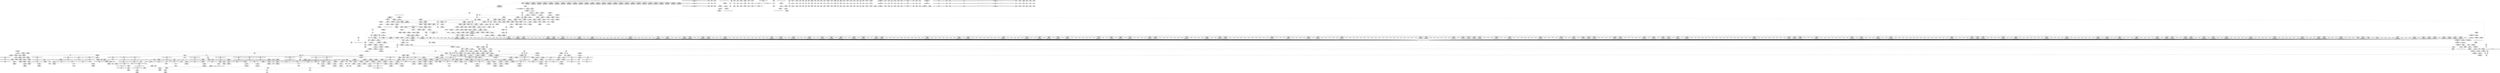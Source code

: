 digraph {
	CE0x3c112f0 [shape=record,shape=Mrecord,label="{CE0x3c112f0|get_current:tmp1|*SummSink*}"]
	CE0x3bf6950 [shape=record,shape=Mrecord,label="{CE0x3bf6950|apparmor_path_chown:i_mode|security/apparmor/lsm.c,358|*SummSink*}"]
	CE0x38a42c0 [shape=record,shape=Mrecord,label="{CE0x38a42c0|i32_0|*Constant*|*SummSink*}"]
	CE0x3c3c620 [shape=record,shape=Mrecord,label="{CE0x3c3c620|common_perm:tmp9|security/apparmor/lsm.c,172}"]
	CE0x3ba9f60 [shape=record,shape=Mrecord,label="{CE0x3ba9f60|apparmor_path_chown:tmp}"]
	CE0x3c8de90 [shape=record,shape=Mrecord,label="{CE0x3c8de90|aa_cred_profile:tmp11|security/apparmor/include/context.h,100|*SummSink*}"]
	CE0x3bbc5c0 [shape=record,shape=Mrecord,label="{CE0x3bbc5c0|apparmor_path_chown:uid|security/apparmor/lsm.c, 355|*SummSink*}"]
	CE0x3c5a010 [shape=record,shape=Mrecord,label="{CE0x3c5a010|_call_void_lockdep_rcu_suspicious(i8*_getelementptr_inbounds_(_36_x_i8_,_36_x_i8_*_.str12,_i32_0,_i32_0),_i32_138,_i8*_getelementptr_inbounds_(_45_x_i8_,_45_x_i8_*_.str14,_i32_0,_i32_0))_#7,_!dbg_!15483|security/apparmor/include/context.h,138}"]
	CE0x3c37fe0 [shape=record,shape=Mrecord,label="{CE0x3c37fe0|i64*_getelementptr_inbounds_(_16_x_i64_,_16_x_i64_*___llvm_gcov_ctr46,_i64_0,_i64_10)|*Constant*}"]
	CE0x3c3d3a0 [shape=record,shape=Mrecord,label="{CE0x3c3d3a0|__aa_current_profile:if.end|*SummSink*}"]
	CE0x3c4b430 [shape=record,shape=Mrecord,label="{CE0x3c4b430|aa_cred_profile:tmp1|*SummSource*}"]
	CE0x3bcaa80 [shape=record,shape=Mrecord,label="{CE0x3bcaa80|8:_%struct.dentry*,_:_CRE_8,16_|*MultipleSource*|security/apparmor/lsm.c,357|Function::apparmor_path_chown&Arg::path::}"]
	CE0x3c3f060 [shape=record,shape=Mrecord,label="{CE0x3c3f060|common_perm:bb}"]
	CE0x3c1acb0 [shape=record,shape=Mrecord,label="{CE0x3c1acb0|80:_i64,_:_CRE_1231,1232_}"]
	CE0x3c77e30 [shape=record,shape=Mrecord,label="{CE0x3c77e30|aa_cred_profile:tmp28|security/apparmor/include/context.h,100|*SummSink*}"]
	CE0x3c171b0 [shape=record,shape=Mrecord,label="{CE0x3c171b0|80:_i64,_:_CRE_625,626_}"]
	CE0x3c292f0 [shape=record,shape=Mrecord,label="{CE0x3c292f0|80:_i64,_:_CRE_1688,1696_|*MultipleSource*|security/apparmor/include/apparmor.h,117|*LoadInst*|security/apparmor/include/apparmor.h,117}"]
	CE0x3c05fc0 [shape=record,shape=Mrecord,label="{CE0x3c05fc0|i64*_getelementptr_inbounds_(_2_x_i64_,_2_x_i64_*___llvm_gcov_ctr55,_i64_0,_i64_0)|*Constant*}"]
	CE0x3c0ef60 [shape=record,shape=Mrecord,label="{CE0x3c0ef60|80:_i64,_:_CRE_441,442_}"]
	CE0x3c053f0 [shape=record,shape=Mrecord,label="{CE0x3c053f0|apparmor_path_chown:tmp19|security/apparmor/lsm.c,365|*SummSource*}"]
	CE0x3c8c3e0 [shape=record,shape=Mrecord,label="{CE0x3c8c3e0|44:_i32,_48:_i16,_128:_i8*,_:_SCMRE_96,104_|*MultipleSource*|Function::aa_cred_profile&Arg::cred::|security/apparmor/include/context.h,99|security/apparmor/include/context.h,138}"]
	CE0x3bdd890 [shape=record,shape=Mrecord,label="{CE0x3bdd890|aa_cred_profile:tmp18|security/apparmor/include/context.h,100}"]
	CE0x3c52830 [shape=record,shape=Mrecord,label="{CE0x3c52830|aa_cred_profile:do.end10|*SummSource*}"]
	CE0x3c01ca0 [shape=record,shape=Mrecord,label="{CE0x3c01ca0|common_perm:mask|Function::common_perm&Arg::mask::|*SummSink*}"]
	CE0x3c73dc0 [shape=record,shape=Mrecord,label="{CE0x3c73dc0|get_current:tmp2|*SummSource*}"]
	CE0x3c772d0 [shape=record,shape=Mrecord,label="{CE0x3c772d0|i64*_getelementptr_inbounds_(_16_x_i64_,_16_x_i64_*___llvm_gcov_ctr46,_i64_0,_i64_13)|*Constant*}"]
	CE0x3c34490 [shape=record,shape=Mrecord,label="{CE0x3c34490|aa_cred_profile:lnot|security/apparmor/include/context.h,100|*SummSource*}"]
	CE0x3c89e50 [shape=record,shape=Mrecord,label="{CE0x3c89e50|aa_cred_profile:tmp15|security/apparmor/include/context.h,100|*SummSource*}"]
	CE0x3bb9bd0 [shape=record,shape=Mrecord,label="{CE0x3bb9bd0|__aa_current_profile:tmp11|security/apparmor/include/context.h,138|*SummSource*}"]
	CE0x3c50b80 [shape=record,shape=Mrecord,label="{CE0x3c50b80|44:_i32,_48:_i16,_128:_i8*,_:_SCMRE_120,128_|*MultipleSource*|Function::aa_cred_profile&Arg::cred::|security/apparmor/include/context.h,99|security/apparmor/include/context.h,138}"]
	CE0x3c8d8d0 [shape=record,shape=Mrecord,label="{CE0x3c8d8d0|aa_cred_profile:tmp10|security/apparmor/include/context.h,100|*SummSource*}"]
	CE0x3c119c0 [shape=record,shape=Mrecord,label="{CE0x3c119c0|__aa_current_profile:tobool|security/apparmor/include/context.h,138|*SummSink*}"]
	CE0x3c04b00 [shape=record,shape=Mrecord,label="{CE0x3c04b00|mediated_filesystem:tmp4|*LoadInst*|security/apparmor/include/apparmor.h,117}"]
	CE0x3be2de0 [shape=record,shape=Mrecord,label="{CE0x3be2de0|80:_i64,_:_CRE_427,428_}"]
	CE0x3bdee20 [shape=record,shape=Mrecord,label="{CE0x3bdee20|80:_i64,_:_CRE_288,296_|*MultipleSource*|security/apparmor/include/apparmor.h,117|*LoadInst*|security/apparmor/include/apparmor.h,117}"]
	CE0x3c42c40 [shape=record,shape=Mrecord,label="{CE0x3c42c40|__aa_current_profile:entry}"]
	CE0x3c173d0 [shape=record,shape=Mrecord,label="{CE0x3c173d0|80:_i64,_:_CRE_627,628_}"]
	CE0x3c0c0d0 [shape=record,shape=Mrecord,label="{CE0x3c0c0d0|_ret_%struct.aa_profile*_%tmp34,_!dbg_!15510|security/apparmor/include/context.h,101|*SummSink*}"]
	CE0x3c88890 [shape=record,shape=Mrecord,label="{CE0x3c88890|aa_cred_profile:lnot.ext|security/apparmor/include/context.h,100}"]
	CE0x3c164f0 [shape=record,shape=Mrecord,label="{CE0x3c164f0|80:_i64,_:_CRE_613,614_}"]
	CE0x3c21cc0 [shape=record,shape=Mrecord,label="{CE0x3c21cc0|80:_i64,_:_CRE_1355,1356_}"]
	CE0x3c21110 [shape=record,shape=Mrecord,label="{CE0x3c21110|80:_i64,_:_CRE_1344,1345_}"]
	CE0x3c15830 [shape=record,shape=Mrecord,label="{CE0x3c15830|80:_i64,_:_CRE_601,602_}"]
	CE0x3befd90 [shape=record,shape=Mrecord,label="{CE0x3befd90|mediated_filesystem:inode|Function::mediated_filesystem&Arg::inode::|*SummSource*}"]
	CE0x3c1ba80 [shape=record,shape=Mrecord,label="{CE0x3c1ba80|80:_i64,_:_CRE_1244,1245_}"]
	CE0x3c172c0 [shape=record,shape=Mrecord,label="{CE0x3c172c0|80:_i64,_:_CRE_626,627_}"]
	CE0x3c8ea70 [shape=record,shape=Mrecord,label="{CE0x3c8ea70|aa_cred_profile:lor.rhs|*SummSink*}"]
	CE0x3c576f0 [shape=record,shape=Mrecord,label="{CE0x3c576f0|aa_cred_profile:tmp|*SummSource*}"]
	CE0x3bf8260 [shape=record,shape=Mrecord,label="{CE0x3bf8260|mediated_filesystem:s_flags|security/apparmor/include/apparmor.h,117}"]
	CE0x3bf4840 [shape=record,shape=Mrecord,label="{CE0x3bf4840|mediated_filesystem:entry|*SummSource*}"]
	CE0x3c59080 [shape=record,shape=Mrecord,label="{CE0x3c59080|__aa_current_profile:tmp16|security/apparmor/include/context.h,138}"]
	CE0x3c39040 [shape=record,shape=Mrecord,label="{CE0x3c39040|aa_cred_profile:tmp25|security/apparmor/include/context.h,100|*SummSource*}"]
	CE0x3c0bef0 [shape=record,shape=Mrecord,label="{CE0x3c0bef0|_ret_%struct.aa_profile*_%tmp34,_!dbg_!15510|security/apparmor/include/context.h,101}"]
	CE0x3bfa4f0 [shape=record,shape=Mrecord,label="{CE0x3bfa4f0|80:_i64,_:_CRE_120,128_|*MultipleSource*|security/apparmor/include/apparmor.h,117|*LoadInst*|security/apparmor/include/apparmor.h,117}"]
	CE0x3ba8f30 [shape=record,shape=Mrecord,label="{CE0x3ba8f30|apparmor_path_chown:tmp|*SummSink*}"]
	CE0x3c44ce0 [shape=record,shape=Mrecord,label="{CE0x3c44ce0|i32_11|*Constant*|*SummSink*}"]
	CE0x3c4ab80 [shape=record,shape=Mrecord,label="{CE0x3c4ab80|get_current:tmp|*SummSink*}"]
	CE0x3c35790 [shape=record,shape=Mrecord,label="{CE0x3c35790|aa_cred_profile:tmp8|security/apparmor/include/context.h,100|*SummSink*}"]
	CE0x3bf45c0 [shape=record,shape=Mrecord,label="{CE0x3bf45c0|GLOBAL:mediated_filesystem|*Constant*|*SummSink*}"]
	CE0x3c25ff0 [shape=record,shape=Mrecord,label="{CE0x3c25ff0|80:_i64,_:_CRE_1640,1641_}"]
	CE0x3c3cb50 [shape=record,shape=Mrecord,label="{CE0x3c3cb50|common_perm:tmp10|security/apparmor/lsm.c,172}"]
	CE0x3c24bc0 [shape=record,shape=Mrecord,label="{CE0x3c24bc0|80:_i64,_:_CRE_1621,1622_}"]
	CE0x3c3ccd0 [shape=record,shape=Mrecord,label="{CE0x3c3ccd0|common_perm:tmp10|security/apparmor/lsm.c,172|*SummSource*}"]
	CE0x3bec570 [shape=record,shape=Mrecord,label="{CE0x3bec570|apparmor_path_chown:mode|security/apparmor/lsm.c,357|*SummSource*}"]
	CE0x3c013d0 [shape=record,shape=Mrecord,label="{CE0x3c013d0|common_perm:path|Function::common_perm&Arg::path::|*SummSink*}"]
	CE0x3c09000 [shape=record,shape=Mrecord,label="{CE0x3c09000|_ret_%struct.task_struct*_%tmp4,_!dbg_!15471|./arch/x86/include/asm/current.h,14|*SummSink*}"]
	CE0x3c161c0 [shape=record,shape=Mrecord,label="{CE0x3c161c0|80:_i64,_:_CRE_610,611_}"]
	CE0x3c163e0 [shape=record,shape=Mrecord,label="{CE0x3c163e0|80:_i64,_:_CRE_612,613_}"]
	CE0x3bdf7d0 [shape=record,shape=Mrecord,label="{CE0x3bdf7d0|80:_i64,_:_CRE_328,336_|*MultipleSource*|security/apparmor/include/apparmor.h,117|*LoadInst*|security/apparmor/include/apparmor.h,117}"]
	CE0x3c0b7d0 [shape=record,shape=Mrecord,label="{CE0x3c0b7d0|aa_cred_profile:cred|Function::aa_cred_profile&Arg::cred::}"]
	CE0x3c4d280 [shape=record,shape=Mrecord,label="{CE0x3c4d280|_call_void_mcount()_#2|*SummSink*}"]
	CE0x3c3ada0 [shape=record,shape=Mrecord,label="{CE0x3c3ada0|aa_path_perm:request|Function::aa_path_perm&Arg::request::|*SummSource*}"]
	CE0x3c3b040 [shape=record,shape=Mrecord,label="{CE0x3c3b040|aa_path_perm:cond|Function::aa_path_perm&Arg::cond::}"]
	CE0x3c16a40 [shape=record,shape=Mrecord,label="{CE0x3c16a40|80:_i64,_:_CRE_618,619_}"]
	CE0x3c28520 [shape=record,shape=Mrecord,label="{CE0x3c28520|80:_i64,_:_CRE_1675,1676_}"]
	CE0x3c4e660 [shape=record,shape=Mrecord,label="{CE0x3c4e660|GLOBAL:current_task|Global_var:current_task}"]
	CE0x3ba96a0 [shape=record,shape=Mrecord,label="{CE0x3ba96a0|apparmor_path_chown:if.end}"]
	CE0x3c552f0 [shape=record,shape=Mrecord,label="{CE0x3c552f0|i64*_getelementptr_inbounds_(_16_x_i64_,_16_x_i64_*___llvm_gcov_ctr46,_i64_0,_i64_0)|*Constant*|*SummSource*}"]
	CE0x3c06e10 [shape=record,shape=Mrecord,label="{CE0x3c06e10|i8*_getelementptr_inbounds_(_36_x_i8_,_36_x_i8_*_.str12,_i32_0,_i32_0)|*Constant*|*SummSource*}"]
	CE0x3c5a650 [shape=record,shape=Mrecord,label="{CE0x3c5a650|__aa_current_profile:tmp13|security/apparmor/include/context.h,138}"]
	CE0x3bacce0 [shape=record,shape=Mrecord,label="{CE0x3bacce0|i64_1|*Constant*|*SummSink*}"]
	CE0x3bd1290 [shape=record,shape=Mrecord,label="{CE0x3bd1290|common_perm:if.end|*SummSource*}"]
	"CONST[source:0(mediator),value:0(static)][purpose:{operation}][SrcIdx:4]"
	CE0x3c957a0 [shape=record,shape=Mrecord,label="{CE0x3c957a0|i64_6|*Constant*|*SummSource*}"]
	CE0x3c4f710 [shape=record,shape=Mrecord,label="{CE0x3c4f710|i64_5|*Constant*}"]
	CE0x3c421d0 [shape=record,shape=Mrecord,label="{CE0x3c421d0|__aa_current_profile:tmp7|security/apparmor/include/context.h,138}"]
	CE0x3c55450 [shape=record,shape=Mrecord,label="{CE0x3c55450|__aa_current_profile:land.lhs.true}"]
	CE0x3bef150 [shape=record,shape=Mrecord,label="{CE0x3bef150|80:_i64,_:_CRE_461,462_}"]
	CE0x3c16f90 [shape=record,shape=Mrecord,label="{CE0x3c16f90|80:_i64,_:_CRE_623,624_}"]
	CE0x3c25330 [shape=record,shape=Mrecord,label="{CE0x3c25330|80:_i64,_:_CRE_1628,1629_}"]
	CE0x3c27a80 [shape=record,shape=Mrecord,label="{CE0x3c27a80|80:_i64,_:_CRE_1665,1666_}"]
	CE0x3c8e500 [shape=record,shape=Mrecord,label="{CE0x3c8e500|aa_cred_profile:profile|security/apparmor/include/context.h,100|*SummSink*}"]
	CE0x3c29400 [shape=record,shape=Mrecord,label="{CE0x3c29400|80:_i64,_:_CRE_1696,1704_|*MultipleSource*|security/apparmor/include/apparmor.h,117|*LoadInst*|security/apparmor/include/apparmor.h,117}"]
	CE0x3c150c0 [shape=record,shape=Mrecord,label="{CE0x3c150c0|80:_i64,_:_CRE_594,595_}"]
	CE0x3c0cf30 [shape=record,shape=Mrecord,label="{CE0x3c0cf30|i64*_getelementptr_inbounds_(_11_x_i64_,_11_x_i64_*___llvm_gcov_ctr58,_i64_0,_i64_10)|*Constant*}"]
	CE0x3c30c80 [shape=record,shape=Mrecord,label="{CE0x3c30c80|common_perm:tmp6|security/apparmor/lsm.c,169}"]
	CE0x3c3bbf0 [shape=record,shape=Mrecord,label="{CE0x3c3bbf0|common_perm:error.0}"]
	CE0x3bdf200 [shape=record,shape=Mrecord,label="{CE0x3bdf200|80:_i64,_:_CRE_304,312_|*MultipleSource*|security/apparmor/include/apparmor.h,117|*LoadInst*|security/apparmor/include/apparmor.h,117}"]
	CE0x3bdde70 [shape=record,shape=Mrecord,label="{CE0x3bdde70|aa_cred_profile:tmp19|security/apparmor/include/context.h,100|*SummSource*}"]
	CE0x3c78450 [shape=record,shape=Mrecord,label="{CE0x3c78450|aa_cred_profile:tmp29|security/apparmor/include/context.h,100|*SummSink*}"]
	CE0x3c55e70 [shape=record,shape=Mrecord,label="{CE0x3c55e70|__aa_current_profile:tmp9|security/apparmor/include/context.h,138|*SummSink*}"]
	CE0x3bd0fb0 [shape=record,shape=Mrecord,label="{CE0x3bd0fb0|apparmor_path_chown:gid|security/apparmor/lsm.c, 355}"]
	CE0x3c3c700 [shape=record,shape=Mrecord,label="{CE0x3c3c700|common_perm:tmp9|security/apparmor/lsm.c,172|*SummSink*}"]
	CE0x3bb7460 [shape=record,shape=Mrecord,label="{CE0x3bb7460|apparmor_path_chown:entry}"]
	CE0x3c8a5f0 [shape=record,shape=Mrecord,label="{CE0x3c8a5f0|aa_cred_profile:tmp16|security/apparmor/include/context.h,100|*SummSink*}"]
	CE0x3c37e20 [shape=record,shape=Mrecord,label="{CE0x3c37e20|aa_cred_profile:tmp23|security/apparmor/include/context.h,100|*SummSink*}"]
	CE0x3c39b30 [shape=record,shape=Mrecord,label="{CE0x3c39b30|aa_path_perm:op|Function::aa_path_perm&Arg::op::|*SummSource*}"]
	CE0x3c08c10 [shape=record,shape=Mrecord,label="{CE0x3c08c10|get_current:entry|*SummSink*}"]
	CE0x3c08d20 [shape=record,shape=Mrecord,label="{CE0x3c08d20|_ret_%struct.task_struct*_%tmp4,_!dbg_!15471|./arch/x86/include/asm/current.h,14|*SummSource*}"]
	CE0x3c45090 [shape=record,shape=Mrecord,label="{CE0x3c45090|common_perm:mode|security/apparmor/lsm.c,169}"]
	CE0x3c0ee50 [shape=record,shape=Mrecord,label="{CE0x3c0ee50|80:_i64,_:_CRE_440,441_}"]
	CE0x3c8db50 [shape=record,shape=Mrecord,label="{CE0x3c8db50|aa_cred_profile:tmp11|security/apparmor/include/context.h,100}"]
	CE0x3c3f530 [shape=record,shape=Mrecord,label="{CE0x3c3f530|_call_void_mcount()_#2}"]
	CE0x3ba8fa0 [shape=record,shape=Mrecord,label="{CE0x3ba8fa0|i64_1|*Constant*|*SummSource*}"]
	CE0x3beee20 [shape=record,shape=Mrecord,label="{CE0x3beee20|80:_i64,_:_CRE_458,459_}"]
	CE0x3c4d900 [shape=record,shape=Mrecord,label="{CE0x3c4d900|__aa_current_profile:tmp}"]
	CE0x3c29510 [shape=record,shape=Mrecord,label="{CE0x3c29510|80:_i64,_:_CRE_1704,1712_|*MultipleSource*|security/apparmor/include/apparmor.h,117|*LoadInst*|security/apparmor/include/apparmor.h,117}"]
	CE0x3c25660 [shape=record,shape=Mrecord,label="{CE0x3c25660|80:_i64,_:_CRE_1631,1632_}"]
	CE0x3c8b9a0 [shape=record,shape=Mrecord,label="{CE0x3c8b9a0|aa_cred_profile:tmp12|security/apparmor/include/context.h,100}"]
	CE0x3bec260 [shape=record,shape=Mrecord,label="{CE0x3bec260|i32_4|*Constant*|*SummSink*}"]
	CE0x3c291e0 [shape=record,shape=Mrecord,label="{CE0x3c291e0|80:_i64,_:_CRE_1687,1688_}"]
	CE0x3c0e4c0 [shape=record,shape=Mrecord,label="{CE0x3c0e4c0|i64_-2147483648|*Constant*}"]
	CE0x3bd11b0 [shape=record,shape=Mrecord,label="{CE0x3bd11b0|common_perm:if.then|*SummSource*}"]
	"CONST[source:0(mediator),value:0(static)][purpose:{operation}][SrcIdx:3]"
	CE0x3c1b530 [shape=record,shape=Mrecord,label="{CE0x3c1b530|80:_i64,_:_CRE_1239,1240_}"]
	CE0x3c88050 [shape=record,shape=Mrecord,label="{CE0x3c88050|aa_cred_profile:lnot2|security/apparmor/include/context.h,100|*SummSource*}"]
	CE0x3bec010 [shape=record,shape=Mrecord,label="{CE0x3bec010|i32_2|*Constant*|*SummSource*}"]
	CE0x3c12570 [shape=record,shape=Mrecord,label="{CE0x3c12570|80:_i64,_:_CRE_536,540_|*MultipleSource*|security/apparmor/include/apparmor.h,117|*LoadInst*|security/apparmor/include/apparmor.h,117}"]
	CE0x3c36a20 [shape=record,shape=Mrecord,label="{CE0x3c36a20|i64*_getelementptr_inbounds_(_16_x_i64_,_16_x_i64_*___llvm_gcov_ctr46,_i64_0,_i64_9)|*Constant*|*SummSink*}"]
	CE0x3c27750 [shape=record,shape=Mrecord,label="{CE0x3c27750|80:_i64,_:_CRE_1662,1663_}"]
	CE0x3bdb9c0 [shape=record,shape=Mrecord,label="{CE0x3bdb9c0|i64*_getelementptr_inbounds_(_16_x_i64_,_16_x_i64_*___llvm_gcov_ctr46,_i64_0,_i64_8)|*Constant*|*SummSource*}"]
	CE0x3c7bec0 [shape=record,shape=Mrecord,label="{CE0x3c7bec0|aa_cred_profile:profile11|security/apparmor/include/context.h,101|*SummSource*}"]
	CE0x3bf6bb0 [shape=record,shape=Mrecord,label="{CE0x3bf6bb0|apparmor_path_chown:tmp8|security/apparmor/lsm.c,358}"]
	CE0x3bfea30 [shape=record,shape=Mrecord,label="{CE0x3bfea30|GLOBAL:aa_path_perm|*Constant*|*SummSource*}"]
	CE0x3c1a320 [shape=record,shape=Mrecord,label="{CE0x3c1a320|80:_i64,_:_CRE_1222,1223_}"]
	CE0x3bbde50 [shape=record,shape=Mrecord,label="{CE0x3bbde50|GLOBAL:__llvm_gcov_ctr57|Global_var:__llvm_gcov_ctr57}"]
	CE0x3c5a730 [shape=record,shape=Mrecord,label="{CE0x3c5a730|__aa_current_profile:tmp13|security/apparmor/include/context.h,138|*SummSink*}"]
	CE0x3c437c0 [shape=record,shape=Mrecord,label="{CE0x3c437c0|common_perm:tmp2|security/apparmor/lsm.c,169}"]
	CE0x3bec9d0 [shape=record,shape=Mrecord,label="{CE0x3bec9d0|apparmor_path_chown:tmp15|security/apparmor/lsm.c,362|*SummSink*}"]
	CE0x3c03990 [shape=record,shape=Mrecord,label="{CE0x3c03990|_call_void_mcount()_#2}"]
	CE0x3c03df0 [shape=record,shape=Mrecord,label="{CE0x3c03df0|i32_8|*Constant*}"]
	CE0x3c209a0 [shape=record,shape=Mrecord,label="{CE0x3c209a0|80:_i64,_:_CRE_1337,1338_}"]
	CE0x3c73e30 [shape=record,shape=Mrecord,label="{CE0x3c73e30|get_current:tmp2|*SummSink*}"]
	CE0x3c19dd0 [shape=record,shape=Mrecord,label="{CE0x3c19dd0|80:_i64,_:_CRE_1217,1218_}"]
	CE0x3c769e0 [shape=record,shape=Mrecord,label="{CE0x3c769e0|aa_cred_profile:tmp26|security/apparmor/include/context.h,100}"]
	CE0x3c3b760 [shape=record,shape=Mrecord,label="{CE0x3c3b760|_ret_i32_%call17,_!dbg_!15526|security/apparmor/file.c,307|*SummSource*}"]
	CE0x3c4d970 [shape=record,shape=Mrecord,label="{CE0x3c4d970|COLLAPSED:_GCMRE___llvm_gcov_ctr58_internal_global_11_x_i64_zeroinitializer:_elem_0:default:}"]
	CE0x3c04250 [shape=record,shape=Mrecord,label="{CE0x3c04250|i32_8|*Constant*|*SummSink*}"]
	CE0x3c4faa0 [shape=record,shape=Mrecord,label="{CE0x3c4faa0|i64_5|*Constant*|*SummSource*}"]
	CE0x3c2ba40 [shape=record,shape=Mrecord,label="{CE0x3c2ba40|80:_i64,_:_CRE_1864,1872_|*MultipleSource*|security/apparmor/include/apparmor.h,117|*LoadInst*|security/apparmor/include/apparmor.h,117}"]
	CE0x3bf0c70 [shape=record,shape=Mrecord,label="{CE0x3bf0c70|apparmor_path_chown:tmp5|security/apparmor/lsm.c,357|*SummSource*}"]
	CE0x3c7c590 [shape=record,shape=Mrecord,label="{CE0x3c7c590|aa_cred_profile:tmp34|security/apparmor/include/context.h,101|*SummSource*}"]
	CE0x3bc78f0 [shape=record,shape=Mrecord,label="{CE0x3bc78f0|i64*_getelementptr_inbounds_(_6_x_i64_,_6_x_i64_*___llvm_gcov_ctr84,_i64_0,_i64_3)|*Constant*}"]
	CE0x3c24a60 [shape=record,shape=Mrecord,label="{CE0x3c24a60|80:_i64,_:_CRE_1619,1620_}"]
	CE0x3c11000 [shape=record,shape=Mrecord,label="{CE0x3c11000|__aa_current_profile:tmp3|*SummSink*}"]
	CE0x3c566a0 [shape=record,shape=Mrecord,label="{CE0x3c566a0|44:_i32,_48:_i16,_128:_i8*,_:_SCMRE_36,40_|*MultipleSource*|Function::aa_cred_profile&Arg::cred::|security/apparmor/include/context.h,99|security/apparmor/include/context.h,138}"]
	CE0x3c1e0c0 [shape=record,shape=Mrecord,label="{CE0x3c1e0c0|80:_i64,_:_CRE_1280,1288_|*MultipleSource*|security/apparmor/include/apparmor.h,117|*LoadInst*|security/apparmor/include/apparmor.h,117}"]
	CE0x3c73c70 [shape=record,shape=Mrecord,label="{CE0x3c73c70|aa_cred_profile:bb|*SummSource*}"]
	CE0x3c3fba0 [shape=record,shape=Mrecord,label="{CE0x3c3fba0|aa_cred_profile:lor.end}"]
	CE0x3c30fb0 [shape=record,shape=Mrecord,label="{CE0x3c30fb0|common_perm:tmp6|security/apparmor/lsm.c,169|*SummSink*}"]
	CE0x3bfe710 [shape=record,shape=Mrecord,label="{CE0x3bfe710|GLOBAL:aa_path_perm|*Constant*}"]
	CE0x3c49800 [shape=record,shape=Mrecord,label="{CE0x3c49800|__aa_current_profile:tmp4|security/apparmor/include/context.h,138|*SummSink*}"]
	CE0x3c2b850 [shape=record,shape=Mrecord,label="{CE0x3c2b850|80:_i64,_:_CRE_1856,1864_|*MultipleSource*|security/apparmor/include/apparmor.h,117|*LoadInst*|security/apparmor/include/apparmor.h,117}"]
	CE0x3c27420 [shape=record,shape=Mrecord,label="{CE0x3c27420|80:_i64,_:_CRE_1659,1660_}"]
	CE0x3c37a00 [shape=record,shape=Mrecord,label="{CE0x3c37a00|aa_cred_profile:tmp23|security/apparmor/include/context.h,100}"]
	CE0x3c3ec90 [shape=record,shape=Mrecord,label="{CE0x3c3ec90|mediated_filesystem:lnot|security/apparmor/include/apparmor.h,117}"]
	CE0x3c22870 [shape=record,shape=Mrecord,label="{CE0x3c22870|80:_i64,_:_CRE_1366,1367_}"]
	CE0x3c19ee0 [shape=record,shape=Mrecord,label="{CE0x3c19ee0|80:_i64,_:_CRE_1218,1219_}"]
	CE0x3bce310 [shape=record,shape=Mrecord,label="{CE0x3bce310|mediated_filesystem:tmp1|*SummSink*}"]
	CE0x3bde470 [shape=record,shape=Mrecord,label="{CE0x3bde470|80:_i64,_:_CRE_256,264_|*MultipleSource*|security/apparmor/include/apparmor.h,117|*LoadInst*|security/apparmor/include/apparmor.h,117}"]
	CE0x3bd1510 [shape=record,shape=Mrecord,label="{CE0x3bd1510|i64*_getelementptr_inbounds_(_5_x_i64_,_5_x_i64_*___llvm_gcov_ctr57,_i64_0,_i64_0)|*Constant*|*SummSource*}"]
	CE0x3c45400 [shape=record,shape=Mrecord,label="{CE0x3c45400|i64_-2147483648|*Constant*|*SummSource*}"]
	CE0x3c44bb0 [shape=record,shape=Mrecord,label="{CE0x3c44bb0|aa_cred_profile:do.end8|*SummSink*}"]
	CE0x3be0560 [shape=record,shape=Mrecord,label="{CE0x3be0560|80:_i64,_:_CRE_384,388_|*MultipleSource*|security/apparmor/include/apparmor.h,117|*LoadInst*|security/apparmor/include/apparmor.h,117}"]
	CE0x3c1f8a0 [shape=record,shape=Mrecord,label="{CE0x3c1f8a0|80:_i64,_:_CRE_1321,1322_}"]
	CE0x3c445f0 [shape=record,shape=Mrecord,label="{CE0x3c445f0|GLOBAL:__aa_current_profile|*Constant*}"]
	CE0x3c54730 [shape=record,shape=Mrecord,label="{CE0x3c54730|__aa_current_profile:bb}"]
	CE0x3c01f40 [shape=record,shape=Mrecord,label="{CE0x3c01f40|common_perm:cond|Function::common_perm&Arg::cond::|*SummSource*}"]
	CE0x3c5aaf0 [shape=record,shape=Mrecord,label="{CE0x3c5aaf0|__aa_current_profile:tmp14|security/apparmor/include/context.h,138|*SummSource*}"]
	CE0x3c0fb10 [shape=record,shape=Mrecord,label="{CE0x3c0fb10|80:_i64,_:_CRE_452,453_}"]
	CE0x3c18b20 [shape=record,shape=Mrecord,label="{CE0x3c18b20|80:_i64,_:_CRE_720,736_|*MultipleSource*|security/apparmor/include/apparmor.h,117|*LoadInst*|security/apparmor/include/apparmor.h,117}"]
	CE0x3c1d2f0 [shape=record,shape=Mrecord,label="{CE0x3c1d2f0|80:_i64,_:_CRE_1267,1268_}"]
	CE0x3bffdc0 [shape=record,shape=Mrecord,label="{CE0x3bffdc0|apparmor_path_chown:call7|security/apparmor/lsm.c,364|*SummSource*}"]
	CE0x3bf9b20 [shape=record,shape=Mrecord,label="{CE0x3bf9b20|80:_i64,_:_CRE_72,80_|*MultipleSource*|security/apparmor/include/apparmor.h,117|*LoadInst*|security/apparmor/include/apparmor.h,117}"]
	CE0x3c20450 [shape=record,shape=Mrecord,label="{CE0x3c20450|80:_i64,_:_CRE_1332,1333_}"]
	CE0x3c2c2e0 [shape=record,shape=Mrecord,label="{CE0x3c2c2e0|80:_i64,_:_CRE_1877,1878_}"]
	CE0x3c2aac0 [shape=record,shape=Mrecord,label="{CE0x3c2aac0|80:_i64,_:_CRE_1800,1804_|*MultipleSource*|security/apparmor/include/apparmor.h,117|*LoadInst*|security/apparmor/include/apparmor.h,117}"]
	CE0x3bcf540 [shape=record,shape=Mrecord,label="{CE0x3bcf540|apparmor_path_chown:tmp12|security/apparmor/lsm.c,361|*SummSource*}"]
	CE0x3c0b3c0 [shape=record,shape=Mrecord,label="{CE0x3c0b3c0|GLOBAL:aa_cred_profile|*Constant*|*SummSource*}"]
	CE0x3c07430 [shape=record,shape=Mrecord,label="{CE0x3c07430|i32_138|*Constant*|*SummSource*}"]
	CE0x3c33c20 [shape=record,shape=Mrecord,label="{CE0x3c33c20|%struct.aa_profile*_null|*Constant*|*SummSink*}"]
	CE0x3c22760 [shape=record,shape=Mrecord,label="{CE0x3c22760|80:_i64,_:_CRE_1365,1366_}"]
	CE0x3c00420 [shape=record,shape=Mrecord,label="{CE0x3c00420|GLOBAL:common_perm|*Constant*|*SummSink*}"]
	CE0x3c8d860 [shape=record,shape=Mrecord,label="{CE0x3c8d860|aa_cred_profile:tmp10|security/apparmor/include/context.h,100}"]
	CE0x3c7b1f0 [shape=record,shape=Mrecord,label="{CE0x3c7b1f0|aa_cred_profile:tmp32|security/apparmor/include/context.h,101}"]
	CE0x3c51370 [shape=record,shape=Mrecord,label="{CE0x3c51370|aa_cred_profile:do.body|*SummSink*}"]
	CE0x3bff790 [shape=record,shape=Mrecord,label="{CE0x3bff790|apparmor_path_chown:tmp18|security/apparmor/lsm.c,364}"]
	CE0x3c280e0 [shape=record,shape=Mrecord,label="{CE0x3c280e0|80:_i64,_:_CRE_1671,1672_}"]
	CE0x3c5b2b0 [shape=record,shape=Mrecord,label="{CE0x3c5b2b0|i64*_getelementptr_inbounds_(_11_x_i64_,_11_x_i64_*___llvm_gcov_ctr58,_i64_0,_i64_8)|*Constant*|*SummSource*}"]
	CE0x3c20780 [shape=record,shape=Mrecord,label="{CE0x3c20780|80:_i64,_:_CRE_1335,1336_}"]
	CE0x3c26ed0 [shape=record,shape=Mrecord,label="{CE0x3c26ed0|80:_i64,_:_CRE_1654,1655_}"]
	CE0x3c16710 [shape=record,shape=Mrecord,label="{CE0x3c16710|80:_i64,_:_CRE_615,616_}"]
	CE0x3c2c720 [shape=record,shape=Mrecord,label="{CE0x3c2c720|80:_i64,_:_CRE_1888,1896_|*MultipleSource*|security/apparmor/include/apparmor.h,117|*LoadInst*|security/apparmor/include/apparmor.h,117}"]
	CE0x3c8ad00 [shape=record,shape=Mrecord,label="{CE0x3c8ad00|i64*_getelementptr_inbounds_(_16_x_i64_,_16_x_i64_*___llvm_gcov_ctr46,_i64_0,_i64_7)|*Constant*}"]
	CE0x3c76ac0 [shape=record,shape=Mrecord,label="{CE0x3c76ac0|aa_cred_profile:tmp26|security/apparmor/include/context.h,100|*SummSink*}"]
	CE0x3c448d0 [shape=record,shape=Mrecord,label="{CE0x3c448d0|aa_cred_profile:lor.end|*SummSink*}"]
	CE0x3c1e500 [shape=record,shape=Mrecord,label="{CE0x3c1e500|80:_i64,_:_CRE_1304,1305_}"]
	CE0x3c4ee40 [shape=record,shape=Mrecord,label="{CE0x3c4ee40|_call_void_mcount()_#2|*SummSource*}"]
	CE0x3bb1d50 [shape=record,shape=Mrecord,label="{CE0x3bb1d50|apparmor_path_chown:bb|*SummSink*}"]
	CE0x3c0ea10 [shape=record,shape=Mrecord,label="{CE0x3c0ea10|80:_i64,_:_CRE_436,437_}"]
	CE0x3c77d50 [shape=record,shape=Mrecord,label="{CE0x3c77d50|aa_cred_profile:tmp28|security/apparmor/include/context.h,100}"]
	CE0x3bf52a0 [shape=record,shape=Mrecord,label="{CE0x3bf52a0|common_perm:cmp|security/apparmor/lsm.c,169}"]
	CE0x3c13520 [shape=record,shape=Mrecord,label="{CE0x3c13520|80:_i64,_:_CRE_568,569_}"]
	CE0x3c8cb70 [shape=record,shape=Mrecord,label="{CE0x3c8cb70|44:_i32,_48:_i16,_128:_i8*,_:_SCMRE_40,44_|*MultipleSource*|Function::aa_cred_profile&Arg::cred::|security/apparmor/include/context.h,99|security/apparmor/include/context.h,138}"]
	CE0x3c28410 [shape=record,shape=Mrecord,label="{CE0x3c28410|80:_i64,_:_CRE_1674,1675_}"]
	CE0x3c248f0 [shape=record,shape=Mrecord,label="{CE0x3c248f0|80:_i64,_:_CRE_1618,1619_}"]
	CE0x3bf7420 [shape=record,shape=Mrecord,label="{CE0x3bf7420|apparmor_path_chown:dentry5|security/apparmor/lsm.c,361|*SummSource*}"]
	CE0x3c2ca50 [shape=record,shape=Mrecord,label="{CE0x3c2ca50|80:_i64,_:_CRE_1904,1920_|*MultipleSource*|security/apparmor/include/apparmor.h,117|*LoadInst*|security/apparmor/include/apparmor.h,117}"]
	CE0x3c55650 [shape=record,shape=Mrecord,label="{CE0x3c55650|__aa_current_profile:land.lhs.true|*SummSink*}"]
	CE0x3be2890 [shape=record,shape=Mrecord,label="{CE0x3be2890|80:_i64,_:_CRE_422,423_}"]
	CE0x3c51000 [shape=record,shape=Mrecord,label="{CE0x3c51000|44:_i32,_48:_i16,_128:_i8*,_:_SCMRE_136,144_|*MultipleSource*|Function::aa_cred_profile&Arg::cred::|security/apparmor/include/context.h,99|security/apparmor/include/context.h,138}"]
	CE0x3bf11c0 [shape=record,shape=Mrecord,label="{CE0x3bf11c0|apparmor_path_chown:mode|security/apparmor/lsm.c,357|*SummSink*}"]
	CE0x3c24ef0 [shape=record,shape=Mrecord,label="{CE0x3c24ef0|80:_i64,_:_CRE_1624,1625_}"]
	CE0x3c2bc30 [shape=record,shape=Mrecord,label="{CE0x3c2bc30|80:_i64,_:_CRE_1872,1873_}"]
	CE0x3c28300 [shape=record,shape=Mrecord,label="{CE0x3c28300|80:_i64,_:_CRE_1673,1674_}"]
	CE0x3c20230 [shape=record,shape=Mrecord,label="{CE0x3c20230|80:_i64,_:_CRE_1330,1331_}"]
	CE0x3bec460 [shape=record,shape=Mrecord,label="{CE0x3bec460|apparmor_path_chown:mode|security/apparmor/lsm.c,357}"]
	CE0x3c8b3b0 [shape=record,shape=Mrecord,label="{CE0x3c8b3b0|i64*_getelementptr_inbounds_(_16_x_i64_,_16_x_i64_*___llvm_gcov_ctr46,_i64_0,_i64_7)|*Constant*|*SummSink*}"]
	CE0x3c0e900 [shape=record,shape=Mrecord,label="{CE0x3c0e900|80:_i64,_:_CRE_435,436_}"]
	CE0x3c0a9d0 [shape=record,shape=Mrecord,label="{CE0x3c0a9d0|__aa_current_profile:tmp21|security/apparmor/include/context.h,138|*SummSink*}"]
	CE0x3c2d050 [shape=record,shape=Mrecord,label="{CE0x3c2d050|80:_i64,_:_CRE_2056,2112_|*MultipleSource*|security/apparmor/include/apparmor.h,117|*LoadInst*|security/apparmor/include/apparmor.h,117}"]
	CE0x3c1cda0 [shape=record,shape=Mrecord,label="{CE0x3c1cda0|80:_i64,_:_CRE_1262,1263_}"]
	CE0x3bcfa30 [shape=record,shape=Mrecord,label="{CE0x3bcfa30|mediated_filesystem:tmp1|*SummSource*}"]
	CE0x3c94780 [shape=record,shape=Mrecord,label="{CE0x3c94780|aa_cred_profile:expval|security/apparmor/include/context.h,100}"]
	CE0x3be2bc0 [shape=record,shape=Mrecord,label="{CE0x3be2bc0|80:_i64,_:_CRE_425,426_}"]
	CE0x3c12b40 [shape=record,shape=Mrecord,label="{CE0x3c12b40|80:_i64,_:_CRE_560,561_}"]
	CE0x3bd1220 [shape=record,shape=Mrecord,label="{CE0x3bd1220|common_perm:if.end}"]
	CE0x3c7c040 [shape=record,shape=Mrecord,label="{CE0x3c7c040|aa_cred_profile:profile11|security/apparmor/include/context.h,101|*SummSink*}"]
	CE0x3bf9160 [shape=record,shape=Mrecord,label="{CE0x3bf9160|80:_i64,_:_CRE_24,32_|*MultipleSource*|security/apparmor/include/apparmor.h,117|*LoadInst*|security/apparmor/include/apparmor.h,117}"]
	CE0x3c17f80 [shape=record,shape=Mrecord,label="{CE0x3c17f80|80:_i64,_:_CRE_664,672_|*MultipleSource*|security/apparmor/include/apparmor.h,117|*LoadInst*|security/apparmor/include/apparmor.h,117}"]
	CE0x3bbdfd0 [shape=record,shape=Mrecord,label="{CE0x3bbdfd0|GLOBAL:__llvm_gcov_ctr57|Global_var:__llvm_gcov_ctr57|*SummSource*}"]
	CE0x3c598e0 [shape=record,shape=Mrecord,label="{CE0x3c598e0|i8_1|*Constant*|*SummSource*}"]
	CE0x3c3c350 [shape=record,shape=Mrecord,label="{CE0x3c3c350|i64*_getelementptr_inbounds_(_5_x_i64_,_5_x_i64_*___llvm_gcov_ctr57,_i64_0,_i64_4)|*Constant*|*SummSink*}"]
	CE0x3c8ab40 [shape=record,shape=Mrecord,label="{CE0x3c8ab40|aa_cred_profile:tmp17|security/apparmor/include/context.h,100|*SummSink*}"]
	CE0x3c11700 [shape=record,shape=Mrecord,label="{CE0x3c11700|i32_0|*Constant*}"]
	CE0x3c55500 [shape=record,shape=Mrecord,label="{CE0x3c55500|__aa_current_profile:land.lhs.true|*SummSource*}"]
	CE0x3c94200 [shape=record,shape=Mrecord,label="{CE0x3c94200|aa_cred_profile:conv|security/apparmor/include/context.h,100|*SummSource*}"]
	CE0x3c03090 [shape=record,shape=Mrecord,label="{CE0x3c03090|i64*_getelementptr_inbounds_(_6_x_i64_,_6_x_i64_*___llvm_gcov_ctr84,_i64_0,_i64_5)|*Constant*|*SummSink*}"]
	CE0x3bce0f0 [shape=record,shape=Mrecord,label="{CE0x3bce0f0|i64*_getelementptr_inbounds_(_2_x_i64_,_2_x_i64_*___llvm_gcov_ctr55,_i64_0,_i64_1)|*Constant*}"]
	CE0x3c0fc20 [shape=record,shape=Mrecord,label="{CE0x3c0fc20|80:_i64,_:_CRE_453,454_}"]
	CE0x3bb7f70 [shape=record,shape=Mrecord,label="{CE0x3bb7f70|mediated_filesystem:tmp2|*SummSource*}"]
	CE0x3c1ecf0 [shape=record,shape=Mrecord,label="{CE0x3c1ecf0|80:_i64,_:_CRE_1310,1311_}"]
	CE0x3c8e010 [shape=record,shape=Mrecord,label="{CE0x3c8e010|aa_cred_profile:profile|security/apparmor/include/context.h,100}"]
	CE0x3c0ff10 [shape=record,shape=Mrecord,label="{CE0x3c0ff10|0:_i8,_:_GCMR___aa_current_profile.__warned_internal_global_i8_0,_section_.data.unlikely_,_align_1:_elem_0:default:}"]
	CE0x3c57550 [shape=record,shape=Mrecord,label="{CE0x3c57550|i64*_getelementptr_inbounds_(_16_x_i64_,_16_x_i64_*___llvm_gcov_ctr46,_i64_0,_i64_0)|*Constant*|*SummSink*}"]
	CE0x3c1c850 [shape=record,shape=Mrecord,label="{CE0x3c1c850|80:_i64,_:_CRE_1257,1258_}"]
	CE0x3bcf9c0 [shape=record,shape=Mrecord,label="{CE0x3bcf9c0|mediated_filesystem:tmp1}"]
	CE0x3c12950 [shape=record,shape=Mrecord,label="{CE0x3c12950|80:_i64,_:_CRE_552,556_|*MultipleSource*|security/apparmor/include/apparmor.h,117|*LoadInst*|security/apparmor/include/apparmor.h,117}"]
	CE0x3bd0440 [shape=record,shape=Mrecord,label="{CE0x3bd0440|__aa_current_profile:call|security/apparmor/include/context.h,138}"]
	CE0x3c0d5f0 [shape=record,shape=Mrecord,label="{CE0x3c0d5f0|i64*_getelementptr_inbounds_(_11_x_i64_,_11_x_i64_*___llvm_gcov_ctr58,_i64_0,_i64_10)|*Constant*|*SummSink*}"]
	CE0x3c10940 [shape=record,shape=Mrecord,label="{CE0x3c10940|44:_i32,_48:_i16,_128:_i8*,_:_SCMRE_152,160_|*MultipleSource*|Function::aa_cred_profile&Arg::cred::|security/apparmor/include/context.h,99|security/apparmor/include/context.h,138}"]
	CE0x3c8a470 [shape=record,shape=Mrecord,label="{CE0x3c8a470|aa_cred_profile:tmp16|security/apparmor/include/context.h,100|*SummSource*}"]
	CE0x3c1b970 [shape=record,shape=Mrecord,label="{CE0x3c1b970|80:_i64,_:_CRE_1243,1244_}"]
	CE0x3c95920 [shape=record,shape=Mrecord,label="{CE0x3c95920|i64_6|*Constant*|*SummSink*}"]
	CE0x3c1ea80 [shape=record,shape=Mrecord,label="{CE0x3c1ea80|80:_i64,_:_CRE_1307,1308_}"]
	CE0x3c1bdb0 [shape=record,shape=Mrecord,label="{CE0x3c1bdb0|80:_i64,_:_CRE_1247,1248_}"]
	CE0x3c18740 [shape=record,shape=Mrecord,label="{CE0x3c18740|80:_i64,_:_CRE_704,708_|*MultipleSource*|security/apparmor/include/apparmor.h,117|*LoadInst*|security/apparmor/include/apparmor.h,117}"]
	CE0x3c15500 [shape=record,shape=Mrecord,label="{CE0x3c15500|80:_i64,_:_CRE_598,599_}"]
	CE0x3c19990 [shape=record,shape=Mrecord,label="{CE0x3c19990|80:_i64,_:_CRE_1213,1214_}"]
	CE0x3c03500 [shape=record,shape=Mrecord,label="{CE0x3c03500|mediated_filesystem:bb|*SummSink*}"]
	CE0x3bcf290 [shape=record,shape=Mrecord,label="{CE0x3bcf290|common_perm:tmp}"]
	CE0x3c0ad40 [shape=record,shape=Mrecord,label="{CE0x3c0ad40|__aa_current_profile:call4|security/apparmor/include/context.h,138|*SummSink*}"]
	CE0x3bf3fb0 [shape=record,shape=Mrecord,label="{CE0x3bf3fb0|GLOBAL:__llvm_gcov_ctr84|Global_var:__llvm_gcov_ctr84}"]
	CE0x3c28eb0 [shape=record,shape=Mrecord,label="{CE0x3c28eb0|80:_i64,_:_CRE_1684,1685_}"]
	CE0x3bdc4c0 [shape=record,shape=Mrecord,label="{CE0x3bdc4c0|aa_cred_profile:tmp21|security/apparmor/include/context.h,100}"]
	CE0x3c02070 [shape=record,shape=Mrecord,label="{CE0x3c02070|common_perm:cond|Function::common_perm&Arg::cond::|*SummSink*}"]
	CE0x3c39320 [shape=record,shape=Mrecord,label="{CE0x3c39320|i64*_getelementptr_inbounds_(_16_x_i64_,_16_x_i64_*___llvm_gcov_ctr46,_i64_0,_i64_12)|*Constant*}"]
	CE0x3c10b80 [shape=record,shape=Mrecord,label="{CE0x3c10b80|44:_i32,_48:_i16,_128:_i8*,_:_SCMRE_160,168_|*MultipleSource*|Function::aa_cred_profile&Arg::cred::|security/apparmor/include/context.h,99|security/apparmor/include/context.h,138}"]
	CE0x3c20cd0 [shape=record,shape=Mrecord,label="{CE0x3c20cd0|80:_i64,_:_CRE_1340,1341_}"]
	CE0x3c0f290 [shape=record,shape=Mrecord,label="{CE0x3c0f290|80:_i64,_:_CRE_444,445_}"]
	CE0x3bdfda0 [shape=record,shape=Mrecord,label="{CE0x3bdfda0|80:_i64,_:_CRE_352,360_|*MultipleSource*|security/apparmor/include/apparmor.h,117|*LoadInst*|security/apparmor/include/apparmor.h,117}"]
	CE0x3c21880 [shape=record,shape=Mrecord,label="{CE0x3c21880|80:_i64,_:_CRE_1351,1352_}"]
	CE0x3c10dc0 [shape=record,shape=Mrecord,label="{CE0x3c10dc0|44:_i32,_48:_i16,_128:_i8*,_:_SCMRE_168,176_|*MultipleSource*|Function::aa_cred_profile&Arg::cred::|security/apparmor/include/context.h,99|security/apparmor/include/context.h,138}"]
	CE0x3c3fc40 [shape=record,shape=Mrecord,label="{CE0x3c3fc40|aa_cred_profile:lor.end|*SummSource*}"]
	CE0x3c08b50 [shape=record,shape=Mrecord,label="{CE0x3c08b50|get_current:entry|*SummSource*}"]
	CE0x3c09d90 [shape=record,shape=Mrecord,label="{CE0x3c09d90|__aa_current_profile:tmp21|security/apparmor/include/context.h,138}"]
	CE0x3c1f680 [shape=record,shape=Mrecord,label="{CE0x3c1f680|80:_i64,_:_CRE_1319,1320_}"]
	CE0x3bedb70 [shape=record,shape=Mrecord,label="{CE0x3bedb70|apparmor_path_chown:d_inode6|security/apparmor/lsm.c,361|*SummSource*}"]
	CE0x3bf64c0 [shape=record,shape=Mrecord,label="{CE0x3bf64c0|i64*_getelementptr_inbounds_(_16_x_i64_,_16_x_i64_*___llvm_gcov_ctr46,_i64_0,_i64_1)|*Constant*|*SummSource*}"]
	CE0x3bd00c0 [shape=record,shape=Mrecord,label="{CE0x3bd00c0|apparmor_path_chown:cond|security/apparmor/lsm.c, 357}"]
	CE0x3c28960 [shape=record,shape=Mrecord,label="{CE0x3c28960|80:_i64,_:_CRE_1679,1680_}"]
	CE0x3c2a110 [shape=record,shape=Mrecord,label="{CE0x3c2a110|80:_i64,_:_CRE_1760,1764_|*MultipleSource*|security/apparmor/include/apparmor.h,117|*LoadInst*|security/apparmor/include/apparmor.h,117}"]
	CE0x3c428c0 [shape=record,shape=Mrecord,label="{CE0x3c428c0|i32_22|*Constant*|*SummSource*}"]
	CE0x3bcacb0 [shape=record,shape=Mrecord,label="{CE0x3bcacb0|apparmor_path_chown:tmp2|*LoadInst*|security/apparmor/lsm.c,357}"]
	CE0x3c74190 [shape=record,shape=Mrecord,label="{CE0x3c74190|get_current:tmp|*SummSource*}"]
	CE0x3c53c20 [shape=record,shape=Mrecord,label="{CE0x3c53c20|i64*_getelementptr_inbounds_(_16_x_i64_,_16_x_i64_*___llvm_gcov_ctr46,_i64_0,_i64_4)|*Constant*|*SummSink*}"]
	CE0x3bfda60 [shape=record,shape=Mrecord,label="{CE0x3bfda60|common_perm:tmp7|security/apparmor/lsm.c,170|*SummSink*}"]
	CE0x37a7ac0 [shape=record,shape=Mrecord,label="{CE0x37a7ac0|_call_void_mcount()_#2|*SummSource*}"]
	CE0x3bd3030 [shape=record,shape=Mrecord,label="{CE0x3bd3030|apparmor_path_chown:tmp2|*LoadInst*|security/apparmor/lsm.c,357|*SummSink*}"]
	CE0x3c0eb20 [shape=record,shape=Mrecord,label="{CE0x3c0eb20|80:_i64,_:_CRE_437,438_}"]
	CE0x3c23310 [shape=record,shape=Mrecord,label="{CE0x3c23310|80:_i64,_:_CRE_1376,1384_|*MultipleSource*|security/apparmor/include/apparmor.h,117|*LoadInst*|security/apparmor/include/apparmor.h,117}"]
	CE0x3bcfe40 [shape=record,shape=Mrecord,label="{CE0x3bcfe40|0:_i16,_4:_i32,_8:_i16,_40:_%struct.super_block*,_72:_i32,_:_SCMRE_0,4_|*MultipleSource*|security/apparmor/lsm.c, 357|security/apparmor/lsm.c,357}"]
	CE0x3baf2a0 [shape=record,shape=Mrecord,label="{CE0x3baf2a0|i64*_getelementptr_inbounds_(_6_x_i64_,_6_x_i64_*___llvm_gcov_ctr84,_i64_0,_i64_3)|*Constant*|*SummSource*}"]
	CE0x3c075b0 [shape=record,shape=Mrecord,label="{CE0x3c075b0|i32_138|*Constant*|*SummSink*}"]
	CE0x3c17a30 [shape=record,shape=Mrecord,label="{CE0x3c17a30|80:_i64,_:_CRE_640,648_|*MultipleSource*|security/apparmor/include/apparmor.h,117|*LoadInst*|security/apparmor/include/apparmor.h,117}"]
	CE0x3c2da00 [shape=record,shape=Mrecord,label="{CE0x3c2da00|80:_i64,_:_CRE_2264,2268_|*MultipleSource*|security/apparmor/include/apparmor.h,117|*LoadInst*|security/apparmor/include/apparmor.h,117}"]
	CE0x3c7b2d0 [shape=record,shape=Mrecord,label="{CE0x3c7b2d0|aa_cred_profile:tmp32|security/apparmor/include/context.h,101|*SummSink*}"]
	CE0x3be2340 [shape=record,shape=Mrecord,label="{CE0x3be2340|80:_i64,_:_CRE_417,418_}"]
	CE0x3c53880 [shape=record,shape=Mrecord,label="{CE0x3c53880|i64*_getelementptr_inbounds_(_16_x_i64_,_16_x_i64_*___llvm_gcov_ctr46,_i64_0,_i64_4)|*Constant*|*SummSource*}"]
	CE0x3c39940 [shape=record,shape=Mrecord,label="{CE0x3c39940|aa_cred_profile:tmp22|security/apparmor/include/context.h,100}"]
	CE0x3bf9cc0 [shape=record,shape=Mrecord,label="{CE0x3bf9cc0|80:_i64,_:_CRE_80,88_|*MultipleSource*|security/apparmor/include/apparmor.h,117|*LoadInst*|security/apparmor/include/apparmor.h,117}"]
	CE0x3c49b70 [shape=record,shape=Mrecord,label="{CE0x3c49b70|_call_void_mcount()_#2|*SummSource*}"]
	CE0x3c36a90 [shape=record,shape=Mrecord,label="{CE0x3c36a90|i32_100|*Constant*}"]
	CE0x3bde660 [shape=record,shape=Mrecord,label="{CE0x3bde660|80:_i64,_:_CRE_264,268_|*MultipleSource*|security/apparmor/include/apparmor.h,117|*LoadInst*|security/apparmor/include/apparmor.h,117}"]
	CE0x3c2c610 [shape=record,shape=Mrecord,label="{CE0x3c2c610|80:_i64,_:_CRE_1880,1884_|*MultipleSource*|security/apparmor/include/apparmor.h,117|*LoadInst*|security/apparmor/include/apparmor.h,117}"]
	CE0x3c190f0 [shape=record,shape=Mrecord,label="{CE0x3c190f0|80:_i64,_:_CRE_896,1208_|*MultipleSource*|security/apparmor/include/apparmor.h,117|*LoadInst*|security/apparmor/include/apparmor.h,117}"]
	CE0x3c24130 [shape=record,shape=Mrecord,label="{CE0x3c24130|80:_i64,_:_CRE_1600,1604_|*MultipleSource*|security/apparmor/include/apparmor.h,117|*LoadInst*|security/apparmor/include/apparmor.h,117}"]
	CE0x3c02880 [shape=record,shape=Mrecord,label="{CE0x3c02880|apparmor_path_chown:retval.0}"]
	CE0x3c1c1f0 [shape=record,shape=Mrecord,label="{CE0x3c1c1f0|80:_i64,_:_CRE_1251,1252_}"]
	CE0x3c0b930 [shape=record,shape=Mrecord,label="{CE0x3c0b930|aa_cred_profile:cred|Function::aa_cred_profile&Arg::cred::|*SummSource*}"]
	CE0x3be1460 [shape=record,shape=Mrecord,label="{CE0x3be1460|80:_i64,_:_CRE_403,404_}"]
	CE0x3c0c900 [shape=record,shape=Mrecord,label="{CE0x3c0c900|__aa_current_profile:tmp17|security/apparmor/include/context.h,138|*SummSource*}"]
	CE0x3bf4100 [shape=record,shape=Mrecord,label="{CE0x3bf4100|apparmor_path_chown:call|security/apparmor/lsm.c,361}"]
	CE0x3c34610 [shape=record,shape=Mrecord,label="{CE0x3c34610|aa_cred_profile:tmp13}"]
	CE0x3bf94a0 [shape=record,shape=Mrecord,label="{CE0x3bf94a0|80:_i64,_:_CRE_40,48_|*MultipleSource*|security/apparmor/include/apparmor.h,117|*LoadInst*|security/apparmor/include/apparmor.h,117}"]
	CE0x3c2e2f0 [shape=record,shape=Mrecord,label="{CE0x3c2e2f0|aa_cred_profile:if.then}"]
	CE0x3bfebb0 [shape=record,shape=Mrecord,label="{CE0x3bfebb0|GLOBAL:aa_path_perm|*Constant*|*SummSink*}"]
	CE0x3c33d10 [shape=record,shape=Mrecord,label="{CE0x3c33d10|%struct.aa_profile*_null|*Constant*|*SummSource*}"]
	CE0x3be0b30 [shape=record,shape=Mrecord,label="{CE0x3be0b30|80:_i64,_:_CRE_394,395_}"]
	CE0x3c1c960 [shape=record,shape=Mrecord,label="{CE0x3c1c960|80:_i64,_:_CRE_1258,1259_}"]
	CE0x3c1d0d0 [shape=record,shape=Mrecord,label="{CE0x3c1d0d0|80:_i64,_:_CRE_1265,1266_}"]
	CE0x3bbe3f0 [shape=record,shape=Mrecord,label="{CE0x3bbe3f0|common_perm:tmp5|security/apparmor/lsm.c,169}"]
	CE0x3c2fb20 [shape=record,shape=Mrecord,label="{CE0x3c2fb20|aa_cred_profile:tmp5|security/apparmor/include/context.h,99|*SummSink*}"]
	CE0x3c00dd0 [shape=record,shape=Mrecord,label="{CE0x3c00dd0|common_perm:path|Function::common_perm&Arg::path::}"]
	CE0x3c2fab0 [shape=record,shape=Mrecord,label="{CE0x3c2fab0|aa_cred_profile:tmp5|security/apparmor/include/context.h,99|*SummSource*}"]
	CE0x3be4130 [shape=record,shape=Mrecord,label="{CE0x3be4130|common_perm:tmp4|security/apparmor/lsm.c,169}"]
	CE0x3ba9a80 [shape=record,shape=Mrecord,label="{CE0x3ba9a80|apparmor_path_chown:return|*SummSink*}"]
	CE0x3c399b0 [shape=record,shape=Mrecord,label="{CE0x3c399b0|aa_cred_profile:tmp22|security/apparmor/include/context.h,100|*SummSource*}"]
	CE0x3c19aa0 [shape=record,shape=Mrecord,label="{CE0x3c19aa0|80:_i64,_:_CRE_1214,1215_}"]
	CE0x3be4e60 [shape=record,shape=Mrecord,label="{CE0x3be4e60|_ret_i1_%lnot,_!dbg_!15473|security/apparmor/include/apparmor.h,117|*SummSink*}"]
	CE0x3be29a0 [shape=record,shape=Mrecord,label="{CE0x3be29a0|80:_i64,_:_CRE_423,424_}"]
	CE0x3c3ab90 [shape=record,shape=Mrecord,label="{CE0x3c3ab90|aa_path_perm:request|Function::aa_path_perm&Arg::request::}"]
	CE0x3c1c300 [shape=record,shape=Mrecord,label="{CE0x3c1c300|80:_i64,_:_CRE_1252,1253_}"]
	CE0x3bf5310 [shape=record,shape=Mrecord,label="{CE0x3bf5310|common_perm:cmp|security/apparmor/lsm.c,169|*SummSource*}"]
	CE0x3bee6f0 [shape=record,shape=Mrecord,label="{CE0x3bee6f0|apparmor_path_chown:tmp7|security/apparmor/lsm.c,358|*SummSink*}"]
	CE0x3c0da80 [shape=record,shape=Mrecord,label="{CE0x3c0da80|__aa_current_profile:tmp19|security/apparmor/include/context.h,138|*SummSource*}"]
	CE0x3c15e90 [shape=record,shape=Mrecord,label="{CE0x3c15e90|80:_i64,_:_CRE_607,608_}"]
	CE0x3bf4bd0 [shape=record,shape=Mrecord,label="{CE0x3bf4bd0|common_perm:tmp2|security/apparmor/lsm.c,169|*SummSink*}"]
	CE0x3be4bd0 [shape=record,shape=Mrecord,label="{CE0x3be4bd0|apparmor_path_chown:tmp15|security/apparmor/lsm.c,362|*SummSource*}"]
	CE0x3c18d10 [shape=record,shape=Mrecord,label="{CE0x3c18d10|80:_i64,_:_CRE_736,880_|*MultipleSource*|security/apparmor/include/apparmor.h,117|*LoadInst*|security/apparmor/include/apparmor.h,117}"]
	CE0x3c18f00 [shape=record,shape=Mrecord,label="{CE0x3c18f00|80:_i64,_:_CRE_880,896_|*MultipleSource*|security/apparmor/include/apparmor.h,117|*LoadInst*|security/apparmor/include/apparmor.h,117}"]
	CE0x3c06870 [shape=record,shape=Mrecord,label="{CE0x3c06870|GLOBAL:lockdep_rcu_suspicious|*Constant*|*SummSource*}"]
	CE0x3c10ee0 [shape=record,shape=Mrecord,label="{CE0x3c10ee0|__aa_current_profile:tmp3}"]
	CE0x3c21dd0 [shape=record,shape=Mrecord,label="{CE0x3c21dd0|80:_i64,_:_CRE_1356,1357_}"]
	CE0x3c78610 [shape=record,shape=Mrecord,label="{CE0x3c78610|i64*_getelementptr_inbounds_(_16_x_i64_,_16_x_i64_*___llvm_gcov_ctr46,_i64_0,_i64_14)|*Constant*}"]
	CE0x3c102b0 [shape=record,shape=Mrecord,label="{CE0x3c102b0|__aa_current_profile:call|security/apparmor/include/context.h,138|*SummSource*}"]
	CE0x3c73bc0 [shape=record,shape=Mrecord,label="{CE0x3c73bc0|aa_cred_profile:do.end10|*SummSink*}"]
	CE0x3c36ec0 [shape=record,shape=Mrecord,label="{CE0x3c36ec0|i32_100|*Constant*|*SummSink*}"]
	CE0x3bb2a40 [shape=record,shape=Mrecord,label="{CE0x3bb2a40|apparmor_path_chown:d_inode|security/apparmor/lsm.c,357}"]
	CE0x3c22a90 [shape=record,shape=Mrecord,label="{CE0x3c22a90|80:_i64,_:_CRE_1368,1369_}"]
	CE0x3c33e90 [shape=record,shape=Mrecord,label="{CE0x3c33e90|aa_cred_profile:tobool1|security/apparmor/include/context.h,100|*SummSource*}"]
	CE0x3c37670 [shape=record,shape=Mrecord,label="{CE0x3c37670|i64*_getelementptr_inbounds_(_16_x_i64_,_16_x_i64_*___llvm_gcov_ctr46,_i64_0,_i64_9)|*Constant*|*SummSource*}"]
	CE0x3bf3d70 [shape=record,shape=Mrecord,label="{CE0x3bf3d70|apparmor_path_chown:tmp11|security/apparmor/lsm.c,361|*SummSource*}"]
	CE0x3bb9d30 [shape=record,shape=Mrecord,label="{CE0x3bb9d30|__aa_current_profile:tmp11|security/apparmor/include/context.h,138|*SummSink*}"]
	CE0x3c2c180 [shape=record,shape=Mrecord,label="{CE0x3c2c180|80:_i64,_:_CRE_1875,1876_}"]
	CE0x3bcf0c0 [shape=record,shape=Mrecord,label="{CE0x3bcf0c0|8:_%struct.dentry*,_:_CRE_0,8_|*MultipleSource*|security/apparmor/lsm.c,357|Function::apparmor_path_chown&Arg::path::}"]
	CE0x3bf7c80 [shape=record,shape=Mrecord,label="{CE0x3bf7c80|apparmor_path_chown:tmp9|*LoadInst*|security/apparmor/lsm.c,361|*SummSource*}"]
	CE0x3c77980 [shape=record,shape=Mrecord,label="{CE0x3c77980|i64*_getelementptr_inbounds_(_16_x_i64_,_16_x_i64_*___llvm_gcov_ctr46,_i64_0,_i64_13)|*Constant*|*SummSink*}"]
	CE0x3c3d0f0 [shape=record,shape=Mrecord,label="{CE0x3c3d0f0|__aa_current_profile:if.end}"]
	CE0x3c17700 [shape=record,shape=Mrecord,label="{CE0x3c17700|80:_i64,_:_CRE_630,631_}"]
	CE0x3bed230 [shape=record,shape=Mrecord,label="{CE0x3bed230|i64*_getelementptr_inbounds_(_6_x_i64_,_6_x_i64_*___llvm_gcov_ctr84,_i64_0,_i64_4)|*Constant*|*SummSource*}"]
	CE0x3c75e50 [shape=record,shape=Mrecord,label="{CE0x3c75e50|aa_cred_profile:tmp31|security/apparmor/include/context.h,100}"]
	CE0x3bba1b0 [shape=record,shape=Mrecord,label="{CE0x3bba1b0|i64_0|*Constant*}"]
	CE0x3c05570 [shape=record,shape=Mrecord,label="{CE0x3c05570|apparmor_path_chown:tmp19|security/apparmor/lsm.c,365|*SummSink*}"]
	CE0x3c1aa90 [shape=record,shape=Mrecord,label="{CE0x3c1aa90|80:_i64,_:_CRE_1229,1230_}"]
	CE0x3c27ec0 [shape=record,shape=Mrecord,label="{CE0x3c27ec0|80:_i64,_:_CRE_1669,1670_}"]
	CE0x3bcf7c0 [shape=record,shape=Mrecord,label="{CE0x3bcf7c0|0:_i32,_:_SCM_0,4_|*MultipleSource*|security/apparmor/lsm.c, 355}"]
	CE0x3c28b80 [shape=record,shape=Mrecord,label="{CE0x3c28b80|80:_i64,_:_CRE_1681,1682_}"]
	CE0x3bbaae0 [shape=record,shape=Mrecord,label="{CE0x3bbaae0|GLOBAL:__llvm_gcov_ctr46|Global_var:__llvm_gcov_ctr46|*SummSource*}"]
	CE0x3be2ab0 [shape=record,shape=Mrecord,label="{CE0x3be2ab0|80:_i64,_:_CRE_424,425_}"]
	CE0x3c04d50 [shape=record,shape=Mrecord,label="{CE0x3c04d50|mediated_filesystem:tmp4|*LoadInst*|security/apparmor/include/apparmor.h,117|*SummSink*}"]
	CE0x3c581a0 [shape=record,shape=Mrecord,label="{CE0x3c581a0|i64*_getelementptr_inbounds_(_11_x_i64_,_11_x_i64_*___llvm_gcov_ctr58,_i64_0,_i64_6)|*Constant*|*SummSink*}"]
	CE0x3c16e80 [shape=record,shape=Mrecord,label="{CE0x3c16e80|80:_i64,_:_CRE_622,623_}"]
	CE0x3c20ab0 [shape=record,shape=Mrecord,label="{CE0x3c20ab0|80:_i64,_:_CRE_1338,1339_}"]
	CE0x3bfe170 [shape=record,shape=Mrecord,label="{CE0x3bfe170|common_perm:tmp8|security/apparmor/lsm.c,170|*SummSink*}"]
	CE0x3c22320 [shape=record,shape=Mrecord,label="{CE0x3c22320|80:_i64,_:_CRE_1361,1362_}"]
	CE0x3c56e90 [shape=record,shape=Mrecord,label="{CE0x3c56e90|44:_i32,_48:_i16,_128:_i8*,_:_SCMRE_16,20_|*MultipleSource*|Function::aa_cred_profile&Arg::cred::|security/apparmor/include/context.h,99|security/apparmor/include/context.h,138}"]
	CE0x3c18170 [shape=record,shape=Mrecord,label="{CE0x3c18170|80:_i64,_:_CRE_672,680_|*MultipleSource*|security/apparmor/include/apparmor.h,117|*LoadInst*|security/apparmor/include/apparmor.h,117}"]
	CE0x3c52190 [shape=record,shape=Mrecord,label="{CE0x3c52190|i64*_getelementptr_inbounds_(_16_x_i64_,_16_x_i64_*___llvm_gcov_ctr46,_i64_0,_i64_1)|*Constant*|*SummSink*}"]
	CE0x3c11110 [shape=record,shape=Mrecord,label="{CE0x3c11110|_call_void_mcount()_#2}"]
	CE0x3c542d0 [shape=record,shape=Mrecord,label="{CE0x3c542d0|aa_cred_profile:do.body6|*SummSink*}"]
	CE0x3be51d0 [shape=record,shape=Mrecord,label="{CE0x3be51d0|i64_2|*Constant*}"]
	CE0x3c30270 [shape=record,shape=Mrecord,label="{CE0x3c30270|aa_cred_profile:tobool|security/apparmor/include/context.h,100}"]
	CE0x3be2120 [shape=record,shape=Mrecord,label="{CE0x3be2120|80:_i64,_:_CRE_415,416_}"]
	CE0x3bf4f80 [shape=record,shape=Mrecord,label="{CE0x3bf4f80|i64_3|*Constant*|*SummSink*}"]
	CE0x3c8e9e0 [shape=record,shape=Mrecord,label="{CE0x3c8e9e0|aa_cred_profile:lor.rhs|*SummSource*}"]
	CE0x3c29f20 [shape=record,shape=Mrecord,label="{CE0x3c29f20|80:_i64,_:_CRE_1752,1760_|*MultipleSource*|security/apparmor/include/apparmor.h,117|*LoadInst*|security/apparmor/include/apparmor.h,117}"]
	CE0x3c05b30 [shape=record,shape=Mrecord,label="{CE0x3c05b30|apparmor_path_chown:tmp20|security/apparmor/lsm.c,365|*SummSink*}"]
	CE0x3bf80e0 [shape=record,shape=Mrecord,label="{CE0x3bf80e0|80:_i64,_:_CRE_0,8_|*MultipleSource*|security/apparmor/include/apparmor.h,117|*LoadInst*|security/apparmor/include/apparmor.h,117}"]
	CE0x3c76040 [shape=record,shape=Mrecord,label="{CE0x3c76040|aa_cred_profile:tmp31|security/apparmor/include/context.h,100|*SummSource*}"]
	CE0x3c05830 [shape=record,shape=Mrecord,label="{CE0x3c05830|apparmor_path_chown:tmp20|security/apparmor/lsm.c,365}"]
	CE0x3c22980 [shape=record,shape=Mrecord,label="{CE0x3c22980|80:_i64,_:_CRE_1367,1368_}"]
	CE0x3c1ceb0 [shape=record,shape=Mrecord,label="{CE0x3c1ceb0|80:_i64,_:_CRE_1263,1264_}"]
	CE0x3c3bec0 [shape=record,shape=Mrecord,label="{CE0x3c3bec0|common_perm:error.0|*SummSink*}"]
	CE0x3c4c7c0 [shape=record,shape=Mrecord,label="{CE0x3c4c7c0|__aa_current_profile:tmp1}"]
	CE0x3c57610 [shape=record,shape=Mrecord,label="{CE0x3c57610|aa_cred_profile:tmp}"]
	CE0x3c38e50 [shape=record,shape=Mrecord,label="{CE0x3c38e50|aa_cred_profile:tmp25|security/apparmor/include/context.h,100}"]
	CE0x3c1aed0 [shape=record,shape=Mrecord,label="{CE0x3c1aed0|80:_i64,_:_CRE_1233,1234_}"]
	CE0x3c0cd70 [shape=record,shape=Mrecord,label="{CE0x3c0cd70|__aa_current_profile:tmp18|security/apparmor/include/context.h,138|*SummSink*}"]
	CE0x3bb7ab0 [shape=record,shape=Mrecord,label="{CE0x3bb7ab0|i64*_getelementptr_inbounds_(_6_x_i64_,_6_x_i64_*___llvm_gcov_ctr84,_i64_0,_i64_0)|*Constant*|*SummSink*}"]
	CE0x3bcf370 [shape=record,shape=Mrecord,label="{CE0x3bcf370|common_perm:tmp|*SummSource*}"]
	CE0x3c1a650 [shape=record,shape=Mrecord,label="{CE0x3c1a650|80:_i64,_:_CRE_1225,1226_}"]
	CE0x3bf0d80 [shape=record,shape=Mrecord,label="{CE0x3bf0d80|apparmor_path_chown:tmp5|security/apparmor/lsm.c,357|*SummSink*}"]
	CE0x3bcb520 [shape=record,shape=Mrecord,label="{CE0x3bcb520|_call_void_mcount()_#2}"]
	CE0x3c37210 [shape=record,shape=Mrecord,label="{CE0x3c37210|i64_12|*Constant*}"]
	CE0x3bf50b0 [shape=record,shape=Mrecord,label="{CE0x3bf50b0|i64_2|*Constant*}"]
	CE0x3bd3300 [shape=record,shape=Mrecord,label="{CE0x3bd3300|i32_5|*Constant*|*SummSink*}"]
	CE0x3bb2bb0 [shape=record,shape=Mrecord,label="{CE0x3bb2bb0|apparmor_path_chown:d_inode|security/apparmor/lsm.c,357|*SummSink*}"]
	CE0x3c7c200 [shape=record,shape=Mrecord,label="{CE0x3c7c200|aa_cred_profile:tmp34|security/apparmor/include/context.h,101}"]
	CE0x3ba9410 [shape=record,shape=Mrecord,label="{CE0x3ba9410|apparmor_path_chown:tmp1}"]
	CE0x3c21220 [shape=record,shape=Mrecord,label="{CE0x3c21220|80:_i64,_:_CRE_1345,1346_}"]
	CE0x3c05e40 [shape=record,shape=Mrecord,label="{CE0x3c05e40|_ret_i32_%retval.0,_!dbg_!15488|security/apparmor/lsm.c,365|*SummSource*}"]
	CE0x3bd13f0 [shape=record,shape=Mrecord,label="{CE0x3bd13f0|i64*_getelementptr_inbounds_(_5_x_i64_,_5_x_i64_*___llvm_gcov_ctr57,_i64_0,_i64_0)|*Constant*}"]
	CE0x3bfb3a0 [shape=record,shape=Mrecord,label="{CE0x3bfb3a0|80:_i64,_:_CRE_184,188_|*MultipleSource*|security/apparmor/include/apparmor.h,117|*LoadInst*|security/apparmor/include/apparmor.h,117}"]
	CE0x3c543e0 [shape=record,shape=Mrecord,label="{CE0x3c543e0|__aa_current_profile:do.body}"]
	CE0x3bf8f30 [shape=record,shape=Mrecord,label="{CE0x3bf8f30|80:_i64,_:_CRE_20,21_|*MultipleSource*|security/apparmor/include/apparmor.h,117|*LoadInst*|security/apparmor/include/apparmor.h,117}"]
	CE0x3beeaf0 [shape=record,shape=Mrecord,label="{CE0x3beeaf0|80:_i64,_:_CRE_455,456_}"]
	CE0x3bd07b0 [shape=record,shape=Mrecord,label="{CE0x3bd07b0|apparmor_path_chown:tmp2|*LoadInst*|security/apparmor/lsm.c,357|*SummSource*}"]
	CE0x3c5a940 [shape=record,shape=Mrecord,label="{CE0x3c5a940|__aa_current_profile:tmp14|security/apparmor/include/context.h,138}"]
	CE0x3c33920 [shape=record,shape=Mrecord,label="{CE0x3c33920|%struct.aa_profile*_null|*Constant*}"]
	CE0x3c8bf50 [shape=record,shape=Mrecord,label="{CE0x3c8bf50|aa_cred_profile:tobool1|security/apparmor/include/context.h,100|*SummSink*}"]
	"CONST[source:2(external),value:2(dynamic)][purpose:{subject}][SrcIdx:6]"
	"CONST[source:0(mediator),value:2(dynamic)][purpose:{object}][SnkIdx:3]"
	CE0x3bd1330 [shape=record,shape=Mrecord,label="{CE0x3bd1330|common_perm:if.end|*SummSink*}"]
	CE0x3c3d940 [shape=record,shape=Mrecord,label="{CE0x3c3d940|i64*_getelementptr_inbounds_(_2_x_i64_,_2_x_i64_*___llvm_gcov_ctr112,_i64_0,_i64_1)|*Constant*|*SummSource*}"]
	CE0x3c3a090 [shape=record,shape=Mrecord,label="{CE0x3c3a090|aa_path_perm:profile|Function::aa_path_perm&Arg::profile::|*SummSink*}"]
	CE0x3c4ae90 [shape=record,shape=Mrecord,label="{CE0x3c4ae90|get_current:tmp3|*SummSink*}"]
	CE0x3c4e010 [shape=record,shape=Mrecord,label="{CE0x3c4e010|GLOBAL:__llvm_gcov_ctr58|Global_var:__llvm_gcov_ctr58}"]
	CE0x3bfece0 [shape=record,shape=Mrecord,label="{CE0x3bfece0|aa_path_perm:entry}"]
	CE0x3bf7140 [shape=record,shape=Mrecord,label="{CE0x3bf7140|apparmor_path_chown:tmp8|security/apparmor/lsm.c,358|*SummSink*}"]
	CE0x3ba9fd0 [shape=record,shape=Mrecord,label="{CE0x3ba9fd0|COLLAPSED:_GCMRE___llvm_gcov_ctr84_internal_global_6_x_i64_zeroinitializer:_elem_0:default:}"]
	CE0x3c023f0 [shape=record,shape=Mrecord,label="{CE0x3c023f0|_ret_i32_%error.0,_!dbg_!15483|security/apparmor/lsm.c,172|*SummSource*}"]
	CE0x3c2e600 [shape=record,shape=Mrecord,label="{CE0x3c2e600|aa_cred_profile:do.body5}"]
	CE0x3bef910 [shape=record,shape=Mrecord,label="{CE0x3bef910|80:_i64,_:_CRE_496,504_|*MultipleSource*|security/apparmor/include/apparmor.h,117|*LoadInst*|security/apparmor/include/apparmor.h,117}"]
	CE0x3c33fd0 [shape=record,shape=Mrecord,label="{CE0x3c33fd0|i1_true|*Constant*}"]
	CE0x3bebfa0 [shape=record,shape=Mrecord,label="{CE0x3bebfa0|i32_2|*Constant*|*SummSink*}"]
	CE0x3c26540 [shape=record,shape=Mrecord,label="{CE0x3c26540|80:_i64,_:_CRE_1645,1646_}"]
	CE0x3bf2630 [shape=record,shape=Mrecord,label="{CE0x3bf2630|GLOBAL:mediated_filesystem|*Constant*}"]
	CE0x3c87350 [shape=record,shape=Mrecord,label="{CE0x3c87350|44:_i32,_48:_i16,_128:_i8*,_:_SCMRE_48,52_|*MultipleSource*|Function::aa_cred_profile&Arg::cred::|security/apparmor/include/context.h,99|security/apparmor/include/context.h,138}"]
	CE0x3c0f7e0 [shape=record,shape=Mrecord,label="{CE0x3c0f7e0|80:_i64,_:_CRE_449,450_}"]
	CE0x3c44380 [shape=record,shape=Mrecord,label="{CE0x3c44380|__aa_current_profile:call|security/apparmor/include/context.h,138|*SummSink*}"]
	CE0x3c25770 [shape=record,shape=Mrecord,label="{CE0x3c25770|80:_i64,_:_CRE_1632,1633_}"]
	CE0x3c2ffb0 [shape=record,shape=Mrecord,label="{CE0x3c2ffb0|%struct.aa_task_cxt*_null|*Constant*|*SummSink*}"]
	CE0x3c0a160 [shape=record,shape=Mrecord,label="{CE0x3c0a160|i64*_getelementptr_inbounds_(_11_x_i64_,_11_x_i64_*___llvm_gcov_ctr58,_i64_0,_i64_9)|*Constant*}"]
	CE0x3c23b60 [shape=record,shape=Mrecord,label="{CE0x3c23b60|80:_i64,_:_CRE_1584,1592_|*MultipleSource*|security/apparmor/include/apparmor.h,117|*LoadInst*|security/apparmor/include/apparmor.h,117}"]
	CE0x3c21ff0 [shape=record,shape=Mrecord,label="{CE0x3c21ff0|80:_i64,_:_CRE_1358,1359_}"]
	CE0x3c77640 [shape=record,shape=Mrecord,label="{CE0x3c77640|i64*_getelementptr_inbounds_(_16_x_i64_,_16_x_i64_*___llvm_gcov_ctr46,_i64_0,_i64_13)|*Constant*|*SummSource*}"]
	CE0x3c94dc0 [shape=record,shape=Mrecord,label="{CE0x3c94dc0|aa_cred_profile:tobool4|security/apparmor/include/context.h,100}"]
	CE0x3c142f0 [shape=record,shape=Mrecord,label="{CE0x3c142f0|80:_i64,_:_CRE_581,582_}"]
	CE0x3bfed70 [shape=record,shape=Mrecord,label="{CE0x3bfed70|aa_path_perm:entry|*SummSource*}"]
	CE0x3c4b960 [shape=record,shape=Mrecord,label="{CE0x3c4b960|__aa_current_profile:tmp12|security/apparmor/include/context.h,138|*SummSource*}"]
	CE0x3c2b090 [shape=record,shape=Mrecord,label="{CE0x3c2b090|80:_i64,_:_CRE_1824,1828_|*MultipleSource*|security/apparmor/include/apparmor.h,117|*LoadInst*|security/apparmor/include/apparmor.h,117}"]
	CE0x3c36d60 [shape=record,shape=Mrecord,label="{CE0x3c36d60|i32_100|*Constant*|*SummSource*}"]
	CE0x3c4e850 [shape=record,shape=Mrecord,label="{CE0x3c4e850|__aa_current_profile:bb|*SummSink*}"]
	CE0x3be2ef0 [shape=record,shape=Mrecord,label="{CE0x3be2ef0|80:_i64,_:_CRE_428,429_}"]
	CE0x3bf68e0 [shape=record,shape=Mrecord,label="{CE0x3bf68e0|apparmor_path_chown:i_mode|security/apparmor/lsm.c,358|*SummSource*}"]
	"CONST[source:0(mediator),value:2(dynamic)][purpose:{subject}][SnkIdx:1]"
	CE0x3c07c60 [shape=record,shape=Mrecord,label="{CE0x3c07c60|i8*_getelementptr_inbounds_(_45_x_i8_,_45_x_i8_*_.str14,_i32_0,_i32_0)|*Constant*}"]
	CE0x3bc3eb0 [shape=record,shape=Mrecord,label="{CE0x3bc3eb0|i64*_getelementptr_inbounds_(_11_x_i64_,_11_x_i64_*___llvm_gcov_ctr58,_i64_0,_i64_1)|*Constant*}"]
	CE0x3bf4330 [shape=record,shape=Mrecord,label="{CE0x3bf4330|GLOBAL:mediated_filesystem|*Constant*|*SummSource*}"]
	CE0x3c099b0 [shape=record,shape=Mrecord,label="{CE0x3c099b0|__aa_current_profile:cred|security/apparmor/include/context.h,138|*SummSink*}"]
	CE0x3c01270 [shape=record,shape=Mrecord,label="{CE0x3c01270|common_perm:path|Function::common_perm&Arg::path::|*SummSource*}"]
	CE0x3c00070 [shape=record,shape=Mrecord,label="{CE0x3c00070|GLOBAL:common_perm|*Constant*|*SummSource*}"]
	CE0x3be18a0 [shape=record,shape=Mrecord,label="{CE0x3be18a0|80:_i64,_:_CRE_407,408_}"]
	"CONST[source:1(input),value:2(dynamic)][purpose:{object}][SrcIdx:2]"
	CE0x3c4fc00 [shape=record,shape=Mrecord,label="{CE0x3c4fc00|i64_5|*Constant*|*SummSink*}"]
	CE0x3c86ab0 [shape=record,shape=Mrecord,label="{CE0x3c86ab0|aa_cred_profile:tmp5|security/apparmor/include/context.h,99}"]
	CE0x3c1ef10 [shape=record,shape=Mrecord,label="{CE0x3c1ef10|80:_i64,_:_CRE_1312,1313_}"]
	CE0x3c31120 [shape=record,shape=Mrecord,label="{CE0x3c31120|get_current:bb|*SummSource*}"]
	CE0x3c15720 [shape=record,shape=Mrecord,label="{CE0x3c15720|80:_i64,_:_CRE_600,601_}"]
	CE0x3bbd2f0 [shape=record,shape=Mrecord,label="{CE0x3bbd2f0|i64*_getelementptr_inbounds_(_2_x_i64_,_2_x_i64_*___llvm_gcov_ctr55,_i64_0,_i64_0)|*Constant*|*SummSource*}"]
	CE0x3c74530 [shape=record,shape=Mrecord,label="{CE0x3c74530|i64*_getelementptr_inbounds_(_16_x_i64_,_16_x_i64_*___llvm_gcov_ctr46,_i64_0,_i64_12)|*Constant*|*SummSink*}"]
	CE0x3c1a100 [shape=record,shape=Mrecord,label="{CE0x3c1a100|80:_i64,_:_CRE_1220,1221_}"]
	CE0x3be4260 [shape=record,shape=Mrecord,label="{CE0x3be4260|common_perm:tmp3|security/apparmor/lsm.c,169|*SummSink*}"]
	CE0x3c0f3a0 [shape=record,shape=Mrecord,label="{CE0x3c0f3a0|80:_i64,_:_CRE_445,446_}"]
	CE0x3c21000 [shape=record,shape=Mrecord,label="{CE0x3c21000|80:_i64,_:_CRE_1343,1344_}"]
	CE0x3c8d940 [shape=record,shape=Mrecord,label="{CE0x3c8d940|aa_cred_profile:tmp10|security/apparmor/include/context.h,100|*SummSink*}"]
	CE0x3c4f060 [shape=record,shape=Mrecord,label="{CE0x3c4f060|GLOBAL:__llvm_gcov_ctr58|Global_var:__llvm_gcov_ctr58|*SummSource*}"]
	CE0x3c27310 [shape=record,shape=Mrecord,label="{CE0x3c27310|80:_i64,_:_CRE_1658,1659_}"]
	CE0x3c14510 [shape=record,shape=Mrecord,label="{CE0x3c14510|80:_i64,_:_CRE_583,584_}"]
	CE0x3c2acb0 [shape=record,shape=Mrecord,label="{CE0x3c2acb0|80:_i64,_:_CRE_1808,1816_|*MultipleSource*|security/apparmor/include/apparmor.h,117|*LoadInst*|security/apparmor/include/apparmor.h,117}"]
	CE0x3c76160 [shape=record,shape=Mrecord,label="{CE0x3c76160|aa_cred_profile:tmp31|security/apparmor/include/context.h,100|*SummSink*}"]
	CE0x3c27860 [shape=record,shape=Mrecord,label="{CE0x3c27860|80:_i64,_:_CRE_1663,1664_}"]
	CE0x3c01c00 [shape=record,shape=Mrecord,label="{CE0x3c01c00|common_perm:mask|Function::common_perm&Arg::mask::|*SummSource*}"]
	CE0x3c26dc0 [shape=record,shape=Mrecord,label="{CE0x3c26dc0|80:_i64,_:_CRE_1653,1654_}"]
	CE0x3c4bac0 [shape=record,shape=Mrecord,label="{CE0x3c4bac0|__aa_current_profile:tmp12|security/apparmor/include/context.h,138|*SummSink*}"]
	CE0x3c3dda0 [shape=record,shape=Mrecord,label="{CE0x3c3dda0|mediated_filesystem:and|security/apparmor/include/apparmor.h,117|*SummSource*}"]
	CE0x3c160b0 [shape=record,shape=Mrecord,label="{CE0x3c160b0|80:_i64,_:_CRE_609,610_}"]
	CE0x3c2f880 [shape=record,shape=Mrecord,label="{CE0x3c2f880|i64_2|*Constant*}"]
	CE0x3bffa40 [shape=record,shape=Mrecord,label="{CE0x3bffa40|apparmor_path_chown:tmp18|security/apparmor/lsm.c,364|*SummSink*}"]
	CE0x3c94010 [shape=record,shape=Mrecord,label="{CE0x3c94010|aa_cred_profile:conv|security/apparmor/include/context.h,100}"]
	CE0x3c44d50 [shape=record,shape=Mrecord,label="{CE0x3c44d50|i32_11|*Constant*|*SummSource*}"]
	CE0x3be3ab0 [shape=record,shape=Mrecord,label="{CE0x3be3ab0|apparmor_path_chown:tmp12|security/apparmor/lsm.c,361|*SummSink*}"]
	CE0x3bc7670 [shape=record,shape=Mrecord,label="{CE0x3bc7670|i64_0|*Constant*|*SummSink*}"]
	CE0x3c56980 [shape=record,shape=Mrecord,label="{CE0x3c56980|__aa_current_profile:do.end}"]
	CE0x3c2f330 [shape=record,shape=Mrecord,label="{CE0x3c2f330|aa_cred_profile:tobool|security/apparmor/include/context.h,100|*SummSink*}"]
	CE0x3c21770 [shape=record,shape=Mrecord,label="{CE0x3c21770|80:_i64,_:_CRE_1350,1351_}"]
	CE0x3c09440 [shape=record,shape=Mrecord,label="{CE0x3c09440|i32_78|*Constant*}"]
	CE0x3c17810 [shape=record,shape=Mrecord,label="{CE0x3c17810|80:_i64,_:_CRE_631,632_}"]
	CE0x3c1fbd0 [shape=record,shape=Mrecord,label="{CE0x3c1fbd0|80:_i64,_:_CRE_1324,1325_}"]
	CE0x3bef840 [shape=record,shape=Mrecord,label="{CE0x3bef840|80:_i64,_:_CRE_488,496_|*MultipleSource*|security/apparmor/include/apparmor.h,117|*LoadInst*|security/apparmor/include/apparmor.h,117}"]
	CE0x3c2fa00 [shape=record,shape=Mrecord,label="{CE0x3c2fa00|aa_cred_profile:tmp6|security/apparmor/include/context.h,100|*SummSource*}"]
	CE0x3c1f460 [shape=record,shape=Mrecord,label="{CE0x3c1f460|80:_i64,_:_CRE_1317,1318_}"]
	CE0x3c18930 [shape=record,shape=Mrecord,label="{CE0x3c18930|80:_i64,_:_CRE_712,720_|*MultipleSource*|security/apparmor/include/apparmor.h,117|*LoadInst*|security/apparmor/include/apparmor.h,117}"]
	CE0x3ba9080 [shape=record,shape=Mrecord,label="{CE0x3ba9080|apparmor_path_chown:tmp1|*SummSink*}"]
	CE0x3c27ca0 [shape=record,shape=Mrecord,label="{CE0x3c27ca0|80:_i64,_:_CRE_1667,1668_}"]
	CE0x3c1b310 [shape=record,shape=Mrecord,label="{CE0x3c1b310|80:_i64,_:_CRE_1237,1238_}"]
	CE0x3bf2890 [shape=record,shape=Mrecord,label="{CE0x3bf2890|common_perm:if.then}"]
	CE0x3c20010 [shape=record,shape=Mrecord,label="{CE0x3c20010|80:_i64,_:_CRE_1328,1329_}"]
	CE0x3c2b280 [shape=record,shape=Mrecord,label="{CE0x3c2b280|80:_i64,_:_CRE_1832,1840_|*MultipleSource*|security/apparmor/include/apparmor.h,117|*LoadInst*|security/apparmor/include/apparmor.h,117}"]
	CE0x3c0af80 [shape=record,shape=Mrecord,label="{CE0x3c0af80|GLOBAL:aa_cred_profile|*Constant*}"]
	CE0x3c53070 [shape=record,shape=Mrecord,label="{CE0x3c53070|aa_cred_profile:tmp9|security/apparmor/include/context.h,100}"]
	CE0x3bdf5e0 [shape=record,shape=Mrecord,label="{CE0x3bdf5e0|80:_i64,_:_CRE_320,328_|*MultipleSource*|security/apparmor/include/apparmor.h,117|*LoadInst*|security/apparmor/include/apparmor.h,117}"]
	CE0x3c1fce0 [shape=record,shape=Mrecord,label="{CE0x3c1fce0|80:_i64,_:_CRE_1325,1326_}"]
	CE0x3c0f180 [shape=record,shape=Mrecord,label="{CE0x3c0f180|80:_i64,_:_CRE_443,444_}"]
	CE0x3c18360 [shape=record,shape=Mrecord,label="{CE0x3c18360|80:_i64,_:_CRE_680,696_|*MultipleSource*|security/apparmor/include/apparmor.h,117|*LoadInst*|security/apparmor/include/apparmor.h,117}"]
	CE0x3be3c20 [shape=record,shape=Mrecord,label="{CE0x3be3c20|common_perm:cmp|security/apparmor/lsm.c,169|*SummSink*}"]
	CE0x3c8cdb0 [shape=record,shape=Mrecord,label="{CE0x3c8cdb0|44:_i32,_48:_i16,_128:_i8*,_:_SCMRE_44,48_|*MultipleSource*|Function::aa_cred_profile&Arg::cred::|security/apparmor/include/context.h,99|security/apparmor/include/context.h,138}"]
	CE0x3c8b070 [shape=record,shape=Mrecord,label="{CE0x3c8b070|i64*_getelementptr_inbounds_(_16_x_i64_,_16_x_i64_*___llvm_gcov_ctr46,_i64_0,_i64_7)|*Constant*|*SummSource*}"]
	CE0x3c2a8d0 [shape=record,shape=Mrecord,label="{CE0x3c2a8d0|80:_i64,_:_CRE_1792,1800_|*MultipleSource*|security/apparmor/include/apparmor.h,117|*LoadInst*|security/apparmor/include/apparmor.h,117}"]
	CE0x3bb9eb0 [shape=record,shape=Mrecord,label="{CE0x3bb9eb0|__aa_current_profile:tmp12|security/apparmor/include/context.h,138}"]
	CE0x3c43050 [shape=record,shape=Mrecord,label="{CE0x3c43050|GLOBAL:__aa_current_profile.__warned|Global_var:__aa_current_profile.__warned|*SummSource*}"]
	CE0x3c51810 [shape=record,shape=Mrecord,label="{CE0x3c51810|aa_cred_profile:tmp2|*SummSink*}"]
	CE0x3c22540 [shape=record,shape=Mrecord,label="{CE0x3c22540|80:_i64,_:_CRE_1363,1364_}"]
	CE0x3c1cc90 [shape=record,shape=Mrecord,label="{CE0x3c1cc90|80:_i64,_:_CRE_1261,1262_}"]
	CE0x3c3b410 [shape=record,shape=Mrecord,label="{CE0x3c3b410|aa_path_perm:cond|Function::aa_path_perm&Arg::cond::|*SummSink*}"]
	CE0x3c3f7f0 [shape=record,shape=Mrecord,label="{CE0x3c3f7f0|_call_void_mcount()_#2|*SummSource*}"]
	CE0x3c0f6d0 [shape=record,shape=Mrecord,label="{CE0x3c0f6d0|80:_i64,_:_CRE_448,449_}"]
	CE0x3c00fb0 [shape=record,shape=Mrecord,label="{CE0x3c00fb0|common_perm:op|Function::common_perm&Arg::op::|*SummSource*}"]
	CE0x3c23970 [shape=record,shape=Mrecord,label="{CE0x3c23970|80:_i64,_:_CRE_1568,1584_|*MultipleSource*|security/apparmor/include/apparmor.h,117|*LoadInst*|security/apparmor/include/apparmor.h,117}"]
	CE0x3c28740 [shape=record,shape=Mrecord,label="{CE0x3c28740|80:_i64,_:_CRE_1677,1678_}"]
	CE0x3bb6d90 [shape=record,shape=Mrecord,label="{CE0x3bb6d90|apparmor_path_chown:coerce.dive}"]
	CE0x3be4020 [shape=record,shape=Mrecord,label="{CE0x3be4020|common_perm:tmp3|security/apparmor/lsm.c,169|*SummSource*}"]
	CE0x3c26fe0 [shape=record,shape=Mrecord,label="{CE0x3c26fe0|80:_i64,_:_CRE_1655,1656_}"]
	CE0x3c13850 [shape=record,shape=Mrecord,label="{CE0x3c13850|80:_i64,_:_CRE_571,572_}"]
	CE0x3bcb3b0 [shape=record,shape=Mrecord,label="{CE0x3bcb3b0|0:_i16,_4:_i32,_8:_i16,_40:_%struct.super_block*,_72:_i32,_:_SCMRE_4,6_|*MultipleSource*|security/apparmor/lsm.c, 357|security/apparmor/lsm.c,357}"]
	CE0x3c94900 [shape=record,shape=Mrecord,label="{CE0x3c94900|GLOBAL:llvm.expect.i64|*Constant*|*SummSource*}"]
	CE0x3c1dd90 [shape=record,shape=Mrecord,label="{CE0x3c1dd90|80:_i64,_:_CRE_1277,1278_}"]
	CE0x3bbc530 [shape=record,shape=Mrecord,label="{CE0x3bbc530|apparmor_path_chown:uid|security/apparmor/lsm.c, 355|*SummSource*}"]
	CE0x3c25110 [shape=record,shape=Mrecord,label="{CE0x3c25110|80:_i64,_:_CRE_1626,1627_}"]
	CE0x3c22210 [shape=record,shape=Mrecord,label="{CE0x3c22210|80:_i64,_:_CRE_1360,1361_}"]
	CE0x3c21990 [shape=record,shape=Mrecord,label="{CE0x3c21990|80:_i64,_:_CRE_1352,1353_}"]
	CE0x3ba84e0 [shape=record,shape=Mrecord,label="{CE0x3ba84e0|apparmor_path_chown:tmp6|*LoadInst*|security/apparmor/lsm.c,358}"]
	CE0x3c0ff80 [shape=record,shape=Mrecord,label="{CE0x3c0ff80|__aa_current_profile:tmp8|security/apparmor/include/context.h,138|*SummSource*}"]
	CE0x3bf41e0 [shape=record,shape=Mrecord,label="{CE0x3bf41e0|apparmor_path_chown:call|security/apparmor/lsm.c,361|*SummSink*}"]
	CE0x3c43940 [shape=record,shape=Mrecord,label="{CE0x3c43940|common_perm:tmp2|security/apparmor/lsm.c,169|*SummSource*}"]
	CE0x3c16d70 [shape=record,shape=Mrecord,label="{CE0x3c16d70|80:_i64,_:_CRE_621,622_}"]
	CE0x3bc39e0 [shape=record,shape=Mrecord,label="{CE0x3bc39e0|apparmor_path_chown:tmp13|security/apparmor/lsm.c,361|*SummSink*}"]
	CE0x3bbe570 [shape=record,shape=Mrecord,label="{CE0x3bbe570|apparmor_path_chown:tmp11|security/apparmor/lsm.c,361|*SummSink*}"]
	CE0x3c34940 [shape=record,shape=Mrecord,label="{CE0x3c34940|aa_cred_profile:tmp7|security/apparmor/include/context.h,100|*SummSink*}"]
	CE0x3c1dfb0 [shape=record,shape=Mrecord,label="{CE0x3c1dfb0|80:_i64,_:_CRE_1279,1280_}"]
	CE0x3c1bb90 [shape=record,shape=Mrecord,label="{CE0x3c1bb90|80:_i64,_:_CRE_1245,1246_}"]
	CE0x3c4b4a0 [shape=record,shape=Mrecord,label="{CE0x3c4b4a0|aa_cred_profile:tmp1|*SummSink*}"]
	CE0x3c40ef0 [shape=record,shape=Mrecord,label="{CE0x3c40ef0|aa_cred_profile:tmp4|*LoadInst*|security/apparmor/include/context.h,99|*SummSink*}"]
	CE0x3c22430 [shape=record,shape=Mrecord,label="{CE0x3c22430|80:_i64,_:_CRE_1362,1363_}"]
	CE0x3bfa1a0 [shape=record,shape=Mrecord,label="{CE0x3bfa1a0|80:_i64,_:_CRE_104,112_|*MultipleSource*|security/apparmor/include/apparmor.h,117|*LoadInst*|security/apparmor/include/apparmor.h,117}"]
	CE0x3bffd50 [shape=record,shape=Mrecord,label="{CE0x3bffd50|apparmor_path_chown:call7|security/apparmor/lsm.c,364}"]
	CE0x3c13740 [shape=record,shape=Mrecord,label="{CE0x3c13740|80:_i64,_:_CRE_570,571_}"]
	CE0x3ba8400 [shape=record,shape=Mrecord,label="{CE0x3ba8400|apparmor_path_chown:dentry3|security/apparmor/lsm.c,358|*SummSink*}"]
	CE0x3c18550 [shape=record,shape=Mrecord,label="{CE0x3c18550|80:_i64,_:_CRE_696,704_|*MultipleSource*|security/apparmor/include/apparmor.h,117|*LoadInst*|security/apparmor/include/apparmor.h,117}"]
	CE0x3c00a10 [shape=record,shape=Mrecord,label="{CE0x3c00a10|i32_13|*Constant*}"]
	CE0x3895e10 [shape=record,shape=Mrecord,label="{CE0x3895e10|i32_0|*Constant*|*SummSource*}"]
	CE0x3bbc1f0 [shape=record,shape=Mrecord,label="{CE0x3bbc1f0|apparmor_path_chown:dentry|security/apparmor/lsm.c,357|*SummSource*}"]
	CE0x3c58d90 [shape=record,shape=Mrecord,label="{CE0x3c58d90|__aa_current_profile:tmp15|security/apparmor/include/context.h,138}"]
	CE0x3c152e0 [shape=record,shape=Mrecord,label="{CE0x3c152e0|80:_i64,_:_CRE_596,597_}"]
	CE0x3bdd970 [shape=record,shape=Mrecord,label="{CE0x3bdd970|aa_cred_profile:tmp18|security/apparmor/include/context.h,100|*SummSink*}"]
	CE0x3c0ec30 [shape=record,shape=Mrecord,label="{CE0x3c0ec30|80:_i64,_:_CRE_438,439_}"]
	CE0x3bdf9c0 [shape=record,shape=Mrecord,label="{CE0x3bdf9c0|80:_i64,_:_CRE_336,344_|*MultipleSource*|security/apparmor/include/apparmor.h,117|*LoadInst*|security/apparmor/include/apparmor.h,117}"]
	CE0x3c881c0 [shape=record,shape=Mrecord,label="{CE0x3c881c0|aa_cred_profile:lnot3|security/apparmor/include/context.h,100}"]
	CE0x3c3de80 [shape=record,shape=Mrecord,label="{CE0x3c3de80|mediated_filesystem:and|security/apparmor/include/apparmor.h,117|*SummSink*}"]
	CE0x3bcf300 [shape=record,shape=Mrecord,label="{CE0x3bcf300|COLLAPSED:_GCMRE___llvm_gcov_ctr57_internal_global_5_x_i64_zeroinitializer:_elem_0:default:}"]
	CE0x3c07ff0 [shape=record,shape=Mrecord,label="{CE0x3c07ff0|__aa_current_profile:call3|security/apparmor/include/context.h,138|*SummSource*}"]
	CE0x3c40cf0 [shape=record,shape=Mrecord,label="{CE0x3c40cf0|common_perm:call|security/apparmor/lsm.c,168|*SummSource*}"]
	CE0x3c14c80 [shape=record,shape=Mrecord,label="{CE0x3c14c80|80:_i64,_:_CRE_590,591_}"]
	CE0x3c332c0 [shape=record,shape=Mrecord,label="{CE0x3c332c0|i64*_getelementptr_inbounds_(_2_x_i64_,_2_x_i64_*___llvm_gcov_ctr112,_i64_0,_i64_0)|*Constant*}"]
	CE0x3bcb0a0 [shape=record,shape=Mrecord,label="{CE0x3bcb0a0|i64*_getelementptr_inbounds_(_2_x_i64_,_2_x_i64_*___llvm_gcov_ctr112,_i64_0,_i64_0)|*Constant*|*SummSink*}"]
	CE0x3c8f010 [shape=record,shape=Mrecord,label="{CE0x3c8f010|44:_i32,_48:_i16,_128:_i8*,_:_SCMRE_72,80_|*MultipleSource*|Function::aa_cred_profile&Arg::cred::|security/apparmor/include/context.h,99|security/apparmor/include/context.h,138}"]
	CE0x3be2780 [shape=record,shape=Mrecord,label="{CE0x3be2780|80:_i64,_:_CRE_421,422_}"]
	CE0x3c16820 [shape=record,shape=Mrecord,label="{CE0x3c16820|80:_i64,_:_CRE_616,617_}"]
	CE0x3c3a570 [shape=record,shape=Mrecord,label="{CE0x3c3a570|aa_path_perm:path|Function::aa_path_perm&Arg::path::|*SummSink*}"]
	CE0x3bfb780 [shape=record,shape=Mrecord,label="{CE0x3bfb780|80:_i64,_:_CRE_200,204_|*MultipleSource*|security/apparmor/include/apparmor.h,117|*LoadInst*|security/apparmor/include/apparmor.h,117}"]
	CE0x3c50190 [shape=record,shape=Mrecord,label="{CE0x3c50190|aa_cred_profile:do.body}"]
	CE0x3c4df40 [shape=record,shape=Mrecord,label="{CE0x3c4df40|i64_0|*Constant*}"]
	CE0x3c151d0 [shape=record,shape=Mrecord,label="{CE0x3c151d0|80:_i64,_:_CRE_595,596_}"]
	CE0x3c1bec0 [shape=record,shape=Mrecord,label="{CE0x3c1bec0|80:_i64,_:_CRE_1248,1249_}"]
	CE0x3c24320 [shape=record,shape=Mrecord,label="{CE0x3c24320|80:_i64,_:_CRE_1608,1612_|*MultipleSource*|security/apparmor/include/apparmor.h,117|*LoadInst*|security/apparmor/include/apparmor.h,117}"]
	CE0x3c0f4b0 [shape=record,shape=Mrecord,label="{CE0x3c0f4b0|80:_i64,_:_CRE_446,447_}"]
	CE0x3beda10 [shape=record,shape=Mrecord,label="{CE0x3beda10|apparmor_path_chown:d_inode4|security/apparmor/lsm.c,358}"]
	CE0x3c00900 [shape=record,shape=Mrecord,label="{CE0x3c00900|common_perm:entry|*SummSink*}"]
	CE0x3c4e740 [shape=record,shape=Mrecord,label="{CE0x3c4e740|__aa_current_profile:bb|*SummSource*}"]
	CE0x3bfb590 [shape=record,shape=Mrecord,label="{CE0x3bfb590|80:_i64,_:_CRE_192,200_|*MultipleSource*|security/apparmor/include/apparmor.h,117|*LoadInst*|security/apparmor/include/apparmor.h,117}"]
	CE0x3c1dc80 [shape=record,shape=Mrecord,label="{CE0x3c1dc80|80:_i64,_:_CRE_1276,1277_}"]
	CE0x3c409d0 [shape=record,shape=Mrecord,label="{CE0x3c409d0|common_perm:call|security/apparmor/lsm.c,168}"]
	CE0x3c0dfd0 [shape=record,shape=Mrecord,label="{CE0x3c0dfd0|__aa_current_profile:tmp20|security/apparmor/include/context.h,138|*SummSource*}"]
	CE0x3c94c80 [shape=record,shape=Mrecord,label="{CE0x3c94c80|aa_cred_profile:expval|security/apparmor/include/context.h,100|*SummSource*}"]
	CE0x3bbe850 [shape=record,shape=Mrecord,label="{CE0x3bbe850|apparmor_path_chown:return}"]
	CE0x3bb2140 [shape=record,shape=Mrecord,label="{CE0x3bb2140|apparmor_path_chown:tmp14|security/apparmor/lsm.c,361|*SummSource*}"]
	CE0x3c30170 [shape=record,shape=Mrecord,label="{CE0x3c30170|i64_3|*Constant*}"]
	CE0x3c4bc80 [shape=record,shape=Mrecord,label="{CE0x3c4bc80|i64*_getelementptr_inbounds_(_11_x_i64_,_11_x_i64_*___llvm_gcov_ctr58,_i64_0,_i64_6)|*Constant*}"]
	CE0x3bf9300 [shape=record,shape=Mrecord,label="{CE0x3bf9300|80:_i64,_:_CRE_32,40_|*MultipleSource*|security/apparmor/include/apparmor.h,117|*LoadInst*|security/apparmor/include/apparmor.h,117}"]
	CE0x3c03780 [shape=record,shape=Mrecord,label="{CE0x3c03780|mediated_filesystem:tmp3|*SummSource*}"]
	CE0x3c1e910 [shape=record,shape=Mrecord,label="{CE0x3c1e910|80:_i64,_:_CRE_1306,1307_}"]
	CE0x3c734a0 [shape=record,shape=Mrecord,label="{CE0x3c734a0|aa_cred_profile:tmp|*SummSink*}"]
	CE0x3c0bc50 [shape=record,shape=Mrecord,label="{CE0x3c0bc50|_ret_%struct.aa_profile*_%tmp34,_!dbg_!15510|security/apparmor/include/context.h,101|*SummSource*}"]
	CE0x3c95550 [shape=record,shape=Mrecord,label="{CE0x3c95550|i64_6|*Constant*}"]
	CE0x3c4e2c0 [shape=record,shape=Mrecord,label="{CE0x3c4e2c0|i64_1|*Constant*}"]
	CE0x3bce380 [shape=record,shape=Mrecord,label="{CE0x3bce380|i64*_getelementptr_inbounds_(_2_x_i64_,_2_x_i64_*___llvm_gcov_ctr55,_i64_0,_i64_1)|*Constant*|*SummSource*}"]
	CE0x3bd1ff0 [shape=record,shape=Mrecord,label="{CE0x3bd1ff0|apparmor_path_chown:uid.coerce|Function::apparmor_path_chown&Arg::uid.coerce::|*SummSource*}"]
	CE0x3c38690 [shape=record,shape=Mrecord,label="{CE0x3c38690|i64*_getelementptr_inbounds_(_16_x_i64_,_16_x_i64_*___llvm_gcov_ctr46,_i64_0,_i64_10)|*Constant*|*SummSink*}"]
	CE0x3c39690 [shape=record,shape=Mrecord,label="{CE0x3c39690|i64*_getelementptr_inbounds_(_16_x_i64_,_16_x_i64_*___llvm_gcov_ctr46,_i64_0,_i64_12)|*Constant*|*SummSource*}"]
	CE0x3c27db0 [shape=record,shape=Mrecord,label="{CE0x3c27db0|80:_i64,_:_CRE_1668,1669_}"]
	CE0x3bf1360 [shape=record,shape=Mrecord,label="{CE0x3bf1360|i32_4|*Constant*}"]
	CE0x3c2b660 [shape=record,shape=Mrecord,label="{CE0x3c2b660|80:_i64,_:_CRE_1848,1856_|*MultipleSource*|security/apparmor/include/apparmor.h,117|*LoadInst*|security/apparmor/include/apparmor.h,117}"]
	CE0x3c1f240 [shape=record,shape=Mrecord,label="{CE0x3c1f240|80:_i64,_:_CRE_1315,1316_}"]
	CE0x3c38350 [shape=record,shape=Mrecord,label="{CE0x3c38350|i64*_getelementptr_inbounds_(_16_x_i64_,_16_x_i64_*___llvm_gcov_ctr46,_i64_0,_i64_10)|*Constant*|*SummSource*}"]
	CE0x3bcff70 [shape=record,shape=Mrecord,label="{CE0x3bcff70|apparmor_path_chown:gid|security/apparmor/lsm.c, 355|*SummSink*}"]
	CE0x3bdfbb0 [shape=record,shape=Mrecord,label="{CE0x3bdfbb0|80:_i64,_:_CRE_344,352_|*MultipleSource*|security/apparmor/include/apparmor.h,117|*LoadInst*|security/apparmor/include/apparmor.h,117}"]
	CE0x3c3ed00 [shape=record,shape=Mrecord,label="{CE0x3c3ed00|mediated_filesystem:lnot|security/apparmor/include/apparmor.h,117|*SummSource*}"]
	CE0x3c03620 [shape=record,shape=Mrecord,label="{CE0x3c03620|mediated_filesystem:tmp3}"]
	CE0x3be0940 [shape=record,shape=Mrecord,label="{CE0x3be0940|80:_i64,_:_CRE_393,394_}"]
	CE0x3c0ca60 [shape=record,shape=Mrecord,label="{CE0x3c0ca60|__aa_current_profile:tmp18|security/apparmor/include/context.h,138}"]
	CE0x3c1f350 [shape=record,shape=Mrecord,label="{CE0x3c1f350|80:_i64,_:_CRE_1316,1317_}"]
	CE0x3c541e0 [shape=record,shape=Mrecord,label="{CE0x3c541e0|%struct.task_struct*_(%struct.task_struct**)*_asm_movq_%gs:$_1:P_,$0_,_r,im,_dirflag_,_fpsr_,_flags_|*SummSource*}"]
	CE0x3bd0210 [shape=record,shape=Mrecord,label="{CE0x3bd0210|_call_void_mcount()_#2|*SummSource*}"]
	CE0x3c094f0 [shape=record,shape=Mrecord,label="{CE0x3c094f0|i32_78|*Constant*|*SummSink*}"]
	CE0x3bdc7d0 [shape=record,shape=Mrecord,label="{CE0x3bdc7d0|aa_cred_profile:tmp21|security/apparmor/include/context.h,100|*SummSink*}"]
	CE0x3c2a6e0 [shape=record,shape=Mrecord,label="{CE0x3c2a6e0|80:_i64,_:_CRE_1784,1792_|*MultipleSource*|security/apparmor/include/apparmor.h,117|*LoadInst*|security/apparmor/include/apparmor.h,117}"]
	CE0x3c041b0 [shape=record,shape=Mrecord,label="{CE0x3c041b0|i32_8|*Constant*|*SummSource*}"]
	CE0x3c021e0 [shape=record,shape=Mrecord,label="{CE0x3c021e0|_ret_i32_%error.0,_!dbg_!15483|security/apparmor/lsm.c,172}"]
	CE0x3c3e2d0 [shape=record,shape=Mrecord,label="{CE0x3c3e2d0|mediated_filesystem:tobool|security/apparmor/include/apparmor.h,117|*SummSource*}"]
	CE0x3bcf050 [shape=record,shape=Mrecord,label="{CE0x3bcf050|apparmor_path_chown:dentry|security/apparmor/lsm.c,357|*SummSink*}"]
	CE0x3c4e1d0 [shape=record,shape=Mrecord,label="{CE0x3c4e1d0|GLOBAL:__llvm_gcov_ctr58|Global_var:__llvm_gcov_ctr58|*SummSink*}"]
	CE0x3c3bd50 [shape=record,shape=Mrecord,label="{CE0x3c3bd50|common_perm:error.0|*SummSource*}"]
	CE0x3bf4e00 [shape=record,shape=Mrecord,label="{CE0x3bf4e00|i64_3|*Constant*|*SummSource*}"]
	CE0x3bd3230 [shape=record,shape=Mrecord,label="{CE0x3bd3230|i32_5|*Constant*|*SummSource*}"]
	CE0x3bdff90 [shape=record,shape=Mrecord,label="{CE0x3bdff90|80:_i64,_:_CRE_360,368_|*MultipleSource*|security/apparmor/include/apparmor.h,117|*LoadInst*|security/apparmor/include/apparmor.h,117}"]
	CE0x3c026c0 [shape=record,shape=Mrecord,label="{CE0x3c026c0|i64*_getelementptr_inbounds_(_6_x_i64_,_6_x_i64_*___llvm_gcov_ctr84,_i64_0,_i64_5)|*Constant*}"]
	CE0x3c26760 [shape=record,shape=Mrecord,label="{CE0x3c26760|80:_i64,_:_CRE_1647,1648_}"]
	CE0x3c8e6c0 [shape=record,shape=Mrecord,label="{CE0x3c8e6c0|0:_%struct.aa_profile*,_:_CMRE_0,8_|*MultipleSource*|security/apparmor/include/context.h,99|*LoadInst*|security/apparmor/include/context.h,99|security/apparmor/include/context.h,100}"]
	CE0x3bd0330 [shape=record,shape=Mrecord,label="{CE0x3bd0330|_call_void_mcount()_#2|*SummSink*}"]
	CE0x3bdc1b0 [shape=record,shape=Mrecord,label="{CE0x3bdc1b0|aa_cred_profile:tmp20|security/apparmor/include/context.h,100|*SummSink*}"]
	CE0x3c24de0 [shape=record,shape=Mrecord,label="{CE0x3c24de0|80:_i64,_:_CRE_1623,1624_}"]
	CE0x3c76a50 [shape=record,shape=Mrecord,label="{CE0x3c76a50|aa_cred_profile:tmp26|security/apparmor/include/context.h,100|*SummSource*}"]
	CE0x3c1d950 [shape=record,shape=Mrecord,label="{CE0x3c1d950|80:_i64,_:_CRE_1273,1274_}"]
	CE0x3c05eb0 [shape=record,shape=Mrecord,label="{CE0x3c05eb0|_ret_i32_%retval.0,_!dbg_!15488|security/apparmor/lsm.c,365|*SummSink*}"]
	CE0x3c162d0 [shape=record,shape=Mrecord,label="{CE0x3c162d0|80:_i64,_:_CRE_611,612_}"]
	CE0x3ba8760 [shape=record,shape=Mrecord,label="{CE0x3ba8760|apparmor_path_chown:tmp6|*LoadInst*|security/apparmor/lsm.c,358|*SummSink*}"]
	CE0x3c20ef0 [shape=record,shape=Mrecord,label="{CE0x3c20ef0|80:_i64,_:_CRE_1342,1343_}"]
	CE0x3c14620 [shape=record,shape=Mrecord,label="{CE0x3c14620|80:_i64,_:_CRE_584,585_}"]
	CE0x3be2450 [shape=record,shape=Mrecord,label="{CE0x3be2450|80:_i64,_:_CRE_418,419_}"]
	CE0x3c0fa00 [shape=record,shape=Mrecord,label="{CE0x3c0fa00|80:_i64,_:_CRE_451,452_}"]
	CE0x3bf46d0 [shape=record,shape=Mrecord,label="{CE0x3bf46d0|mediated_filesystem:entry}"]
	CE0x3ba9010 [shape=record,shape=Mrecord,label="{CE0x3ba9010|i64_1|*Constant*}"]
	CE0x3bc4110 [shape=record,shape=Mrecord,label="{CE0x3bc4110|__aa_current_profile:tmp1|*SummSink*}"]
	CE0x3c4a7d0 [shape=record,shape=Mrecord,label="{CE0x3c4a7d0|__aa_current_profile:tmp4|security/apparmor/include/context.h,138}"]
	CE0x3be3000 [shape=record,shape=Mrecord,label="{CE0x3be3000|80:_i64,_:_CRE_429,430_}"]
	CE0x3c11800 [shape=record,shape=Mrecord,label="{CE0x3c11800|__aa_current_profile:tobool|security/apparmor/include/context.h,138}"]
	CE0x3c1adc0 [shape=record,shape=Mrecord,label="{CE0x3c1adc0|80:_i64,_:_CRE_1232,1233_}"]
	CE0x3c2e860 [shape=record,shape=Mrecord,label="{CE0x3c2e860|_ret_%struct.aa_profile*_%call4,_!dbg_!15494|security/apparmor/include/context.h,138}"]
	CE0x3c89970 [shape=record,shape=Mrecord,label="{CE0x3c89970|aa_cred_profile:tmp14|security/apparmor/include/context.h,100}"]
	CE0x3be2670 [shape=record,shape=Mrecord,label="{CE0x3be2670|80:_i64,_:_CRE_420,421_}"]
	CE0x3bef590 [shape=record,shape=Mrecord,label="{CE0x3bef590|80:_i64,_:_CRE_472,480_|*MultipleSource*|security/apparmor/include/apparmor.h,117|*LoadInst*|security/apparmor/include/apparmor.h,117}"]
	CE0x3c20560 [shape=record,shape=Mrecord,label="{CE0x3c20560|80:_i64,_:_CRE_1333,1334_}"]
	CE0x3c1d840 [shape=record,shape=Mrecord,label="{CE0x3c1d840|80:_i64,_:_CRE_1272,1273_}"]
	CE0x3be5020 [shape=record,shape=Mrecord,label="{CE0x3be5020|i64_2|*Constant*|*SummSink*}"]
	CE0x3c22ba0 [shape=record,shape=Mrecord,label="{CE0x3c22ba0|80:_i64,_:_CRE_1369,1370_}"]
	CE0x3c41d60 [shape=record,shape=Mrecord,label="{CE0x3c41d60|GLOBAL:__aa_current_profile|*Constant*|*SummSink*}"]
	CE0x3bad360 [shape=record,shape=Mrecord,label="{CE0x3bad360|apparmor_path_chown:entry|*SummSource*}"]
	CE0x3c27970 [shape=record,shape=Mrecord,label="{CE0x3c27970|80:_i64,_:_CRE_1664,1665_}"]
	CE0x3c3a250 [shape=record,shape=Mrecord,label="{CE0x3c3a250|aa_path_perm:path|Function::aa_path_perm&Arg::path::}"]
	CE0x3bba740 [shape=record,shape=Mrecord,label="{CE0x3bba740|GLOBAL:__llvm_gcov_ctr46|Global_var:__llvm_gcov_ctr46}"]
	CE0x3c8bd80 [shape=record,shape=Mrecord,label="{CE0x3c8bd80|aa_cred_profile:tmp12|security/apparmor/include/context.h,100|*SummSink*}"]
	CE0x3c1b750 [shape=record,shape=Mrecord,label="{CE0x3c1b750|80:_i64,_:_CRE_1241,1242_}"]
	CE0x3c14840 [shape=record,shape=Mrecord,label="{CE0x3c14840|80:_i64,_:_CRE_586,587_}"]
	CE0x3c517a0 [shape=record,shape=Mrecord,label="{CE0x3c517a0|aa_cred_profile:tmp2|*SummSource*}"]
	CE0x3bce850 [shape=record,shape=Mrecord,label="{CE0x3bce850|apparmor_path_chown:cond|security/apparmor/lsm.c, 357|*SummSink*}"]
	CE0x3c7be50 [shape=record,shape=Mrecord,label="{CE0x3c7be50|aa_cred_profile:profile11|security/apparmor/include/context.h,101}"]
	CE0x3bcae20 [shape=record,shape=Mrecord,label="{CE0x3bcae20|i32_5|*Constant*}"]
	CE0x3bceb10 [shape=record,shape=Mrecord,label="{CE0x3bceb10|COLLAPSED:_GCMRE___llvm_gcov_ctr55_internal_global_2_x_i64_zeroinitializer:_elem_0:default:}"]
	CE0x3c8a190 [shape=record,shape=Mrecord,label="{CE0x3c8a190|aa_cred_profile:tmp16|security/apparmor/include/context.h,100}"]
	CE0x3bb7fe0 [shape=record,shape=Mrecord,label="{CE0x3bb7fe0|mediated_filesystem:tmp2|*SummSink*}"]
	CE0x3bdb680 [shape=record,shape=Mrecord,label="{CE0x3bdb680|i64*_getelementptr_inbounds_(_16_x_i64_,_16_x_i64_*___llvm_gcov_ctr46,_i64_0,_i64_8)|*Constant*}"]
	CE0x3bbe100 [shape=record,shape=Mrecord,label="{CE0x3bbe100|GLOBAL:__llvm_gcov_ctr57|Global_var:__llvm_gcov_ctr57|*SummSink*}"]
	CE0x3becd80 [shape=record,shape=Mrecord,label="{CE0x3becd80|apparmor_path_chown:tmp16|security/apparmor/lsm.c,362|*SummSource*}"]
	CE0x3bfdec0 [shape=record,shape=Mrecord,label="{CE0x3bfdec0|common_perm:tmp8|security/apparmor/lsm.c,170}"]
	CE0x3c51a90 [shape=record,shape=Mrecord,label="{CE0x3c51a90|aa_cred_profile:tmp3|*SummSink*}"]
	CE0x3c37280 [shape=record,shape=Mrecord,label="{CE0x3c37280|i64_12|*Constant*|*SummSource*}"]
	CE0x3c76320 [shape=record,shape=Mrecord,label="{CE0x3c76320|i64*_getelementptr_inbounds_(_16_x_i64_,_16_x_i64_*___llvm_gcov_ctr46,_i64_0,_i64_15)|*Constant*}"]
	CE0x3c3f1f0 [shape=record,shape=Mrecord,label="{CE0x3c3f1f0|common_perm:bb|*SummSource*}"]
	CE0x3c527c0 [shape=record,shape=Mrecord,label="{CE0x3c527c0|aa_cred_profile:do.end10}"]
	CE0x3c1fac0 [shape=record,shape=Mrecord,label="{CE0x3c1fac0|80:_i64,_:_CRE_1323,1324_}"]
	CE0x3bec190 [shape=record,shape=Mrecord,label="{CE0x3bec190|i32_4|*Constant*|*SummSource*}"]
	CE0x3c3a420 [shape=record,shape=Mrecord,label="{CE0x3c3a420|aa_path_perm:path|Function::aa_path_perm&Arg::path::|*SummSource*}"]
	CE0x3c12760 [shape=record,shape=Mrecord,label="{CE0x3c12760|80:_i64,_:_CRE_544,552_|*MultipleSource*|security/apparmor/include/apparmor.h,117|*LoadInst*|security/apparmor/include/apparmor.h,117}"]
	CE0x3c4d9e0 [shape=record,shape=Mrecord,label="{CE0x3c4d9e0|__aa_current_profile:tmp|*SummSource*}"]
	CE0x3c13da0 [shape=record,shape=Mrecord,label="{CE0x3c13da0|80:_i64,_:_CRE_576,577_}"]
	CE0x3c34fd0 [shape=record,shape=Mrecord,label="{CE0x3c34fd0|i64*_getelementptr_inbounds_(_16_x_i64_,_16_x_i64_*___llvm_gcov_ctr46,_i64_0,_i64_14)|*Constant*|*SummSink*}"]
	CE0x3c54fc0 [shape=record,shape=Mrecord,label="{CE0x3c54fc0|aa_cred_profile:if.end}"]
	CE0x3c86f30 [shape=record,shape=Mrecord,label="{CE0x3c86f30|aa_cred_profile:tmp4|*LoadInst*|security/apparmor/include/context.h,99|*SummSource*}"]
	CE0x3c23d50 [shape=record,shape=Mrecord,label="{CE0x3c23d50|80:_i64,_:_CRE_1592,1596_|*MultipleSource*|security/apparmor/include/apparmor.h,117|*LoadInst*|security/apparmor/include/apparmor.h,117}"]
	CE0x3bf04d0 [shape=record,shape=Mrecord,label="{CE0x3bf04d0|apparmor_path_chown:i_uid|security/apparmor/lsm.c,357}"]
	CE0x3c37d00 [shape=record,shape=Mrecord,label="{CE0x3c37d00|aa_cred_profile:tmp23|security/apparmor/include/context.h,100|*SummSource*}"]
	CE0x3c76dd0 [shape=record,shape=Mrecord,label="{CE0x3c76dd0|aa_cred_profile:tmp27|security/apparmor/include/context.h,100}"]
	CE0x3c26a90 [shape=record,shape=Mrecord,label="{CE0x3c26a90|80:_i64,_:_CRE_1650,1651_}"]
	CE0x3c24510 [shape=record,shape=Mrecord,label="{CE0x3c24510|80:_i64,_:_CRE_1616,1617_}"]
	CE0x3c8bee0 [shape=record,shape=Mrecord,label="{CE0x3c8bee0|aa_cred_profile:tobool1|security/apparmor/include/context.h,100}"]
	CE0x3c20120 [shape=record,shape=Mrecord,label="{CE0x3c20120|80:_i64,_:_CRE_1329,1330_}"]
	CE0x3bf53e0 [shape=record,shape=Mrecord,label="{CE0x3bf53e0|GLOBAL:__llvm_gcov_ctr84|Global_var:__llvm_gcov_ctr84|*SummSource*}"]
	CE0x3ba89e0 [shape=record,shape=Mrecord,label="{CE0x3ba89e0|apparmor_path_chown:tmp1|*SummSource*}"]
	CE0x3c27200 [shape=record,shape=Mrecord,label="{CE0x3c27200|80:_i64,_:_CRE_1657,1658_}"]
	CE0x3c53390 [shape=record,shape=Mrecord,label="{CE0x3c53390|aa_cred_profile:tmp9|security/apparmor/include/context.h,100|*SummSink*}"]
	CE0x3bf6230 [shape=record,shape=Mrecord,label="{CE0x3bf6230|i64*_getelementptr_inbounds_(_16_x_i64_,_16_x_i64_*___llvm_gcov_ctr46,_i64_0,_i64_1)|*Constant*}"]
	CE0x3ba9a10 [shape=record,shape=Mrecord,label="{CE0x3ba9a10|apparmor_path_chown:return|*SummSource*}"]
	CE0x3c877f0 [shape=record,shape=Mrecord,label="{CE0x3c877f0|aa_cred_profile:do.body6|*SummSource*}"]
	CE0x3bee580 [shape=record,shape=Mrecord,label="{CE0x3bee580|apparmor_path_chown:tmp7|security/apparmor/lsm.c,358|*SummSource*}"]
	CE0x3bf0960 [shape=record,shape=Mrecord,label="{CE0x3bf0960|apparmor_path_chown:tmp4|security/apparmor/lsm.c,357|*SummSink*}"]
	CE0x3c13c90 [shape=record,shape=Mrecord,label="{CE0x3c13c90|80:_i64,_:_CRE_575,576_}"]
	CE0x3c59280 [shape=record,shape=Mrecord,label="{CE0x3c59280|__aa_current_profile:tmp16|security/apparmor/include/context.h,138|*SummSource*}"]
	CE0x3c21330 [shape=record,shape=Mrecord,label="{CE0x3c21330|80:_i64,_:_CRE_1346,1347_}"]
	CE0x3c0e7f0 [shape=record,shape=Mrecord,label="{CE0x3c0e7f0|80:_i64,_:_CRE_434,435_}"]
	CE0x3c3a9f0 [shape=record,shape=Mrecord,label="{CE0x3c3a9f0|aa_path_perm:flags|Function::aa_path_perm&Arg::flags::|*SummSink*}"]
	CE0x3c19830 [shape=record,shape=Mrecord,label="{CE0x3c19830|80:_i64,_:_CRE_1211,1212_}"]
	CE0x3bfa000 [shape=record,shape=Mrecord,label="{CE0x3bfa000|80:_i64,_:_CRE_96,104_|*MultipleSource*|security/apparmor/include/apparmor.h,117|*LoadInst*|security/apparmor/include/apparmor.h,117}"]
	CE0x3bee470 [shape=record,shape=Mrecord,label="{CE0x3bee470|apparmor_path_chown:tmp7|security/apparmor/lsm.c,358}"]
	CE0x3bdc140 [shape=record,shape=Mrecord,label="{CE0x3bdc140|aa_cred_profile:tmp20|security/apparmor/include/context.h,100|*SummSource*}"]
	CE0x3be1130 [shape=record,shape=Mrecord,label="{CE0x3be1130|80:_i64,_:_CRE_400,401_}"]
	CE0x3c547f0 [shape=record,shape=Mrecord,label="{CE0x3c547f0|aa_cred_profile:do.body5|*SummSource*}"]
	CE0x3c56860 [shape=record,shape=Mrecord,label="{CE0x3c56860|__aa_current_profile:if.then|*SummSink*}"]
	CE0x3c170a0 [shape=record,shape=Mrecord,label="{CE0x3c170a0|80:_i64,_:_CRE_624,625_}"]
	CE0x3c7b7d0 [shape=record,shape=Mrecord,label="{CE0x3c7b7d0|aa_cred_profile:tmp33|security/apparmor/include/context.h,101}"]
	CE0x3c0f8f0 [shape=record,shape=Mrecord,label="{CE0x3c0f8f0|80:_i64,_:_CRE_450,451_}"]
	CE0x3c22ed0 [shape=record,shape=Mrecord,label="{CE0x3c22ed0|80:_i64,_:_CRE_1372,1373_}"]
	CE0x3c51730 [shape=record,shape=Mrecord,label="{CE0x3c51730|aa_cred_profile:tmp2}"]
	CE0x3c3ed70 [shape=record,shape=Mrecord,label="{CE0x3c3ed70|mediated_filesystem:lnot|security/apparmor/include/apparmor.h,117|*SummSink*}"]
	CE0x3c06af0 [shape=record,shape=Mrecord,label="{CE0x3c06af0|GLOBAL:lockdep_rcu_suspicious|*Constant*|*SummSink*}"]
	CE0x3c54040 [shape=record,shape=Mrecord,label="{CE0x3c54040|%struct.task_struct*_(%struct.task_struct**)*_asm_movq_%gs:$_1:P_,$0_,_r,im,_dirflag_,_fpsr_,_flags_}"]
	CE0x3c1a870 [shape=record,shape=Mrecord,label="{CE0x3c1a870|80:_i64,_:_CRE_1227,1228_}"]
	CE0x44baeb0 [shape=record,shape=Mrecord,label="{CE0x44baeb0|i32_0|*Constant*}"]
	CE0x3c3b890 [shape=record,shape=Mrecord,label="{CE0x3c3b890|_ret_i32_%call17,_!dbg_!15526|security/apparmor/file.c,307|*SummSink*}"]
	CE0x3bbc630 [shape=record,shape=Mrecord,label="{CE0x3bbc630|apparmor_path_chown:gid|security/apparmor/lsm.c, 355|*SummSource*}"]
	CE0x3c4c420 [shape=record,shape=Mrecord,label="{CE0x3c4c420|_call_void_mcount()_#2}"]
	CE0x3c2c830 [shape=record,shape=Mrecord,label="{CE0x3c2c830|80:_i64,_:_CRE_1896,1904_|*MultipleSource*|security/apparmor/include/apparmor.h,117|*LoadInst*|security/apparmor/include/apparmor.h,117}"]
	CE0x3be2010 [shape=record,shape=Mrecord,label="{CE0x3be2010|80:_i64,_:_CRE_414,415_}"]
	CE0x3c34c90 [shape=record,shape=Mrecord,label="{CE0x3c34c90|i64*_getelementptr_inbounds_(_16_x_i64_,_16_x_i64_*___llvm_gcov_ctr46,_i64_0,_i64_14)|*Constant*|*SummSource*}"]
	CE0x3c8f450 [shape=record,shape=Mrecord,label="{CE0x3c8f450|44:_i32,_48:_i16,_128:_i8*,_:_SCMRE_88,89_|*MultipleSource*|Function::aa_cred_profile&Arg::cred::|security/apparmor/include/context.h,99|security/apparmor/include/context.h,138}"]
	CE0x3c089f0 [shape=record,shape=Mrecord,label="{CE0x3c089f0|get_current:entry}"]
	CE0x3c4a990 [shape=record,shape=Mrecord,label="{CE0x3c4a990|__aa_current_profile:tmp5|security/apparmor/include/context.h,138}"]
	CE0x3be1df0 [shape=record,shape=Mrecord,label="{CE0x3be1df0|80:_i64,_:_CRE_412,413_}"]
	CE0x3bfafc0 [shape=record,shape=Mrecord,label="{CE0x3bfafc0|80:_i64,_:_CRE_160,176_|*MultipleSource*|security/apparmor/include/apparmor.h,117|*LoadInst*|security/apparmor/include/apparmor.h,117}"]
	CE0x3bd1eb0 [shape=record,shape=Mrecord,label="{CE0x3bd1eb0|apparmor_path_chown:tmp13|security/apparmor/lsm.c,361}"]
	CE0x3c362c0 [shape=record,shape=Mrecord,label="{CE0x3c362c0|void_(i8*,_i32,_i64)*_asm_sideeffect_1:_09ud2_0A.pushsection___bug_table,_22a_22_0A2:_09.long_1b_-_2b,_$_0:c_-_2b_0A_09.word_$_1:c_,_0_0A_09.org_2b+$_2:c_0A.popsection_,_i,i,i,_dirflag_,_fpsr_,_flags_}"]
	CE0x3c1eb30 [shape=record,shape=Mrecord,label="{CE0x3c1eb30|80:_i64,_:_CRE_1308,1309_}"]
	CE0x3c50660 [shape=record,shape=Mrecord,label="{CE0x3c50660|get_current:tmp1}"]
	CE0x3bcb150 [shape=record,shape=Mrecord,label="{CE0x3bcb150|get_current:tmp3}"]
	CE0x3bdc990 [shape=record,shape=Mrecord,label="{CE0x3bdc990|_call_void_asm_sideeffect_1:_09ud2_0A.pushsection___bug_table,_22a_22_0A2:_09.long_1b_-_2b,_$_0:c_-_2b_0A_09.word_$_1:c_,_0_0A_09.org_2b+$_2:c_0A.popsection_,_i,i,i,_dirflag_,_fpsr_,_flags_(i8*_getelementptr_inbounds_(_36_x_i8_,_36_x_i8_*_.str12,_i32_0,_i32_0),_i32_100,_i64_12)_#2,_!dbg_!15490,_!srcloc_!15493|security/apparmor/include/context.h,100}"]
	CE0x3bf9640 [shape=record,shape=Mrecord,label="{CE0x3bf9640|80:_i64,_:_CRE_48,56_|*MultipleSource*|security/apparmor/include/apparmor.h,117|*LoadInst*|security/apparmor/include/apparmor.h,117}"]
	CE0x3bdcd00 [shape=record,shape=Mrecord,label="{CE0x3bdcd00|_call_void_asm_sideeffect_1:_09ud2_0A.pushsection___bug_table,_22a_22_0A2:_09.long_1b_-_2b,_$_0:c_-_2b_0A_09.word_$_1:c_,_0_0A_09.org_2b+$_2:c_0A.popsection_,_i,i,i,_dirflag_,_fpsr_,_flags_(i8*_getelementptr_inbounds_(_36_x_i8_,_36_x_i8_*_.str12,_i32_0,_i32_0),_i32_100,_i64_12)_#2,_!dbg_!15490,_!srcloc_!15493|security/apparmor/include/context.h,100|*SummSource*}"]
	CE0x3c78760 [shape=record,shape=Mrecord,label="{CE0x3c78760|aa_cred_profile:bb}"]
	CE0x3c89fd0 [shape=record,shape=Mrecord,label="{CE0x3c89fd0|aa_cred_profile:tmp15|security/apparmor/include/context.h,100|*SummSink*}"]
	CE0x3bb7a40 [shape=record,shape=Mrecord,label="{CE0x3bb7a40|i64*_getelementptr_inbounds_(_6_x_i64_,_6_x_i64_*___llvm_gcov_ctr84,_i64_0,_i64_0)|*Constant*|*SummSource*}"]
	CE0x3be1680 [shape=record,shape=Mrecord,label="{CE0x3be1680|80:_i64,_:_CRE_405,406_}"]
	CE0x3c29d30 [shape=record,shape=Mrecord,label="{CE0x3c29d30|80:_i64,_:_CRE_1736,1752_|*MultipleSource*|security/apparmor/include/apparmor.h,117|*LoadInst*|security/apparmor/include/apparmor.h,117}"]
	CE0x3c8ee00 [shape=record,shape=Mrecord,label="{CE0x3c8ee00|aa_cred_profile:do.end|*SummSink*}"]
	CE0x3bfe460 [shape=record,shape=Mrecord,label="{CE0x3bfe460|common_perm:call1|security/apparmor/lsm.c,170|*SummSource*}"]
	CE0x3c94d50 [shape=record,shape=Mrecord,label="{CE0x3c94d50|aa_cred_profile:expval|security/apparmor/include/context.h,100|*SummSink*}"]
	CE0x3c1d1e0 [shape=record,shape=Mrecord,label="{CE0x3c1d1e0|80:_i64,_:_CRE_1266,1267_}"]
	CE0x3bfd570 [shape=record,shape=Mrecord,label="{CE0x3bfd570|i64*_getelementptr_inbounds_(_5_x_i64_,_5_x_i64_*___llvm_gcov_ctr57,_i64_0,_i64_3)|*Constant*|*SummSink*}"]
	CE0x3c33250 [shape=record,shape=Mrecord,label="{CE0x3c33250|i64*_getelementptr_inbounds_(_2_x_i64_,_2_x_i64_*___llvm_gcov_ctr112,_i64_0,_i64_0)|*Constant*|*SummSource*}"]
	CE0x3c35260 [shape=record,shape=Mrecord,label="{CE0x3c35260|aa_cred_profile:tmp8|security/apparmor/include/context.h,100}"]
	CE0x3bf7f00 [shape=record,shape=Mrecord,label="{CE0x3bf7f00|apparmor_path_chown:d_inode6|security/apparmor/lsm.c,361}"]
	CE0x3bfd2c0 [shape=record,shape=Mrecord,label="{CE0x3bfd2c0|i64*_getelementptr_inbounds_(_5_x_i64_,_5_x_i64_*___llvm_gcov_ctr57,_i64_0,_i64_3)|*Constant*|*SummSource*}"]
	CE0x3c8a9c0 [shape=record,shape=Mrecord,label="{CE0x3c8a9c0|aa_cred_profile:tmp17|security/apparmor/include/context.h,100|*SummSource*}"]
	CE0x3c2dbf0 [shape=record,shape=Mrecord,label="{CE0x3c2dbf0|80:_i64,_:_CRE_2268,2304_|*MultipleSource*|security/apparmor/include/apparmor.h,117|*LoadInst*|security/apparmor/include/apparmor.h,117}"]
	CE0x3c192e0 [shape=record,shape=Mrecord,label="{CE0x3c192e0|80:_i64,_:_CRE_1208,1209_}"]
	CE0x3c7c6f0 [shape=record,shape=Mrecord,label="{CE0x3c7c6f0|aa_cred_profile:tmp34|security/apparmor/include/context.h,101|*SummSink*}"]
	"CONST[source:0(mediator),value:0(static)][purpose:{operation}][SnkIdx:0]"
	CE0x3c94f20 [shape=record,shape=Mrecord,label="{CE0x3c94f20|aa_cred_profile:tobool4|security/apparmor/include/context.h,100|*SummSource*}"]
	CE0x3c21660 [shape=record,shape=Mrecord,label="{CE0x3c21660|80:_i64,_:_CRE_1349,1350_}"]
	CE0x3be0d50 [shape=record,shape=Mrecord,label="{CE0x3be0d50|80:_i64,_:_CRE_396,397_}"]
	CE0x3c02de0 [shape=record,shape=Mrecord,label="{CE0x3c02de0|i64*_getelementptr_inbounds_(_6_x_i64_,_6_x_i64_*___llvm_gcov_ctr84,_i64_0,_i64_5)|*Constant*|*SummSource*}"]
	CE0x3c26320 [shape=record,shape=Mrecord,label="{CE0x3c26320|80:_i64,_:_CRE_1643,1644_}"]
	CE0x3c58e00 [shape=record,shape=Mrecord,label="{CE0x3c58e00|__aa_current_profile:tmp15|security/apparmor/include/context.h,138|*SummSource*}"]
	CE0x3c06160 [shape=record,shape=Mrecord,label="{CE0x3c06160|mediated_filesystem:bb}"]
	CE0x3bb7f00 [shape=record,shape=Mrecord,label="{CE0x3bb7f00|mediated_filesystem:tmp2}"]
	CE0x3bf73b0 [shape=record,shape=Mrecord,label="{CE0x3bf73b0|apparmor_path_chown:dentry5|security/apparmor/lsm.c,361}"]
	CE0x3befd20 [shape=record,shape=Mrecord,label="{CE0x3befd20|mediated_filesystem:inode|Function::mediated_filesystem&Arg::inode::|*SummSink*}"]
	CE0x3c880c0 [shape=record,shape=Mrecord,label="{CE0x3c880c0|aa_cred_profile:lnot2|security/apparmor/include/context.h,100|*SummSink*}"]
	CE0x3c12f20 [shape=record,shape=Mrecord,label="{CE0x3c12f20|80:_i64,_:_CRE_562,563_}"]
	CE0x3be3110 [shape=record,shape=Mrecord,label="{CE0x3be3110|80:_i64,_:_CRE_430,431_}"]
	CE0x3c8e380 [shape=record,shape=Mrecord,label="{CE0x3c8e380|aa_cred_profile:profile|security/apparmor/include/context.h,100|*SummSource*}"]
	CE0x3c306c0 [shape=record,shape=Mrecord,label="{CE0x3c306c0|i64*_getelementptr_inbounds_(_2_x_i64_,_2_x_i64_*___llvm_gcov_ctr112,_i64_0,_i64_1)|*Constant*|*SummSink*}"]
	CE0x3c2c230 [shape=record,shape=Mrecord,label="{CE0x3c2c230|80:_i64,_:_CRE_1876,1877_}"]
	CE0x3c4fd80 [shape=record,shape=Mrecord,label="{CE0x3c4fd80|__aa_current_profile:tmp10|security/apparmor/include/context.h,138}"]
	CE0x3c3f890 [shape=record,shape=Mrecord,label="{CE0x3c3f890|_call_void_mcount()_#2|*SummSink*}"]
	CE0x3c38b40 [shape=record,shape=Mrecord,label="{CE0x3c38b40|aa_cred_profile:tmp24|security/apparmor/include/context.h,100|*SummSink*}"]
	CE0x3c03ce0 [shape=record,shape=Mrecord,label="{CE0x3c03ce0|_call_void_mcount()_#2|*SummSink*}"]
	CE0x3c29b40 [shape=record,shape=Mrecord,label="{CE0x3c29b40|80:_i64,_:_CRE_1728,1736_|*MultipleSource*|security/apparmor/include/apparmor.h,117|*LoadInst*|security/apparmor/include/apparmor.h,117}"]
	CE0x3beec00 [shape=record,shape=Mrecord,label="{CE0x3beec00|80:_i64,_:_CRE_456,457_}"]
	CE0x3becc00 [shape=record,shape=Mrecord,label="{CE0x3becc00|i64*_getelementptr_inbounds_(_6_x_i64_,_6_x_i64_*___llvm_gcov_ctr84,_i64_0,_i64_4)|*Constant*}"]
	CE0x3bba5c0 [shape=record,shape=Mrecord,label="{CE0x3bba5c0|aa_cred_profile:tmp7|security/apparmor/include/context.h,100}"]
	CE0x3c02520 [shape=record,shape=Mrecord,label="{CE0x3c02520|_ret_i32_%error.0,_!dbg_!15483|security/apparmor/lsm.c,172|*SummSink*}"]
	CE0x3be44f0 [shape=record,shape=Mrecord,label="{CE0x3be44f0|i64*_getelementptr_inbounds_(_6_x_i64_,_6_x_i64_*___llvm_gcov_ctr84,_i64_0,_i64_3)|*Constant*|*SummSink*}"]
	CE0x3bed930 [shape=record,shape=Mrecord,label="{CE0x3bed930|apparmor_path_chown:tmp6|*LoadInst*|security/apparmor/lsm.c,358|*SummSource*}"]
	CE0x3c51520 [shape=record,shape=Mrecord,label="{CE0x3c51520|aa_cred_profile:do.body6}"]
	CE0x3c1f9b0 [shape=record,shape=Mrecord,label="{CE0x3c1f9b0|80:_i64,_:_CRE_1322,1323_}"]
	CE0x3c87e30 [shape=record,shape=Mrecord,label="{CE0x3c87e30|aa_cred_profile:lnot2|security/apparmor/include/context.h,100}"]
	CE0x3c4f160 [shape=record,shape=Mrecord,label="{CE0x3c4f160|__aa_current_profile:tmp6|security/apparmor/include/context.h,138}"]
	CE0x3c29950 [shape=record,shape=Mrecord,label="{CE0x3c29950|80:_i64,_:_CRE_1720,1728_|*MultipleSource*|security/apparmor/include/apparmor.h,117|*LoadInst*|security/apparmor/include/apparmor.h,117}"]
	CE0x3c3aed0 [shape=record,shape=Mrecord,label="{CE0x3c3aed0|aa_path_perm:request|Function::aa_path_perm&Arg::request::|*SummSink*}"]
	CE0x3bf82d0 [shape=record,shape=Mrecord,label="{CE0x3bf82d0|mediated_filesystem:s_flags|security/apparmor/include/apparmor.h,117|*SummSource*}"]
	CE0x3c07d40 [shape=record,shape=Mrecord,label="{CE0x3c07d40|i8*_getelementptr_inbounds_(_45_x_i8_,_45_x_i8_*_.str14,_i32_0,_i32_0)|*Constant*|*SummSink*}"]
	CE0x3c16b50 [shape=record,shape=Mrecord,label="{CE0x3c16b50|80:_i64,_:_CRE_619,620_}"]
	CE0x3c30e30 [shape=record,shape=Mrecord,label="{CE0x3c30e30|common_perm:tmp6|security/apparmor/lsm.c,169|*SummSource*}"]
	CE0x3c23530 [shape=record,shape=Mrecord,label="{CE0x3c23530|80:_i64,_:_CRE_1392,1536_|*MultipleSource*|security/apparmor/include/apparmor.h,117|*LoadInst*|security/apparmor/include/apparmor.h,117}"]
	CE0x3c886d0 [shape=record,shape=Mrecord,label="{CE0x3c886d0|aa_cred_profile:lnot3|security/apparmor/include/context.h,100|*SummSink*}"]
	CE0x3c00c20 [shape=record,shape=Mrecord,label="{CE0x3c00c20|i32_13|*Constant*|*SummSource*}"]
	CE0x3c2fc10 [shape=record,shape=Mrecord,label="{CE0x3c2fc10|%struct.aa_task_cxt*_null|*Constant*}"]
	CE0x3c21ee0 [shape=record,shape=Mrecord,label="{CE0x3c21ee0|80:_i64,_:_CRE_1357,1358_}"]
	"CONST[source:0(mediator),value:2(dynamic)][purpose:{subject}][SrcIdx:5]"
	CE0x3c3ba30 [shape=record,shape=Mrecord,label="{CE0x3c3ba30|i64*_getelementptr_inbounds_(_5_x_i64_,_5_x_i64_*___llvm_gcov_ctr57,_i64_0,_i64_4)|*Constant*}"]
	CE0x3c073c0 [shape=record,shape=Mrecord,label="{CE0x3c073c0|i32_138|*Constant*}"]
	CE0x3be0370 [shape=record,shape=Mrecord,label="{CE0x3be0370|80:_i64,_:_CRE_376,380_|*MultipleSource*|security/apparmor/include/apparmor.h,117|*LoadInst*|security/apparmor/include/apparmor.h,117}"]
	CE0x3be1bd0 [shape=record,shape=Mrecord,label="{CE0x3be1bd0|80:_i64,_:_CRE_410,411_}"]
	CE0x3c45100 [shape=record,shape=Mrecord,label="{CE0x3c45100|common_perm:mode|security/apparmor/lsm.c,169|*SummSource*}"]
	CE0x3c1a210 [shape=record,shape=Mrecord,label="{CE0x3c1a210|80:_i64,_:_CRE_1221,1222_}"]
	CE0x3c94b20 [shape=record,shape=Mrecord,label="{CE0x3c94b20|GLOBAL:llvm.expect.i64|*Constant*|*SummSink*}"]
	CE0x3c15fa0 [shape=record,shape=Mrecord,label="{CE0x3c15fa0|80:_i64,_:_CRE_608,609_}"]
	CE0x3c88550 [shape=record,shape=Mrecord,label="{CE0x3c88550|aa_cred_profile:lnot3|security/apparmor/include/context.h,100|*SummSource*}"]
	CE0x3c0f070 [shape=record,shape=Mrecord,label="{CE0x3c0f070|80:_i64,_:_CRE_442,443_}"]
	CE0x3c2fd60 [shape=record,shape=Mrecord,label="{CE0x3c2fd60|%struct.aa_task_cxt*_null|*Constant*|*SummSource*}"]
	CE0x3bff310 [shape=record,shape=Mrecord,label="{CE0x3bff310|apparmor_path_chown:tmp17|security/apparmor/lsm.c,364|*SummSource*}"]
	CE0x3c72fb0 [shape=record,shape=Mrecord,label="{CE0x3c72fb0|get_current:tmp1|*SummSource*}"]
	CE0x3c40d90 [shape=record,shape=Mrecord,label="{CE0x3c40d90|44:_i32,_48:_i16,_128:_i8*,_:_SCMRE_8,16_|*MultipleSource*|Function::aa_cred_profile&Arg::cred::|security/apparmor/include/context.h,99|security/apparmor/include/context.h,138}"]
	CE0x3c42d00 [shape=record,shape=Mrecord,label="{CE0x3c42d00|__aa_current_profile:entry|*SummSource*}"]
	CE0x3c057c0 [shape=record,shape=Mrecord,label="{CE0x3c057c0|_ret_i32_%retval.0,_!dbg_!15488|security/apparmor/lsm.c,365}"]
	CE0x3bceb80 [shape=record,shape=Mrecord,label="{CE0x3bceb80|mediated_filesystem:tmp|*SummSource*}"]
	CE0x3c01a30 [shape=record,shape=Mrecord,label="{CE0x3c01a30|common_perm:cond|Function::common_perm&Arg::cond::}"]
	CE0x3bd1c10 [shape=record,shape=Mrecord,label="{CE0x3bd1c10|44:_i32,_48:_i16,_128:_i8*,_:_SCMRE_24,28_|*MultipleSource*|Function::aa_cred_profile&Arg::cred::|security/apparmor/include/context.h,99|security/apparmor/include/context.h,138}"]
	CE0x3bfadd0 [shape=record,shape=Mrecord,label="{CE0x3bfadd0|80:_i64,_:_CRE_152,160_|*MultipleSource*|security/apparmor/include/apparmor.h,117|*LoadInst*|security/apparmor/include/apparmor.h,117}"]
	CE0x3c2b470 [shape=record,shape=Mrecord,label="{CE0x3c2b470|80:_i64,_:_CRE_1840,1848_|*MultipleSource*|security/apparmor/include/apparmor.h,117|*LoadInst*|security/apparmor/include/apparmor.h,117}"]
	CE0x3c54e20 [shape=record,shape=Mrecord,label="{CE0x3c54e20|__aa_current_profile:land.lhs.true2|*SummSink*}"]
	CE0x3c1d510 [shape=record,shape=Mrecord,label="{CE0x3c1d510|80:_i64,_:_CRE_1269,1270_}"]
	CE0x3bebcb0 [shape=record,shape=Mrecord,label="{CE0x3bebcb0|apparmor_path_chown:tmp3|security/apparmor/lsm.c,357}"]
	CE0x3c08f60 [shape=record,shape=Mrecord,label="{CE0x3c08f60|_ret_%struct.task_struct*_%tmp4,_!dbg_!15471|./arch/x86/include/asm/current.h,14}"]
	CE0x3c44ac0 [shape=record,shape=Mrecord,label="{CE0x3c44ac0|aa_cred_profile:do.end8|*SummSource*}"]
	CE0x3c15c70 [shape=record,shape=Mrecord,label="{CE0x3c15c70|80:_i64,_:_CRE_605,606_}"]
	CE0x3bbc3c0 [shape=record,shape=Mrecord,label="{CE0x3bbc3c0|apparmor_path_chown:path|Function::apparmor_path_chown&Arg::path::|*SummSink*}"]
	CE0x3c866e0 [shape=record,shape=Mrecord,label="{CE0x3c866e0|aa_cred_profile:lor.rhs}"]
	CE0x3c5b470 [shape=record,shape=Mrecord,label="{CE0x3c5b470|i64*_getelementptr_inbounds_(_11_x_i64_,_11_x_i64_*___llvm_gcov_ctr58,_i64_0,_i64_8)|*Constant*|*SummSink*}"]
	CE0x3bb59d0 [shape=record,shape=Mrecord,label="{CE0x3bb59d0|i32_1|*Constant*|*SummSource*}"]
	CE0x3be1ce0 [shape=record,shape=Mrecord,label="{CE0x3be1ce0|80:_i64,_:_CRE_411,412_}"]
	CE0x3c196c0 [shape=record,shape=Mrecord,label="{CE0x3c196c0|80:_i64,_:_CRE_1210,1211_}"]
	CE0x3c27fd0 [shape=record,shape=Mrecord,label="{CE0x3c27fd0|80:_i64,_:_CRE_1670,1671_}"]
	CE0x3c05990 [shape=record,shape=Mrecord,label="{CE0x3c05990|apparmor_path_chown:tmp20|security/apparmor/lsm.c,365|*SummSource*}"]
	CE0x3c08300 [shape=record,shape=Mrecord,label="{CE0x3c08300|GLOBAL:get_current|*Constant*}"]
	CE0x3befaa0 [shape=record,shape=Mrecord,label="{CE0x3befaa0|apparmor_path_chown:tmp10|security/apparmor/lsm.c,361|*SummSink*}"]
	CE0x3bffed0 [shape=record,shape=Mrecord,label="{CE0x3bffed0|apparmor_path_chown:call7|security/apparmor/lsm.c,364|*SummSink*}"]
	CE0x3bf2a00 [shape=record,shape=Mrecord,label="{CE0x3bf2a00|common_perm:if.then|*SummSink*}"]
	CE0x3bf2250 [shape=record,shape=Mrecord,label="{CE0x3bf2250|i64_4|*Constant*}"]
	CE0x3c26430 [shape=record,shape=Mrecord,label="{CE0x3c26430|80:_i64,_:_CRE_1644,1645_}"]
	CE0x3c16c60 [shape=record,shape=Mrecord,label="{CE0x3c16c60|80:_i64,_:_CRE_620,621_}"]
	CE0x3ba82f0 [shape=record,shape=Mrecord,label="{CE0x3ba82f0|apparmor_path_chown:dentry3|security/apparmor/lsm.c,358|*SummSource*}"]
	CE0x3bf89f0 [shape=record,shape=Mrecord,label="{CE0x3bf89f0|80:_i64,_:_CRE_16,20_|*MultipleSource*|security/apparmor/include/apparmor.h,117|*LoadInst*|security/apparmor/include/apparmor.h,117}"]
	CE0x3c72e10 [shape=record,shape=Mrecord,label="{CE0x3c72e10|i64*_getelementptr_inbounds_(_2_x_i64_,_2_x_i64_*___llvm_gcov_ctr112,_i64_0,_i64_1)|*Constant*}"]
	CE0x3c75ad0 [shape=record,shape=Mrecord,label="{CE0x3c75ad0|aa_cred_profile:tmp30|security/apparmor/include/context.h,100|*SummSource*}"]
	CE0x3c1a540 [shape=record,shape=Mrecord,label="{CE0x3c1a540|80:_i64,_:_CRE_1224,1225_}"]
	CE0x3bfe3f0 [shape=record,shape=Mrecord,label="{CE0x3bfe3f0|common_perm:call1|security/apparmor/lsm.c,170}"]
	CE0x3c174e0 [shape=record,shape=Mrecord,label="{CE0x3c174e0|80:_i64,_:_CRE_628,629_}"]
	CE0x3c4a4a0 [shape=record,shape=Mrecord,label="{CE0x3c4a4a0|i32_0|*Constant*}"]
	CE0x3c1a430 [shape=record,shape=Mrecord,label="{CE0x3c1a430|80:_i64,_:_CRE_1223,1224_}"]
	CE0x3c454d0 [shape=record,shape=Mrecord,label="{CE0x3c454d0|i64_-2147483648|*Constant*|*SummSink*}"]
	CE0x3bd1f20 [shape=record,shape=Mrecord,label="{CE0x3bd1f20|apparmor_path_chown:tmp13|security/apparmor/lsm.c,361|*SummSource*}"]
	CE0x3c89a00 [shape=record,shape=Mrecord,label="{CE0x3c89a00|aa_cred_profile:tmp14|security/apparmor/include/context.h,100|*SummSource*}"]
	CE0x3c22dc0 [shape=record,shape=Mrecord,label="{CE0x3c22dc0|80:_i64,_:_CRE_1371,1372_}"]
	CE0x3c94550 [shape=record,shape=Mrecord,label="{CE0x3c94550|GLOBAL:llvm.expect.i64|*Constant*}"]
	CE0x3bde850 [shape=record,shape=Mrecord,label="{CE0x3bde850|80:_i64,_:_CRE_268,272_|*MultipleSource*|security/apparmor/include/apparmor.h,117|*LoadInst*|security/apparmor/include/apparmor.h,117}"]
	CE0x3bee850 [shape=record,shape=Mrecord,label="{CE0x3bee850|apparmor_path_chown:d_inode6|security/apparmor/lsm.c,361|*SummSink*}"]
	CE0x3c25550 [shape=record,shape=Mrecord,label="{CE0x3c25550|80:_i64,_:_CRE_1630,1631_}"]
	CE0x3c0e5d0 [shape=record,shape=Mrecord,label="{CE0x3c0e5d0|80:_i64,_:_CRE_432,433_}"]
	CE0x3bf20e0 [shape=record,shape=Mrecord,label="{CE0x3bf20e0|apparmor_path_chown:i_uid|security/apparmor/lsm.c,357|*SummSink*}"]
	CE0x3c23420 [shape=record,shape=Mrecord,label="{CE0x3c23420|80:_i64,_:_CRE_1384,1392_|*MultipleSource*|security/apparmor/include/apparmor.h,117|*LoadInst*|security/apparmor/include/apparmor.h,117}"]
	CE0x3bef6a0 [shape=record,shape=Mrecord,label="{CE0x3bef6a0|80:_i64,_:_CRE_480,488_|*MultipleSource*|security/apparmor/include/apparmor.h,117|*LoadInst*|security/apparmor/include/apparmor.h,117}"]
	CE0x3bff520 [shape=record,shape=Mrecord,label="{CE0x3bff520|apparmor_path_chown:tmp17|security/apparmor/lsm.c,364|*SummSink*}"]
	CE0x3c1c0e0 [shape=record,shape=Mrecord,label="{CE0x3c1c0e0|80:_i64,_:_CRE_1250,1251_}"]
	CE0x3c26cb0 [shape=record,shape=Mrecord,label="{CE0x3c26cb0|80:_i64,_:_CRE_1652,1653_}"]
	CE0x3bdc6b0 [shape=record,shape=Mrecord,label="{CE0x3bdc6b0|aa_cred_profile:tmp21|security/apparmor/include/context.h,100|*SummSource*}"]
	CE0x3bd20e0 [shape=record,shape=Mrecord,label="{CE0x3bd20e0|apparmor_path_chown:uid.coerce|Function::apparmor_path_chown&Arg::uid.coerce::|*SummSink*}"]
	CE0x3bfd9f0 [shape=record,shape=Mrecord,label="{CE0x3bfd9f0|common_perm:tmp7|security/apparmor/lsm.c,170|*SummSource*}"]
	CE0x3bb2ae0 [shape=record,shape=Mrecord,label="{CE0x3bb2ae0|apparmor_path_chown:d_inode|security/apparmor/lsm.c,357|*SummSource*}"]
	CE0x3c07cd0 [shape=record,shape=Mrecord,label="{CE0x3c07cd0|i8*_getelementptr_inbounds_(_45_x_i8_,_45_x_i8_*_.str14,_i32_0,_i32_0)|*Constant*|*SummSource*}"]
	CE0x3bf84c0 [shape=record,shape=Mrecord,label="{CE0x3bf84c0|mediated_filesystem:s_flags|security/apparmor/include/apparmor.h,117|*SummSink*}"]
	CE0x3bba920 [shape=record,shape=Mrecord,label="{CE0x3bba920|GLOBAL:__llvm_gcov_ctr46|Global_var:__llvm_gcov_ctr46|*SummSink*}"]
	CE0x3beed10 [shape=record,shape=Mrecord,label="{CE0x3beed10|80:_i64,_:_CRE_457,458_}"]
	CE0x3bef980 [shape=record,shape=Mrecord,label="{CE0x3bef980|apparmor_path_chown:tmp10|security/apparmor/lsm.c,361|*SummSource*}"]
	CE0x3c3e5f0 [shape=record,shape=Mrecord,label="{CE0x3c3e5f0|mediated_filesystem:tobool|security/apparmor/include/apparmor.h,117|*SummSink*}"]
	CE0x3c25990 [shape=record,shape=Mrecord,label="{CE0x3c25990|80:_i64,_:_CRE_1634,1635_}"]
	CE0x3c1f790 [shape=record,shape=Mrecord,label="{CE0x3c1f790|80:_i64,_:_CRE_1320,1321_}"]
	CE0x3c88b20 [shape=record,shape=Mrecord,label="{CE0x3c88b20|aa_cred_profile:lnot.ext|security/apparmor/include/context.h,100|*SummSource*}"]
	CE0x3c1b0f0 [shape=record,shape=Mrecord,label="{CE0x3c1b0f0|80:_i64,_:_CRE_1235,1236_}"]
	CE0x3c49c00 [shape=record,shape=Mrecord,label="{CE0x3c49c00|get_current:tmp4|./arch/x86/include/asm/current.h,14}"]
	CE0x3c28fc0 [shape=record,shape=Mrecord,label="{CE0x3c28fc0|80:_i64,_:_CRE_1685,1686_}"]
	CE0x3c25cc0 [shape=record,shape=Mrecord,label="{CE0x3c25cc0|80:_i64,_:_CRE_1637,1638_}"]
	CE0x3c516a0 [shape=record,shape=Mrecord,label="{CE0x3c516a0|get_current:tmp2}"]
	CE0x3bff8a0 [shape=record,shape=Mrecord,label="{CE0x3bff8a0|apparmor_path_chown:tmp18|security/apparmor/lsm.c,364|*SummSource*}"]
	CE0x3bb1cb0 [shape=record,shape=Mrecord,label="{CE0x3bb1cb0|apparmor_path_chown:bb|*SummSource*}"]
	CE0x3becc70 [shape=record,shape=Mrecord,label="{CE0x3becc70|apparmor_path_chown:tmp16|security/apparmor/lsm.c,362}"]
	CE0x3c50dc0 [shape=record,shape=Mrecord,label="{CE0x3c50dc0|44:_i32,_48:_i16,_128:_i8*,_:_SCMRE_128,136_|*MultipleSource*|Function::aa_cred_profile&Arg::cred::|security/apparmor/include/context.h,99|security/apparmor/include/context.h,138}"]
	CE0x3c290d0 [shape=record,shape=Mrecord,label="{CE0x3c290d0|80:_i64,_:_CRE_1686,1687_}"]
	CE0x3c56b60 [shape=record,shape=Mrecord,label="{CE0x3c56b60|__aa_current_profile:do.end|*SummSink*}"]
	CE0x3c58e70 [shape=record,shape=Mrecord,label="{CE0x3c58e70|__aa_current_profile:tmp15|security/apparmor/include/context.h,138|*SummSink*}"]
	CE0x3bb9760 [shape=record,shape=Mrecord,label="{CE0x3bb9760|__aa_current_profile:tmp10|security/apparmor/include/context.h,138|*SummSink*}"]
	CE0x3c153f0 [shape=record,shape=Mrecord,label="{CE0x3c153f0|80:_i64,_:_CRE_597,598_}"]
	CE0x3bb0500 [shape=record,shape=Mrecord,label="{CE0x3bb0500|i64*_getelementptr_inbounds_(_6_x_i64_,_6_x_i64_*___llvm_gcov_ctr84,_i64_0,_i64_0)|*Constant*}"]
	CE0x3c0a820 [shape=record,shape=Mrecord,label="{CE0x3c0a820|__aa_current_profile:call4|security/apparmor/include/context.h,138}"]
	CE0x3c05380 [shape=record,shape=Mrecord,label="{CE0x3c05380|apparmor_path_chown:tmp19|security/apparmor/lsm.c,365}"]
	CE0x3c20890 [shape=record,shape=Mrecord,label="{CE0x3c20890|80:_i64,_:_CRE_1336,1337_}"]
	CE0x3c2d430 [shape=record,shape=Mrecord,label="{CE0x3c2d430|80:_i64,_:_CRE_2120,2248_|*MultipleSource*|security/apparmor/include/apparmor.h,117|*LoadInst*|security/apparmor/include/apparmor.h,117}"]
	CE0x3c2e400 [shape=record,shape=Mrecord,label="{CE0x3c2e400|aa_cred_profile:if.then|*SummSource*}"]
	CE0x3c08810 [shape=record,shape=Mrecord,label="{CE0x3c08810|GLOBAL:get_current|*Constant*|*SummSink*}"]
	CE0x3c51bd0 [shape=record,shape=Mrecord,label="{CE0x3c51bd0|__aa_current_profile:tobool1|security/apparmor/include/context.h,138}"]
	CE0x3c551a0 [shape=record,shape=Mrecord,label="{CE0x3c551a0|i64*_getelementptr_inbounds_(_16_x_i64_,_16_x_i64_*___llvm_gcov_ctr46,_i64_0,_i64_0)|*Constant*}"]
	CE0x3bf7d90 [shape=record,shape=Mrecord,label="{CE0x3bf7d90|apparmor_path_chown:tmp9|*LoadInst*|security/apparmor/lsm.c,361|*SummSink*}"]
	CE0x3bbe270 [shape=record,shape=Mrecord,label="{CE0x3bbe270|common_perm:tmp4|security/apparmor/lsm.c,169|*SummSource*}"]
	CE0x3becf20 [shape=record,shape=Mrecord,label="{CE0x3becf20|apparmor_path_chown:tmp16|security/apparmor/lsm.c,362|*SummSink*}"]
	CE0x3c28da0 [shape=record,shape=Mrecord,label="{CE0x3c28da0|80:_i64,_:_CRE_1683,1684_}"]
	CE0x3be3ec0 [shape=record,shape=Mrecord,label="{CE0x3be3ec0|common_perm:tmp3|security/apparmor/lsm.c,169}"]
	CE0x3bc0b90 [shape=record,shape=Mrecord,label="{CE0x3bc0b90|apparmor_path_chown:path|Function::apparmor_path_chown&Arg::path::}"]
	CE0x3c8bb40 [shape=record,shape=Mrecord,label="{CE0x3c8bb40|aa_cred_profile:tmp12|security/apparmor/include/context.h,100|*SummSource*}"]
	CE0x3bd0ce0 [shape=record,shape=Mrecord,label="{CE0x3bd0ce0|mediated_filesystem:tmp|*SummSink*}"]
	CE0x3c0c4d0 [shape=record,shape=Mrecord,label="{CE0x3c0c4d0|get_current:bb}"]
	CE0x3bf8b70 [shape=record,shape=Mrecord,label="{CE0x3bf8b70|80:_i64,_:_CRE_431,432_}"]
	CE0x3c414f0 [shape=record,shape=Mrecord,label="{CE0x3c414f0|__aa_current_profile:tmp2}"]
	CE0x3c0d2d0 [shape=record,shape=Mrecord,label="{CE0x3c0d2d0|i64*_getelementptr_inbounds_(_11_x_i64_,_11_x_i64_*___llvm_gcov_ctr58,_i64_0,_i64_10)|*Constant*|*SummSource*}"]
	CE0x3c563e0 [shape=record,shape=Mrecord,label="{CE0x3c563e0|44:_i32,_48:_i16,_128:_i8*,_:_SCMRE_28,32_|*MultipleSource*|Function::aa_cred_profile&Arg::cred::|security/apparmor/include/context.h,99|security/apparmor/include/context.h,138}"]
	CE0x3c13630 [shape=record,shape=Mrecord,label="{CE0x3c13630|80:_i64,_:_CRE_569,570_}"]
	CE0x3c89ad0 [shape=record,shape=Mrecord,label="{CE0x3c89ad0|aa_cred_profile:tmp14|security/apparmor/include/context.h,100|*SummSink*}"]
	CE0x3bfa880 [shape=record,shape=Mrecord,label="{CE0x3bfa880|80:_i64,_:_CRE_132,136_|*MultipleSource*|security/apparmor/include/apparmor.h,117|*LoadInst*|security/apparmor/include/apparmor.h,117}"]
	CE0x3c891b0 [shape=record,shape=Mrecord,label="{CE0x3c891b0|44:_i32,_48:_i16,_128:_i8*,_:_SCMRE_56,64_|*MultipleSource*|Function::aa_cred_profile&Arg::cred::|security/apparmor/include/context.h,99|security/apparmor/include/context.h,138}"]
	CE0x3be1020 [shape=record,shape=Mrecord,label="{CE0x3be1020|80:_i64,_:_CRE_399,400_}"]
	CE0x3c23200 [shape=record,shape=Mrecord,label="{CE0x3c23200|80:_i64,_:_CRE_1375,1376_}"]
	CE0x3c25aa0 [shape=record,shape=Mrecord,label="{CE0x3c25aa0|80:_i64,_:_CRE_1635,1636_}"]
	CE0x3c13eb0 [shape=record,shape=Mrecord,label="{CE0x3c13eb0|80:_i64,_:_CRE_577,578_}"]
	CE0x3bdf3f0 [shape=record,shape=Mrecord,label="{CE0x3bdf3f0|80:_i64,_:_CRE_312,320_|*MultipleSource*|security/apparmor/include/apparmor.h,117|*LoadInst*|security/apparmor/include/apparmor.h,117}"]
	CE0x3bc48a0 [shape=record,shape=Mrecord,label="{CE0x3bc48a0|common_perm:tmp1|*SummSink*}"]
	CE0x3c1c740 [shape=record,shape=Mrecord,label="{CE0x3c1c740|80:_i64,_:_CRE_1256,1257_}"]
	CE0x3c42050 [shape=record,shape=Mrecord,label="{CE0x3c42050|__aa_current_profile:tmp6|security/apparmor/include/context.h,138|*SummSink*}"]
	CE0x3c4d170 [shape=record,shape=Mrecord,label="{CE0x3c4d170|i64_2|*Constant*}"]
	CE0x3bceee0 [shape=record,shape=Mrecord,label="{CE0x3bceee0|apparmor_path_chown:path|Function::apparmor_path_chown&Arg::path::|*SummSource*}"]
	CE0x3c348d0 [shape=record,shape=Mrecord,label="{CE0x3c348d0|aa_cred_profile:tmp7|security/apparmor/include/context.h,100|*SummSource*}"]
	CE0x3bfb970 [shape=record,shape=Mrecord,label="{CE0x3bfb970|80:_i64,_:_CRE_208,216_|*MultipleSource*|security/apparmor/include/apparmor.h,117|*LoadInst*|security/apparmor/include/apparmor.h,117}"]
	CE0x3c175f0 [shape=record,shape=Mrecord,label="{CE0x3c175f0|80:_i64,_:_CRE_629,630_}"]
	CE0x3c01890 [shape=record,shape=Mrecord,label="{CE0x3c01890|i32_512|*Constant*|*SummSink*}"]
	CE0x3bebdf0 [shape=record,shape=Mrecord,label="{CE0x3bebdf0|apparmor_path_chown:tmp3|security/apparmor/lsm.c,357|*SummSink*}"]
	CE0x3c38a60 [shape=record,shape=Mrecord,label="{CE0x3c38a60|aa_cred_profile:tmp24|security/apparmor/include/context.h,100}"]
	CE0x3c4b3c0 [shape=record,shape=Mrecord,label="{CE0x3c4b3c0|aa_cred_profile:tmp1}"]
	CE0x3bf76d0 [shape=record,shape=Mrecord,label="{CE0x3bf76d0|apparmor_path_chown:tmp9|*LoadInst*|security/apparmor/lsm.c,361}"]
	CE0x3c54930 [shape=record,shape=Mrecord,label="{CE0x3c54930|aa_cred_profile:do.body5|*SummSink*}"]
	CE0x3bf4980 [shape=record,shape=Mrecord,label="{CE0x3bf4980|mediated_filesystem:entry|*SummSink*}"]
	CE0x3c0b760 [shape=record,shape=Mrecord,label="{CE0x3c0b760|aa_cred_profile:entry|*SummSink*}"]
	CE0x3c87ad0 [shape=record,shape=Mrecord,label="{CE0x3c87ad0|aa_cred_profile:tmp13|*SummSource*}"]
	CE0x3be1570 [shape=record,shape=Mrecord,label="{CE0x3be1570|80:_i64,_:_CRE_404,405_}"]
	CE0x3c086b0 [shape=record,shape=Mrecord,label="{CE0x3c086b0|GLOBAL:get_current|*Constant*|*SummSource*}"]
	CE0x3c3e950 [shape=record,shape=Mrecord,label="{CE0x3c3e950|i1_true|*Constant*|*SummSink*}"]
	CE0x3c096c0 [shape=record,shape=Mrecord,label="{CE0x3c096c0|__aa_current_profile:cred|security/apparmor/include/context.h,138}"]
	CE0x3c3ce00 [shape=record,shape=Mrecord,label="{CE0x3c3ce00|common_perm:tmp10|security/apparmor/lsm.c,172|*SummSink*}"]
	CE0x3c198e0 [shape=record,shape=Mrecord,label="{CE0x3c198e0|80:_i64,_:_CRE_1212,1213_}"]
	CE0x3bd2280 [shape=record,shape=Mrecord,label="{CE0x3bd2280|GLOBAL:current_task|Global_var:current_task|*SummSource*}"]
	CE0x3c1ff00 [shape=record,shape=Mrecord,label="{CE0x3c1ff00|80:_i64,_:_CRE_1327,1328_}"]
	CE0x3c1b640 [shape=record,shape=Mrecord,label="{CE0x3c1b640|80:_i64,_:_CRE_1240,1241_}"]
	CE0x3c4ea40 [shape=record,shape=Mrecord,label="{CE0x3c4ea40|i64*_getelementptr_inbounds_(_11_x_i64_,_11_x_i64_*___llvm_gcov_ctr58,_i64_0,_i64_0)|*Constant*|*SummSource*}"]
	CE0x3c78e10 [shape=record,shape=Mrecord,label="{CE0x3c78e10|i64*_getelementptr_inbounds_(_16_x_i64_,_16_x_i64_*___llvm_gcov_ctr46,_i64_0,_i64_15)|*Constant*|*SummSink*}"]
	CE0x3be4b60 [shape=record,shape=Mrecord,label="{CE0x3be4b60|apparmor_path_chown:tmp15|security/apparmor/lsm.c,362}"]
	CE0x3c8dd70 [shape=record,shape=Mrecord,label="{CE0x3c8dd70|aa_cred_profile:tmp11|security/apparmor/include/context.h,100|*SummSource*}"]
	CE0x3bf0ef0 [shape=record,shape=Mrecord,label="{CE0x3bf0ef0|i64_4|*Constant*|*SummSource*}"]
	CE0x3bfbf40 [shape=record,shape=Mrecord,label="{CE0x3bfbf40|80:_i64,_:_CRE_240,248_|*MultipleSource*|security/apparmor/include/apparmor.h,117|*LoadInst*|security/apparmor/include/apparmor.h,117}"]
	CE0x3c01020 [shape=record,shape=Mrecord,label="{CE0x3c01020|common_perm:op|Function::common_perm&Arg::op::|*SummSink*}"]
	CE0x3c455c0 [shape=record,shape=Mrecord,label="{CE0x3c455c0|i64_0|*Constant*}"]
	CE0x3c1bca0 [shape=record,shape=Mrecord,label="{CE0x3c1bca0|80:_i64,_:_CRE_1246,1247_}"]
	CE0x3c54cc0 [shape=record,shape=Mrecord,label="{CE0x3c54cc0|__aa_current_profile:land.lhs.true2}"]
	CE0x3bb7dd0 [shape=record,shape=Mrecord,label="{CE0x3bb7dd0|apparmor_path_chown:if.end|*SummSource*}"]
	CE0x3bb27c0 [shape=record,shape=Mrecord,label="{CE0x3bb27c0|apparmor_path_chown:if.then}"]
	CE0x3c893f0 [shape=record,shape=Mrecord,label="{CE0x3c893f0|44:_i32,_48:_i16,_128:_i8*,_:_SCMRE_64,72_|*MultipleSource*|Function::aa_cred_profile&Arg::cred::|security/apparmor/include/context.h,99|security/apparmor/include/context.h,138}"]
	CE0x3c0c970 [shape=record,shape=Mrecord,label="{CE0x3c0c970|__aa_current_profile:tmp17|security/apparmor/include/context.h,138|*SummSink*}"]
	CE0x3be2cd0 [shape=record,shape=Mrecord,label="{CE0x3be2cd0|80:_i64,_:_CRE_426,427_}"]
	CE0x3c4d390 [shape=record,shape=Mrecord,label="{CE0x3c4d390|i32_22|*Constant*}"]
	CE0x3c4ae20 [shape=record,shape=Mrecord,label="{CE0x3c4ae20|get_current:tmp3|*SummSource*}"]
	CE0x3c74120 [shape=record,shape=Mrecord,label="{CE0x3c74120|COLLAPSED:_GCMRE___llvm_gcov_ctr112_internal_global_2_x_i64_zeroinitializer:_elem_0:default:}"]
	CE0x3bf0050 [shape=record,shape=Mrecord,label="{CE0x3bf0050|apparmor_path_chown:tmp10|security/apparmor/lsm.c,361}"]
	CE0x3c00530 [shape=record,shape=Mrecord,label="{CE0x3c00530|common_perm:entry}"]
	CE0x3c49730 [shape=record,shape=Mrecord,label="{CE0x3c49730|__aa_current_profile:tmp4|security/apparmor/include/context.h,138|*SummSource*}"]
	CE0x3c15940 [shape=record,shape=Mrecord,label="{CE0x3c15940|80:_i64,_:_CRE_602,603_}"]
	CE0x3be1790 [shape=record,shape=Mrecord,label="{CE0x3be1790|80:_i64,_:_CRE_406,407_}"]
	CE0x3c1c410 [shape=record,shape=Mrecord,label="{CE0x3c1c410|80:_i64,_:_CRE_1253,1254_}"]
	CE0x3bba220 [shape=record,shape=Mrecord,label="{CE0x3bba220|aa_cred_profile:tmp6|security/apparmor/include/context.h,100|*SummSink*}"]
	CE0x3c5adb0 [shape=record,shape=Mrecord,label="{CE0x3c5adb0|i1_true|*Constant*}"]
	CE0x3c22cb0 [shape=record,shape=Mrecord,label="{CE0x3c22cb0|80:_i64,_:_CRE_1370,1371_}"]
	CE0x3bce610 [shape=record,shape=Mrecord,label="{CE0x3bce610|apparmor_path_chown:gid.coerce|Function::apparmor_path_chown&Arg::gid.coerce::|*SummSink*}"]
	CE0x3c27640 [shape=record,shape=Mrecord,label="{CE0x3c27640|80:_i64,_:_CRE_1661,1662_}"]
	CE0x3c01b90 [shape=record,shape=Mrecord,label="{CE0x3c01b90|common_perm:mask|Function::common_perm&Arg::mask::}"]
	CE0x3c89900 [shape=record,shape=Mrecord,label="{CE0x3c89900|i64_5|*Constant*}"]
	CE0x3c567f0 [shape=record,shape=Mrecord,label="{CE0x3c567f0|__aa_current_profile:if.then|*SummSource*}"]
	CE0x3bf6560 [shape=record,shape=Mrecord,label="{CE0x3bf6560|i64_2|*Constant*|*SummSource*}"]
	CE0x3c4e530 [shape=record,shape=Mrecord,label="{CE0x3c4e530|get_current:tmp4|./arch/x86/include/asm/current.h,14|*SummSource*}"]
	CE0x3c51900 [shape=record,shape=Mrecord,label="{CE0x3c51900|aa_cred_profile:tmp3}"]
	CE0x3c54ed0 [shape=record,shape=Mrecord,label="{CE0x3c54ed0|__aa_current_profile:if.then}"]
	CE0x3c3d270 [shape=record,shape=Mrecord,label="{CE0x3c3d270|__aa_current_profile:if.end|*SummSource*}"]
	CE0x3bee0f0 [shape=record,shape=Mrecord,label="{CE0x3bee0f0|apparmor_path_chown:i_mode|security/apparmor/lsm.c,358}"]
	CE0x3bc47c0 [shape=record,shape=Mrecord,label="{CE0x3bc47c0|common_perm:tmp1}"]
	CE0x3c1fdf0 [shape=record,shape=Mrecord,label="{CE0x3c1fdf0|80:_i64,_:_CRE_1326,1327_}"]
	CE0x3c14fb0 [shape=record,shape=Mrecord,label="{CE0x3c14fb0|80:_i64,_:_CRE_593,594_}"]
	CE0x3c5a0f0 [shape=record,shape=Mrecord,label="{CE0x3c5a0f0|_call_void_lockdep_rcu_suspicious(i8*_getelementptr_inbounds_(_36_x_i8_,_36_x_i8_*_.str12,_i32_0,_i32_0),_i32_138,_i8*_getelementptr_inbounds_(_45_x_i8_,_45_x_i8_*_.str14,_i32_0,_i32_0))_#7,_!dbg_!15483|security/apparmor/include/context.h,138|*SummSink*}"]
	CE0x3c22fe0 [shape=record,shape=Mrecord,label="{CE0x3c22fe0|80:_i64,_:_CRE_1373,1374_}"]
	CE0x3c0b6a0 [shape=record,shape=Mrecord,label="{CE0x3c0b6a0|aa_cred_profile:entry|*SummSource*}"]
	CE0x3c34310 [shape=record,shape=Mrecord,label="{CE0x3c34310|aa_cred_profile:lnot|security/apparmor/include/context.h,100}"]
	CE0x3c28630 [shape=record,shape=Mrecord,label="{CE0x3c28630|80:_i64,_:_CRE_1676,1677_}"]
	CE0x3c098e0 [shape=record,shape=Mrecord,label="{CE0x3c098e0|__aa_current_profile:cred|security/apparmor/include/context.h,138|*SummSource*}"]
	CE0x3c431b0 [shape=record,shape=Mrecord,label="{CE0x3c431b0|GLOBAL:__aa_current_profile.__warned|Global_var:__aa_current_profile.__warned|*SummSink*}"]
	CE0x3c10700 [shape=record,shape=Mrecord,label="{CE0x3c10700|44:_i32,_48:_i16,_128:_i8*,_:_SCMRE_144,152_|*MultipleSource*|Function::aa_cred_profile&Arg::cred::|security/apparmor/include/context.h,99|security/apparmor/include/context.h,138}"]
	CE0x3c20670 [shape=record,shape=Mrecord,label="{CE0x3c20670|80:_i64,_:_CRE_1334,1335_}"]
	CE0x3bef370 [shape=record,shape=Mrecord,label="{CE0x3bef370|80:_i64,_:_CRE_463,464_}"]
	CE0x3c5a6c0 [shape=record,shape=Mrecord,label="{CE0x3c5a6c0|__aa_current_profile:tmp13|security/apparmor/include/context.h,138|*SummSource*}"]
	CE0x3c13300 [shape=record,shape=Mrecord,label="{CE0x3c13300|80:_i64,_:_CRE_566,567_}"]
	CE0x3bef260 [shape=record,shape=Mrecord,label="{CE0x3bef260|80:_i64,_:_CRE_462,463_}"]
	CE0x3c53570 [shape=record,shape=Mrecord,label="{CE0x3c53570|i64*_getelementptr_inbounds_(_16_x_i64_,_16_x_i64_*___llvm_gcov_ctr46,_i64_0,_i64_4)|*Constant*}"]
	CE0x3c0a6a0 [shape=record,shape=Mrecord,label="{CE0x3c0a6a0|__aa_current_profile:tmp21|security/apparmor/include/context.h,138|*SummSource*}"]
	CE0x3c14ea0 [shape=record,shape=Mrecord,label="{CE0x3c14ea0|80:_i64,_:_CRE_592,593_}"]
	CE0x3c40780 [shape=record,shape=Mrecord,label="{CE0x3c40780|__aa_current_profile:tmp3|*SummSource*}"]
	CE0x3c25220 [shape=record,shape=Mrecord,label="{CE0x3c25220|80:_i64,_:_CRE_1627,1628_}"]
	CE0x3c00ef0 [shape=record,shape=Mrecord,label="{CE0x3c00ef0|common_perm:op|Function::common_perm&Arg::op::}"]
	CE0x3c1f130 [shape=record,shape=Mrecord,label="{CE0x3c1f130|80:_i64,_:_CRE_1314,1315_}"]
	CE0x3c87c50 [shape=record,shape=Mrecord,label="{CE0x3c87c50|aa_cred_profile:tmp13|*SummSink*}"]
	CE0x3c55c80 [shape=record,shape=Mrecord,label="{CE0x3c55c80|__aa_current_profile:tmp9|security/apparmor/include/context.h,138}"]
	CE0x3c44ee0 [shape=record,shape=Mrecord,label="{CE0x3c44ee0|common_perm:mode|security/apparmor/lsm.c,169|*SummSink*}"]
	CE0x3c3e7c0 [shape=record,shape=Mrecord,label="{CE0x3c3e7c0|i1_true|*Constant*|*SummSource*}"]
	CE0x3c24b10 [shape=record,shape=Mrecord,label="{CE0x3c24b10|80:_i64,_:_CRE_1620,1621_}"]
	CE0x3bcf830 [shape=record,shape=Mrecord,label="{CE0x3bcf830|apparmor_path_chown:gid.coerce|Function::apparmor_path_chown&Arg::gid.coerce::}"]
	CE0x3c4ced0 [shape=record,shape=Mrecord,label="{CE0x3c4ced0|__aa_current_profile:tobool|security/apparmor/include/context.h,138|*SummSource*}"]
	CE0x3c59c00 [shape=record,shape=Mrecord,label="{CE0x3c59c00|i8*_getelementptr_inbounds_(_36_x_i8_,_36_x_i8_*_.str12,_i32_0,_i32_0)|*Constant*}"]
	CE0x3c19ff0 [shape=record,shape=Mrecord,label="{CE0x3c19ff0|80:_i64,_:_CRE_1219,1220_}"]
	CE0x3c2ec20 [shape=record,shape=Mrecord,label="{CE0x3c2ec20|__aa_current_profile:tmp7|security/apparmor/include/context.h,138|*SummSource*}"]
	CE0x3bff040 [shape=record,shape=Mrecord,label="{CE0x3bff040|aa_path_perm:op|Function::aa_path_perm&Arg::op::}"]
	CE0x3c59a40 [shape=record,shape=Mrecord,label="{CE0x3c59a40|i8_1|*Constant*|*SummSink*}"]
	CE0x3c50100 [shape=record,shape=Mrecord,label="{CE0x3c50100|%struct.task_struct*_(%struct.task_struct**)*_asm_movq_%gs:$_1:P_,$0_,_r,im,_dirflag_,_fpsr_,_flags_|*SummSink*}"]
	CE0x3bfbb60 [shape=record,shape=Mrecord,label="{CE0x3bfbb60|80:_i64,_:_CRE_216,224_|*MultipleSource*|security/apparmor/include/apparmor.h,117|*LoadInst*|security/apparmor/include/apparmor.h,117}"]
	CE0x3ba9750 [shape=record,shape=Mrecord,label="{CE0x3ba9750|apparmor_path_chown:uid|security/apparmor/lsm.c, 355}"]
	CE0x3bf97e0 [shape=record,shape=Mrecord,label="{CE0x3bf97e0|80:_i64,_:_CRE_56,64_|*MultipleSource*|security/apparmor/include/apparmor.h,117|*LoadInst*|security/apparmor/include/apparmor.h,117}"]
	CE0x3c20de0 [shape=record,shape=Mrecord,label="{CE0x3c20de0|80:_i64,_:_CRE_1341,1342_}"]
	CE0x3bf7530 [shape=record,shape=Mrecord,label="{CE0x3bf7530|apparmor_path_chown:dentry5|security/apparmor/lsm.c,361|*SummSink*}"]
	CE0x3c4e970 [shape=record,shape=Mrecord,label="{CE0x3c4e970|i64*_getelementptr_inbounds_(_11_x_i64_,_11_x_i64_*___llvm_gcov_ctr58,_i64_0,_i64_0)|*Constant*}"]
	CE0x3c76ff0 [shape=record,shape=Mrecord,label="{CE0x3c76ff0|aa_cred_profile:tmp27|security/apparmor/include/context.h,100|*SummSource*}"]
	CE0x3c04720 [shape=record,shape=Mrecord,label="{CE0x3c04720|i32_10|*Constant*}"]
	CE0x3c5a080 [shape=record,shape=Mrecord,label="{CE0x3c5a080|_call_void_lockdep_rcu_suspicious(i8*_getelementptr_inbounds_(_36_x_i8_,_36_x_i8_*_.str12,_i32_0,_i32_0),_i32_138,_i8*_getelementptr_inbounds_(_45_x_i8_,_45_x_i8_*_.str14,_i32_0,_i32_0))_#7,_!dbg_!15483|security/apparmor/include/context.h,138|*SummSource*}"]
	CE0x3c3b580 [shape=record,shape=Mrecord,label="{CE0x3c3b580|_ret_i32_%call17,_!dbg_!15526|security/apparmor/file.c,307}"]
	CE0x3c3fa90 [shape=record,shape=Mrecord,label="{CE0x3c3fa90|aa_cred_profile:do.cond|*SummSink*}"]
	CE0x3c14400 [shape=record,shape=Mrecord,label="{CE0x3c14400|80:_i64,_:_CRE_582,583_}"]
	CE0x3c506f0 [shape=record,shape=Mrecord,label="{CE0x3c506f0|__aa_current_profile:tmp5|security/apparmor/include/context.h,138|*SummSink*}"]
	CE0x3c4eb80 [shape=record,shape=Mrecord,label="{CE0x3c4eb80|_call_void_mcount()_#2}"]
	CE0x3c140d0 [shape=record,shape=Mrecord,label="{CE0x3c140d0|80:_i64,_:_CRE_579,580_}"]
	CE0x3bfe5e0 [shape=record,shape=Mrecord,label="{CE0x3bfe5e0|common_perm:call1|security/apparmor/lsm.c,170|*SummSink*}"]
	CE0x3c04790 [shape=record,shape=Mrecord,label="{CE0x3c04790|mediated_filesystem:i_sb|security/apparmor/include/apparmor.h,117|*SummSink*}"]
	CE0x3c20340 [shape=record,shape=Mrecord,label="{CE0x3c20340|80:_i64,_:_CRE_1331,1332_}"]
	CE0x3bfd980 [shape=record,shape=Mrecord,label="{CE0x3bfd980|common_perm:tmp7|security/apparmor/lsm.c,170}"]
	CE0x3bddc80 [shape=record,shape=Mrecord,label="{CE0x3bddc80|aa_cred_profile:tmp19|security/apparmor/include/context.h,100}"]
	CE0x3c22650 [shape=record,shape=Mrecord,label="{CE0x3c22650|80:_i64,_:_CRE_1364,1365_}"]
	CE0x3baf630 [shape=record,shape=Mrecord,label="{CE0x3baf630|0:_i32,_:_SCM_0,4_|*MultipleSource*|security/apparmor/lsm.c, 355}"]
	CE0x3c2e1c0 [shape=record,shape=Mrecord,label="{CE0x3c2e1c0|mediated_filesystem:tmp5|security/apparmor/include/apparmor.h,117|*SummSink*}"]
	CE0x3c13fc0 [shape=record,shape=Mrecord,label="{CE0x3c13fc0|80:_i64,_:_CRE_578,579_}"]
	CE0x3bd1ad0 [shape=record,shape=Mrecord,label="{CE0x3bd1ad0|44:_i32,_48:_i16,_128:_i8*,_:_SCMRE_20,24_|*MultipleSource*|Function::aa_cred_profile&Arg::cred::|security/apparmor/include/context.h,99|security/apparmor/include/context.h,138}"]
	CE0x3bfbd50 [shape=record,shape=Mrecord,label="{CE0x3bfbd50|80:_i64,_:_CRE_224,240_|*MultipleSource*|security/apparmor/include/apparmor.h,117|*LoadInst*|security/apparmor/include/apparmor.h,117}"]
	CE0x3c1bfd0 [shape=record,shape=Mrecord,label="{CE0x3c1bfd0|80:_i64,_:_CRE_1249,1250_}"]
	CE0x3c4c6e0 [shape=record,shape=Mrecord,label="{CE0x3c4c6e0|__aa_current_profile:tmp|*SummSink*}"]
	CE0x3c2d810 [shape=record,shape=Mrecord,label="{CE0x3c2d810|80:_i64,_:_CRE_2256,2264_|*MultipleSource*|security/apparmor/include/apparmor.h,117|*LoadInst*|security/apparmor/include/apparmor.h,117}"]
	CE0x3c17d60 [shape=record,shape=Mrecord,label="{CE0x3c17d60|80:_i64,_:_CRE_656,664_|*MultipleSource*|security/apparmor/include/apparmor.h,117|*LoadInst*|security/apparmor/include/apparmor.h,117}"]
	CE0x3c75b40 [shape=record,shape=Mrecord,label="{CE0x3c75b40|aa_cred_profile:tmp30|security/apparmor/include/context.h,100|*SummSink*}"]
	CE0x3ba8280 [shape=record,shape=Mrecord,label="{CE0x3ba8280|apparmor_path_chown:dentry3|security/apparmor/lsm.c,358}"]
	CE0x3c3b2c0 [shape=record,shape=Mrecord,label="{CE0x3c3b2c0|aa_path_perm:cond|Function::aa_path_perm&Arg::cond::|*SummSource*}"]
	CE0x3c12380 [shape=record,shape=Mrecord,label="{CE0x3c12380|80:_i64,_:_CRE_528,536_|*MultipleSource*|security/apparmor/include/apparmor.h,117|*LoadInst*|security/apparmor/include/apparmor.h,117}"]
	CE0x3bef480 [shape=record,shape=Mrecord,label="{CE0x3bef480|80:_i64,_:_CRE_464,472_|*MultipleSource*|security/apparmor/include/apparmor.h,117|*LoadInst*|security/apparmor/include/apparmor.h,117}"]
	CE0x3c270f0 [shape=record,shape=Mrecord,label="{CE0x3c270f0|80:_i64,_:_CRE_1656,1657_}"]
	CE0x3c04310 [shape=record,shape=Mrecord,label="{CE0x3c04310|mediated_filesystem:i_sb|security/apparmor/include/apparmor.h,117|*SummSource*}"]
	CE0x3c95390 [shape=record,shape=Mrecord,label="{CE0x3c95390|aa_cred_profile:tobool4|security/apparmor/include/context.h,100|*SummSink*}"]
	CE0x3c0e6e0 [shape=record,shape=Mrecord,label="{CE0x3c0e6e0|80:_i64,_:_CRE_433,434_}"]
	CE0x3c86620 [shape=record,shape=Mrecord,label="{CE0x3c86620|aa_cred_profile:bb|*SummSink*}"]
	CE0x3c0fda0 [shape=record,shape=Mrecord,label="{CE0x3c0fda0|__aa_current_profile:tmp8|security/apparmor/include/context.h,138}"]
	CE0x3bbe670 [shape=record,shape=Mrecord,label="{CE0x3bbe670|i64_0|*Constant*}"]
	CE0x3c06530 [shape=record,shape=Mrecord,label="{CE0x3c06530|GLOBAL:lockdep_rcu_suspicious|*Constant*}"]
	CE0x3c59380 [shape=record,shape=Mrecord,label="{CE0x3c59380|__aa_current_profile:tmp16|security/apparmor/include/context.h,138|*SummSink*}"]
	CE0x3c0de00 [shape=record,shape=Mrecord,label="{CE0x3c0de00|__aa_current_profile:tmp20|security/apparmor/include/context.h,138}"]
	CE0x3c24cd0 [shape=record,shape=Mrecord,label="{CE0x3c24cd0|80:_i64,_:_CRE_1622,1623_}"]
	CE0x3bdf010 [shape=record,shape=Mrecord,label="{CE0x3bdf010|80:_i64,_:_CRE_296,304_|*MultipleSource*|security/apparmor/include/apparmor.h,117|*LoadInst*|security/apparmor/include/apparmor.h,117}"]
	CE0x3c8f210 [shape=record,shape=Mrecord,label="{CE0x3c8f210|44:_i32,_48:_i16,_128:_i8*,_:_SCMRE_80,88_|*MultipleSource*|Function::aa_cred_profile&Arg::cred::|security/apparmor/include/context.h,99|security/apparmor/include/context.h,138}"]
	CE0x3c0a1d0 [shape=record,shape=Mrecord,label="{CE0x3c0a1d0|i64*_getelementptr_inbounds_(_11_x_i64_,_11_x_i64_*___llvm_gcov_ctr58,_i64_0,_i64_9)|*Constant*|*SummSource*}"]
	CE0x3c21440 [shape=record,shape=Mrecord,label="{CE0x3c21440|80:_i64,_:_CRE_1347,1348_}"]
	CE0x3c8ef10 [shape=record,shape=Mrecord,label="{CE0x3c8ef10|aa_cred_profile:do.cond}"]
	CE0x3bb2860 [shape=record,shape=Mrecord,label="{CE0x3bb2860|apparmor_path_chown:if.then|*SummSource*}"]
	CE0x3bac0c0 [shape=record,shape=Mrecord,label="{CE0x3bac0c0|apparmor_path_chown:if.end|*SummSink*}"]
	CE0x3c55be0 [shape=record,shape=Mrecord,label="{CE0x3c55be0|i64_4|*Constant*}"]
	CE0x3c2c010 [shape=record,shape=Mrecord,label="{CE0x3c2c010|80:_i64,_:_CRE_1874,1875_}"]
	CE0x3c39d30 [shape=record,shape=Mrecord,label="{CE0x3c39d30|aa_path_perm:profile|Function::aa_path_perm&Arg::profile::}"]
	CE0x3bde2b0 [shape=record,shape=Mrecord,label="{CE0x3bde2b0|80:_i64,_:_CRE_248,252_|*MultipleSource*|security/apparmor/include/apparmor.h,117|*LoadInst*|security/apparmor/include/apparmor.h,117}"]
	CE0x3c2dde0 [shape=record,shape=Mrecord,label="{CE0x3c2dde0|mediated_filesystem:tmp5|security/apparmor/include/apparmor.h,117}"]
	CE0x3bb98c0 [shape=record,shape=Mrecord,label="{CE0x3bb98c0|__aa_current_profile:tmp11|security/apparmor/include/context.h,138}"]
	CE0x3c2be20 [shape=record,shape=Mrecord,label="{CE0x3c2be20|80:_i64,_:_CRE_1873,1874_}"]
	CE0x3c0b260 [shape=record,shape=Mrecord,label="{CE0x3c0b260|aa_cred_profile:entry}"]
	CE0x3c3f3b0 [shape=record,shape=Mrecord,label="{CE0x3c3f3b0|common_perm:bb|*SummSink*}"]
	CE0x3c41560 [shape=record,shape=Mrecord,label="{CE0x3c41560|__aa_current_profile:tmp2|*SummSource*}"]
	CE0x3bf8070 [shape=record,shape=Mrecord,label="{CE0x3bf8070|i32_10|*Constant*|*SummSink*}"]
	CE0x3bedf70 [shape=record,shape=Mrecord,label="{CE0x3bedf70|apparmor_path_chown:d_inode4|security/apparmor/lsm.c,358|*SummSink*}"]
	CE0x3c2c3f0 [shape=record,shape=Mrecord,label="{CE0x3c2c3f0|80:_i64,_:_CRE_1878,1879_}"]
	CE0x3be0e00 [shape=record,shape=Mrecord,label="{CE0x3be0e00|80:_i64,_:_CRE_397,398_}"]
	CE0x3bee9e0 [shape=record,shape=Mrecord,label="{CE0x3bee9e0|80:_i64,_:_CRE_454,455_}"]
	CE0x3bff720 [shape=record,shape=Mrecord,label="{CE0x3bff720|GLOBAL:common_perm|*Constant*}"]
	CE0x3c03340 [shape=record,shape=Mrecord,label="{CE0x3c03340|mediated_filesystem:bb|*SummSource*}"]
	CE0x3bf6fa0 [shape=record,shape=Mrecord,label="{CE0x3bf6fa0|apparmor_path_chown:tmp8|security/apparmor/lsm.c,358|*SummSource*}"]
	CE0x3c0a330 [shape=record,shape=Mrecord,label="{CE0x3c0a330|i64*_getelementptr_inbounds_(_11_x_i64_,_11_x_i64_*___llvm_gcov_ctr58,_i64_0,_i64_9)|*Constant*|*SummSink*}"]
	CE0x3c56520 [shape=record,shape=Mrecord,label="{CE0x3c56520|44:_i32,_48:_i16,_128:_i8*,_:_SCMRE_32,36_|*MultipleSource*|Function::aa_cred_profile&Arg::cred::|security/apparmor/include/context.h,99|security/apparmor/include/context.h,138}"]
	CE0x3bff2a0 [shape=record,shape=Mrecord,label="{CE0x3bff2a0|apparmor_path_chown:tmp17|security/apparmor/lsm.c,364}"]
	CE0x3c14b70 [shape=record,shape=Mrecord,label="{CE0x3c14b70|80:_i64,_:_CRE_589,590_}"]
	CE0x3c141e0 [shape=record,shape=Mrecord,label="{CE0x3c141e0|80:_i64,_:_CRE_580,581_}"]
	CE0x3c26100 [shape=record,shape=Mrecord,label="{CE0x3c26100|80:_i64,_:_CRE_1641,1642_}"]
	CE0x3c0bb40 [shape=record,shape=Mrecord,label="{CE0x3c0bb40|aa_cred_profile:cred|Function::aa_cred_profile&Arg::cred::|*SummSink*}"]
	CE0x3bf8890 [shape=record,shape=Mrecord,label="{CE0x3bf8890|80:_i64,_:_CRE_8,16_|*MultipleSource*|security/apparmor/include/apparmor.h,117|*LoadInst*|security/apparmor/include/apparmor.h,117}"]
	CE0x3c1b420 [shape=record,shape=Mrecord,label="{CE0x3c1b420|80:_i64,_:_CRE_1238,1239_}"]
	CE0x3c21aa0 [shape=record,shape=Mrecord,label="{CE0x3c21aa0|80:_i64,_:_CRE_1353,1354_}"]
	CE0x3c1ebe0 [shape=record,shape=Mrecord,label="{CE0x3c1ebe0|80:_i64,_:_CRE_1309,1310_}"]
	CE0x3c94390 [shape=record,shape=Mrecord,label="{CE0x3c94390|aa_cred_profile:conv|security/apparmor/include/context.h,100|*SummSink*}"]
	CE0x3c1f570 [shape=record,shape=Mrecord,label="{CE0x3c1f570|80:_i64,_:_CRE_1318,1319_}"]
	CE0x3be0180 [shape=record,shape=Mrecord,label="{CE0x3be0180|80:_i64,_:_CRE_368,372_|*MultipleSource*|security/apparmor/include/apparmor.h,117|*LoadInst*|security/apparmor/include/apparmor.h,117}"]
	CE0x3bd0e10 [shape=record,shape=Mrecord,label="{CE0x3bd0e10|apparmor_path_chown:uid2|security/apparmor/lsm.c,357|*SummSource*}"]
	CE0x3c0cc70 [shape=record,shape=Mrecord,label="{CE0x3c0cc70|__aa_current_profile:tmp18|security/apparmor/include/context.h,138|*SummSource*}"]
	CE0x3c131f0 [shape=record,shape=Mrecord,label="{CE0x3c131f0|80:_i64,_:_CRE_565,566_}"]
	CE0x3bdd900 [shape=record,shape=Mrecord,label="{CE0x3bdd900|aa_cred_profile:tmp18|security/apparmor/include/context.h,100|*SummSource*}"]
	CE0x3bddf90 [shape=record,shape=Mrecord,label="{CE0x3bddf90|aa_cred_profile:tmp19|security/apparmor/include/context.h,100|*SummSink*}"]
	CE0x3c42960 [shape=record,shape=Mrecord,label="{CE0x3c42960|i32_22|*Constant*|*SummSink*}"]
	CE0x3c8a770 [shape=record,shape=Mrecord,label="{CE0x3c8a770|aa_cred_profile:tmp17|security/apparmor/include/context.h,100}"]
	CE0x3c353d0 [shape=record,shape=Mrecord,label="{CE0x3c353d0|aa_cred_profile:tmp8|security/apparmor/include/context.h,100|*SummSource*}"]
	CE0x3be0f10 [shape=record,shape=Mrecord,label="{CE0x3be0f10|80:_i64,_:_CRE_398,399_}"]
	CE0x3c30b50 [shape=record,shape=Mrecord,label="{CE0x3c30b50|common_perm:tmp5|security/apparmor/lsm.c,169|*SummSink*}"]
	CE0x3c17920 [shape=record,shape=Mrecord,label="{CE0x3c17920|80:_i64,_:_CRE_632,640_|*MultipleSource*|security/apparmor/include/apparmor.h,117|*LoadInst*|security/apparmor/include/apparmor.h,117}"]
	CE0x3c444f0 [shape=record,shape=Mrecord,label="{CE0x3c444f0|common_perm:call|security/apparmor/lsm.c,168|*SummSink*}"]
	CE0x3c281f0 [shape=record,shape=Mrecord,label="{CE0x3c281f0|80:_i64,_:_CRE_1672,1673_}"]
	CE0x3c08180 [shape=record,shape=Mrecord,label="{CE0x3c08180|__aa_current_profile:call3|security/apparmor/include/context.h,138|*SummSink*}"]
	CE0x3c2a4f0 [shape=record,shape=Mrecord,label="{CE0x3c2a4f0|80:_i64,_:_CRE_1776,1784_|*MultipleSource*|security/apparmor/include/apparmor.h,117|*LoadInst*|security/apparmor/include/apparmor.h,117}"]
	CE0x3c2a300 [shape=record,shape=Mrecord,label="{CE0x3c2a300|80:_i64,_:_CRE_1768,1776_|*MultipleSource*|security/apparmor/include/apparmor.h,117|*LoadInst*|security/apparmor/include/apparmor.h,117}"]
	CE0x3bf9980 [shape=record,shape=Mrecord,label="{CE0x3bf9980|80:_i64,_:_CRE_64,72_|*MultipleSource*|security/apparmor/include/apparmor.h,117|*LoadInst*|security/apparmor/include/apparmor.h,117}"]
	CE0x3c39ef0 [shape=record,shape=Mrecord,label="{CE0x3c39ef0|aa_path_perm:profile|Function::aa_path_perm&Arg::profile::|*SummSource*}"]
	CE0x3bb22f0 [shape=record,shape=Mrecord,label="{CE0x3bb22f0|apparmor_path_chown:coerce.dive|*SummSource*}"]
	CE0x3c52bf0 [shape=record,shape=Mrecord,label="{CE0x3c52bf0|__aa_current_profile:tobool1|security/apparmor/include/context.h,138|*SummSource*}"]
	CE0x3bfe040 [shape=record,shape=Mrecord,label="{CE0x3bfe040|common_perm:tmp8|security/apparmor/lsm.c,170|*SummSource*}"]
	CE0x3c54a40 [shape=record,shape=Mrecord,label="{CE0x3c54a40|aa_cred_profile:if.end|*SummSource*}"]
	CE0x3c77dc0 [shape=record,shape=Mrecord,label="{CE0x3c77dc0|aa_cred_profile:tmp28|security/apparmor/include/context.h,100|*SummSource*}"]
	CE0x3be1ac0 [shape=record,shape=Mrecord,label="{CE0x3be1ac0|80:_i64,_:_CRE_409,410_}"]
	CE0x3bdc0d0 [shape=record,shape=Mrecord,label="{CE0x3bdc0d0|aa_cred_profile:tmp20|security/apparmor/include/context.h,100}"]
	CE0x3c03880 [shape=record,shape=Mrecord,label="{CE0x3c03880|mediated_filesystem:tmp3|*SummSink*}"]
	CE0x3c1db70 [shape=record,shape=Mrecord,label="{CE0x3c1db70|80:_i64,_:_CRE_1275,1276_}"]
	CE0x3c28850 [shape=record,shape=Mrecord,label="{CE0x3c28850|80:_i64,_:_CRE_1678,1679_}"]
	"CONST[source:0(mediator),value:2(dynamic)][purpose:{object}][SnkIdx:2]"
	CE0x3bdce80 [shape=record,shape=Mrecord,label="{CE0x3bdce80|_call_void_asm_sideeffect_1:_09ud2_0A.pushsection___bug_table,_22a_22_0A2:_09.long_1b_-_2b,_$_0:c_-_2b_0A_09.word_$_1:c_,_0_0A_09.org_2b+$_2:c_0A.popsection_,_i,i,i,_dirflag_,_fpsr_,_flags_(i8*_getelementptr_inbounds_(_36_x_i8_,_36_x_i8_*_.str12,_i32_0,_i32_0),_i32_100,_i64_12)_#2,_!dbg_!15490,_!srcloc_!15493|security/apparmor/include/context.h,100|*SummSink*}"]
	CE0x3bf3ca0 [shape=record,shape=Mrecord,label="{CE0x3bf3ca0|apparmor_path_chown:tmp11|security/apparmor/lsm.c,361}"]
	CE0x3c1e720 [shape=record,shape=Mrecord,label="{CE0x3c1e720|80:_i64,_:_CRE_1305,1306_}"]
	CE0x3bdea40 [shape=record,shape=Mrecord,label="{CE0x3bdea40|80:_i64,_:_CRE_272,280_|*MultipleSource*|security/apparmor/include/apparmor.h,117|*LoadInst*|security/apparmor/include/apparmor.h,117}"]
	CE0x3c2aea0 [shape=record,shape=Mrecord,label="{CE0x3c2aea0|80:_i64,_:_CRE_1816,1824_|*MultipleSource*|security/apparmor/include/apparmor.h,117|*LoadInst*|security/apparmor/include/apparmor.h,117}"]
	CE0x3c00cc0 [shape=record,shape=Mrecord,label="{CE0x3c00cc0|i32_13|*Constant*|*SummSink*}"]
	CE0x3c1ca70 [shape=record,shape=Mrecord,label="{CE0x3c1ca70|80:_i64,_:_CRE_1259,1260_}"]
	CE0x3c3e150 [shape=record,shape=Mrecord,label="{CE0x3c3e150|mediated_filesystem:tobool|security/apparmor/include/apparmor.h,117}"]
	CE0x3c1d730 [shape=record,shape=Mrecord,label="{CE0x3c1d730|80:_i64,_:_CRE_1271,1272_}"]
	CE0x3c4c830 [shape=record,shape=Mrecord,label="{CE0x3c4c830|__aa_current_profile:tmp1|*SummSource*}"]
	CE0x3c26210 [shape=record,shape=Mrecord,label="{CE0x3c26210|80:_i64,_:_CRE_1642,1643_}"]
	CE0x3beef30 [shape=record,shape=Mrecord,label="{CE0x3beef30|80:_i64,_:_CRE_459,460_}"]
	CE0x3c12d30 [shape=record,shape=Mrecord,label="{CE0x3c12d30|80:_i64,_:_CRE_561,562_}"]
	CE0x3bf54f0 [shape=record,shape=Mrecord,label="{CE0x3bf54f0|GLOBAL:__llvm_gcov_ctr84|Global_var:__llvm_gcov_ctr84|*SummSink*}"]
	CE0x3bc4750 [shape=record,shape=Mrecord,label="{CE0x3bc4750|common_perm:tmp|*SummSink*}"]
	CE0x3bfabe0 [shape=record,shape=Mrecord,label="{CE0x3bfabe0|80:_i64,_:_CRE_144,152_|*MultipleSource*|security/apparmor/include/apparmor.h,117|*LoadInst*|security/apparmor/include/apparmor.h,117}"]
	CE0x3c35950 [shape=record,shape=Mrecord,label="{CE0x3c35950|i64*_getelementptr_inbounds_(_5_x_i64_,_5_x_i64_*___llvm_gcov_ctr57,_i64_0,_i64_3)|*Constant*}"]
	CE0x3c27b90 [shape=record,shape=Mrecord,label="{CE0x3c27b90|80:_i64,_:_CRE_1666,1667_}"]
	CE0x3c1e1d0 [shape=record,shape=Mrecord,label="{CE0x3c1e1d0|80:_i64,_:_CRE_1288,1296_|*MultipleSource*|security/apparmor/include/apparmor.h,117|*LoadInst*|security/apparmor/include/apparmor.h,117}"]
	CE0x3bfc080 [shape=record,shape=Mrecord,label="{CE0x3bfc080|_ret_i1_%lnot,_!dbg_!15473|security/apparmor/include/apparmor.h,117}"]
	CE0x3c43750 [shape=record,shape=Mrecord,label="{CE0x3c43750|COLLAPSED:_CRE:_elem_0::|security/apparmor/lsm.c,169}"]
	CE0x3bd0da0 [shape=record,shape=Mrecord,label="{CE0x3bd0da0|apparmor_path_chown:uid2|security/apparmor/lsm.c,357}"]
	CE0x3c310b0 [shape=record,shape=Mrecord,label="{CE0x3c310b0|get_current:bb|*SummSink*}"]
	CE0x3bb1ed0 [shape=record,shape=Mrecord,label="{CE0x3bb1ed0|apparmor_path_chown:tmp14|security/apparmor/lsm.c,361}"]
	CE0x3bcbf60 [shape=record,shape=Mrecord,label="{CE0x3bcbf60|i64*_getelementptr_inbounds_(_2_x_i64_,_2_x_i64_*___llvm_gcov_ctr55,_i64_0,_i64_1)|*Constant*|*SummSink*}"]
	CE0x3c1cb80 [shape=record,shape=Mrecord,label="{CE0x3c1cb80|80:_i64,_:_CRE_1260,1261_}"]
	CE0x3c86cf0 [shape=record,shape=Mrecord,label="{CE0x3c86cf0|aa_cred_profile:tmp4|*LoadInst*|security/apparmor/include/context.h,99}"]
	CE0x3bfb1b0 [shape=record,shape=Mrecord,label="{CE0x3bfb1b0|80:_i64,_:_CRE_176,184_|*MultipleSource*|security/apparmor/include/apparmor.h,117|*LoadInst*|security/apparmor/include/apparmor.h,117}"]
	CE0x3c006a0 [shape=record,shape=Mrecord,label="{CE0x3c006a0|common_perm:entry|*SummSource*}"]
	CE0x3c29730 [shape=record,shape=Mrecord,label="{CE0x3c29730|80:_i64,_:_CRE_1712,1720_|*MultipleSource*|security/apparmor/include/apparmor.h,117|*LoadInst*|security/apparmor/include/apparmor.h,117}"]
	CE0x3beddb0 [shape=record,shape=Mrecord,label="{CE0x3beddb0|apparmor_path_chown:d_inode4|security/apparmor/lsm.c,358|*SummSource*}"]
	CE0x3c41a00 [shape=record,shape=Mrecord,label="{CE0x3c41a00|44:_i32,_48:_i16,_128:_i8*,_:_SCMRE_4,8_|*MultipleSource*|Function::aa_cred_profile&Arg::cred::|security/apparmor/include/context.h,99|security/apparmor/include/context.h,138}"]
	CE0x3c14730 [shape=record,shape=Mrecord,label="{CE0x3c14730|80:_i64,_:_CRE_585,586_}"]
	CE0x3c17b40 [shape=record,shape=Mrecord,label="{CE0x3c17b40|80:_i64,_:_CRE_648,656_|*MultipleSource*|security/apparmor/include/apparmor.h,117|*LoadInst*|security/apparmor/include/apparmor.h,117}"]
	CE0x3c4a510 [shape=record,shape=Mrecord,label="{CE0x3c4a510|aa_cred_profile:security|security/apparmor/include/context.h,99}"]
	CE0x3c4f0f0 [shape=record,shape=Mrecord,label="{CE0x3c4f0f0|__aa_current_profile:tmp5|security/apparmor/include/context.h,138|*SummSource*}"]
	CE0x3c0daf0 [shape=record,shape=Mrecord,label="{CE0x3c0daf0|__aa_current_profile:tmp19|security/apparmor/include/context.h,138|*SummSink*}"]
	CE0x3c06f40 [shape=record,shape=Mrecord,label="{CE0x3c06f40|i8*_getelementptr_inbounds_(_36_x_i8_,_36_x_i8_*_.str12,_i32_0,_i32_0)|*Constant*|*SummSink*}"]
	CE0x3c875d0 [shape=record,shape=Mrecord,label="{CE0x3c875d0|44:_i32,_48:_i16,_128:_i8*,_:_SCMRE_52,56_|*MultipleSource*|Function::aa_cred_profile&Arg::cred::|security/apparmor/include/context.h,99|security/apparmor/include/context.h,138}"]
	CE0x3c7b260 [shape=record,shape=Mrecord,label="{CE0x3c7b260|aa_cred_profile:tmp32|security/apparmor/include/context.h,101|*SummSource*}"]
	CE0x3c415d0 [shape=record,shape=Mrecord,label="{CE0x3c415d0|__aa_current_profile:tmp2|*SummSink*}"]
	CE0x3c4d7f0 [shape=record,shape=Mrecord,label="{CE0x3c4d7f0|i64*_getelementptr_inbounds_(_11_x_i64_,_11_x_i64_*___llvm_gcov_ctr58,_i64_0,_i64_0)|*Constant*|*SummSink*}"]
	CE0x3c15a50 [shape=record,shape=Mrecord,label="{CE0x3c15a50|80:_i64,_:_CRE_603,604_}"]
	CE0x3c49fd0 [shape=record,shape=Mrecord,label="{CE0x3c49fd0|i64*_getelementptr_inbounds_(_11_x_i64_,_11_x_i64_*___llvm_gcov_ctr58,_i64_0,_i64_1)|*Constant*|*SummSource*}"]
	CE0x3c23750 [shape=record,shape=Mrecord,label="{CE0x3c23750|80:_i64,_:_CRE_1536,1568_|*MultipleSource*|security/apparmor/include/apparmor.h,117|*LoadInst*|security/apparmor/include/apparmor.h,117}"]
	CE0x3c1aba0 [shape=record,shape=Mrecord,label="{CE0x3c1aba0|80:_i64,_:_CRE_1230,1231_}"]
	CE0x3bc3c80 [shape=record,shape=Mrecord,label="{CE0x3bc3c80|apparmor_path_chown:coerce.dive1|*SummSource*}"]
	CE0x3bebe60 [shape=record,shape=Mrecord,label="{CE0x3bebe60|apparmor_path_chown:tmp3|security/apparmor/lsm.c,357|*SummSource*}"]
	CE0x3bcb420 [shape=record,shape=Mrecord,label="{CE0x3bcb420|apparmor_path_chown:dentry|security/apparmor/lsm.c,357}"]
	CE0x3c1d620 [shape=record,shape=Mrecord,label="{CE0x3c1d620|80:_i64,_:_CRE_1270,1271_}"]
	CE0x3c54560 [shape=record,shape=Mrecord,label="{CE0x3c54560|__aa_current_profile:do.body|*SummSource*}"]
	CE0x3be1f00 [shape=record,shape=Mrecord,label="{CE0x3be1f00|80:_i64,_:_CRE_413,414_}"]
	"CONST[source:0(mediator),value:0(static)][purpose:{operation}][SnkIdx:4]"
	CE0x3c02b50 [shape=record,shape=Mrecord,label="{CE0x3c02b50|apparmor_path_chown:retval.0|*SummSink*}"]
	CE0x3c4c750 [shape=record,shape=Mrecord,label="{CE0x3c4c750|i64_1|*Constant*}"]
	CE0x3bf1080 [shape=record,shape=Mrecord,label="{CE0x3bf1080|i64_4|*Constant*|*SummSink*}"]
	CE0x3bf0ad0 [shape=record,shape=Mrecord,label="{CE0x3bf0ad0|apparmor_path_chown:tmp5|security/apparmor/lsm.c,357}"]
	CE0x3bba0b0 [shape=record,shape=Mrecord,label="{CE0x3bba0b0|aa_cred_profile:tmp6|security/apparmor/include/context.h,100}"]
	CE0x3c56220 [shape=record,shape=Mrecord,label="{CE0x3c56220|__aa_current_profile:tmp10|security/apparmor/include/context.h,138|*SummSource*}"]
	CE0x3bfc280 [shape=record,shape=Mrecord,label="{CE0x3bfc280|mediated_filesystem:inode|Function::mediated_filesystem&Arg::inode::}"]
	CE0x3bc3ba0 [shape=record,shape=Mrecord,label="{CE0x3bc3ba0|apparmor_path_chown:coerce.dive1}"]
	CE0x3c3c690 [shape=record,shape=Mrecord,label="{CE0x3c3c690|common_perm:tmp9|security/apparmor/lsm.c,172|*SummSource*}"]
	CE0x3c7bab0 [shape=record,shape=Mrecord,label="{CE0x3c7bab0|aa_cred_profile:tmp33|security/apparmor/include/context.h,101|*SummSink*}"]
	CE0x3c05050 [shape=record,shape=Mrecord,label="{CE0x3c05050|i32_10|*Constant*|*SummSource*}"]
	CE0x3be0ca0 [shape=record,shape=Mrecord,label="{CE0x3be0ca0|80:_i64,_:_CRE_395,396_}"]
	CE0x3c57030 [shape=record,shape=Mrecord,label="{CE0x3c57030|GLOBAL:__aa_current_profile.__warned|Global_var:__aa_current_profile.__warned}"]
	CE0x3c2e940 [shape=record,shape=Mrecord,label="{CE0x3c2e940|_ret_%struct.aa_profile*_%call4,_!dbg_!15494|security/apparmor/include/context.h,138|*SummSink*}"]
	CE0x3c4e5a0 [shape=record,shape=Mrecord,label="{CE0x3c4e5a0|get_current:tmp4|./arch/x86/include/asm/current.h,14|*SummSink*}"]
	CE0x3be2560 [shape=record,shape=Mrecord,label="{CE0x3be2560|80:_i64,_:_CRE_419,420_}"]
	CE0x3be1240 [shape=record,shape=Mrecord,label="{CE0x3be1240|80:_i64,_:_CRE_401,402_}"]
	CE0x3c13090 [shape=record,shape=Mrecord,label="{CE0x3c13090|80:_i64,_:_CRE_563,564_}"]
	CE0x3c59540 [shape=record,shape=Mrecord,label="{CE0x3c59540|i8_1|*Constant*}"]
	CE0x3c3dd30 [shape=record,shape=Mrecord,label="{CE0x3c3dd30|mediated_filesystem:and|security/apparmor/include/apparmor.h,117}"]
	CE0x3c49dc0 [shape=record,shape=Mrecord,label="{CE0x3c49dc0|_call_void_mcount()_#2|*SummSink*}"]
	CE0x3c20bc0 [shape=record,shape=Mrecord,label="{CE0x3c20bc0|80:_i64,_:_CRE_1339,1340_}"]
	CE0x3c14a60 [shape=record,shape=Mrecord,label="{CE0x3c14a60|80:_i64,_:_CRE_588,589_}"]
	CE0x3be2230 [shape=record,shape=Mrecord,label="{CE0x3be2230|80:_i64,_:_CRE_416,417_}"]
	CE0x3c09730 [shape=record,shape=Mrecord,label="{CE0x3c09730|COLLAPSED:_GCRE_current_task_external_global_%struct.task_struct*:_elem_0::|security/apparmor/include/context.h,138}"]
	CE0x3c26870 [shape=record,shape=Mrecord,label="{CE0x3c26870|80:_i64,_:_CRE_1648,1649_}"]
	CE0x3bbe2e0 [shape=record,shape=Mrecord,label="{CE0x3bbe2e0|common_perm:tmp4|security/apparmor/lsm.c,169|*SummSink*}"]
	CE0x3bb5960 [shape=record,shape=Mrecord,label="{CE0x3bb5960|i32_1|*Constant*}"]
	CE0x3c230f0 [shape=record,shape=Mrecord,label="{CE0x3c230f0|80:_i64,_:_CRE_1374,1375_}"]
	CE0x3c8ec10 [shape=record,shape=Mrecord,label="{CE0x3c8ec10|aa_cred_profile:do.end}"]
	CE0x3be0750 [shape=record,shape=Mrecord,label="{CE0x3be0750|80:_i64,_:_CRE_392,393_}"]
	CE0x3c1afe0 [shape=record,shape=Mrecord,label="{CE0x3c1afe0|80:_i64,_:_CRE_1234,1235_}"]
	CE0x3c26980 [shape=record,shape=Mrecord,label="{CE0x3c26980|80:_i64,_:_CRE_1649,1650_}"]
	CE0x3c27530 [shape=record,shape=Mrecord,label="{CE0x3c27530|80:_i64,_:_CRE_1660,1661_}"]
	CE0x3bbd4a0 [shape=record,shape=Mrecord,label="{CE0x3bbd4a0|i64*_getelementptr_inbounds_(_2_x_i64_,_2_x_i64_*___llvm_gcov_ctr55,_i64_0,_i64_0)|*Constant*|*SummSink*}"]
	CE0x3c194d0 [shape=record,shape=Mrecord,label="{CE0x3c194d0|80:_i64,_:_CRE_1209,1210_}"]
	CE0x3bb2200 [shape=record,shape=Mrecord,label="{CE0x3bb2200|apparmor_path_chown:tmp14|security/apparmor/lsm.c,361|*SummSink*}"]
	CE0x3bed3b0 [shape=record,shape=Mrecord,label="{CE0x3bed3b0|i64*_getelementptr_inbounds_(_6_x_i64_,_6_x_i64_*___llvm_gcov_ctr84,_i64_0,_i64_4)|*Constant*|*SummSink*}"]
	CE0x3c75a60 [shape=record,shape=Mrecord,label="{CE0x3c75a60|aa_cred_profile:tmp30|security/apparmor/include/context.h,100}"]
	CE0x3bb1ae0 [shape=record,shape=Mrecord,label="{CE0x3bb1ae0|apparmor_path_chown:uid.coerce|Function::apparmor_path_chown&Arg::uid.coerce::}"]
	CE0x3bd2400 [shape=record,shape=Mrecord,label="{CE0x3bd2400|GLOBAL:current_task|Global_var:current_task|*SummSink*}"]
	CE0x3c2ce60 [shape=record,shape=Mrecord,label="{CE0x3c2ce60|80:_i64,_:_CRE_1928,2056_|*MultipleSource*|security/apparmor/include/apparmor.h,117|*LoadInst*|security/apparmor/include/apparmor.h,117}"]
	CE0x3c5abf0 [shape=record,shape=Mrecord,label="{CE0x3c5abf0|__aa_current_profile:tmp14|security/apparmor/include/context.h,138|*SummSink*}"]
	CE0x3c13410 [shape=record,shape=Mrecord,label="{CE0x3c13410|80:_i64,_:_CRE_567,568_}"]
	CE0x3bce710 [shape=record,shape=Mrecord,label="{CE0x3bce710|apparmor_path_chown:cond|security/apparmor/lsm.c, 357|*SummSource*}"]
	CE0x3c13140 [shape=record,shape=Mrecord,label="{CE0x3c13140|80:_i64,_:_CRE_564,565_}"]
	CE0x3c16600 [shape=record,shape=Mrecord,label="{CE0x3c16600|80:_i64,_:_CRE_614,615_}"]
	CE0x3c04590 [shape=record,shape=Mrecord,label="{CE0x3c04590|mediated_filesystem:i_sb|security/apparmor/include/apparmor.h,117}"]
	CE0x3c04bd0 [shape=record,shape=Mrecord,label="{CE0x3c04bd0|mediated_filesystem:tmp4|*LoadInst*|security/apparmor/include/apparmor.h,117|*SummSource*}"]
	CE0x3c4d100 [shape=record,shape=Mrecord,label="{CE0x3c4d100|i64_3|*Constant*}"]
	CE0x3c2dfd0 [shape=record,shape=Mrecord,label="{CE0x3c2dfd0|mediated_filesystem:tmp5|security/apparmor/include/apparmor.h,117|*SummSource*}"]
	CE0x3c09560 [shape=record,shape=Mrecord,label="{CE0x3c09560|i32_78|*Constant*|*SummSource*}"]
	CE0x3c1c630 [shape=record,shape=Mrecord,label="{CE0x3c1c630|80:_i64,_:_CRE_1255,1256_}"]
	CE0x3c878e0 [shape=record,shape=Mrecord,label="{CE0x3c878e0|aa_cred_profile:lnot|security/apparmor/include/context.h,100|*SummSink*}"]
	CE0x3c41b90 [shape=record,shape=Mrecord,label="{CE0x3c41b90|GLOBAL:__aa_current_profile|*Constant*|*SummSource*}"]
	CE0x3c21bb0 [shape=record,shape=Mrecord,label="{CE0x3c21bb0|80:_i64,_:_CRE_1354,1355_}"]
	CE0x3c24700 [shape=record,shape=Mrecord,label="{CE0x3c24700|80:_i64,_:_CRE_1617,1618_}"]
	CE0x3c1f020 [shape=record,shape=Mrecord,label="{CE0x3c1f020|80:_i64,_:_CRE_1313,1314_}"]
	CE0x3c100a0 [shape=record,shape=Mrecord,label="{CE0x3c100a0|__aa_current_profile:tmp8|security/apparmor/include/context.h,138|*SummSink*}"]
	CE0x3c029b0 [shape=record,shape=Mrecord,label="{CE0x3c029b0|apparmor_path_chown:retval.0|*SummSource*}"]
	CE0x3c366c0 [shape=record,shape=Mrecord,label="{CE0x3c366c0|void_(i8*,_i32,_i64)*_asm_sideeffect_1:_09ud2_0A.pushsection___bug_table,_22a_22_0A2:_09.long_1b_-_2b,_$_0:c_-_2b_0A_09.word_$_1:c_,_0_0A_09.org_2b+$_2:c_0A.popsection_,_i,i,i,_dirflag_,_fpsr_,_flags_|*SummSource*}"]
	CE0x3c14d90 [shape=record,shape=Mrecord,label="{CE0x3c14d90|80:_i64,_:_CRE_591,592_}"]
	CE0x3c8c860 [shape=record,shape=Mrecord,label="{CE0x3c8c860|44:_i32,_48:_i16,_128:_i8*,_:_SCMRE_112,120_|*MultipleSource*|Function::aa_cred_profile&Arg::cred::|security/apparmor/include/context.h,99|security/apparmor/include/context.h,138}"]
	CE0x3c4a6b0 [shape=record,shape=Mrecord,label="{CE0x3c4a6b0|aa_cred_profile:security|security/apparmor/include/context.h,99|*SummSink*}"]
	CE0x3bf0850 [shape=record,shape=Mrecord,label="{CE0x3bf0850|apparmor_path_chown:tmp4|security/apparmor/lsm.c,357|*SummSource*}"]
	CE0x3c42a50 [shape=record,shape=Mrecord,label="{CE0x3c42a50|aa_cred_profile:security|security/apparmor/include/context.h,99|*SummSource*}"]
	CE0x3c507d0 [shape=record,shape=Mrecord,label="{CE0x3c507d0|__aa_current_profile:tmp6|security/apparmor/include/context.h,138|*SummSource*}"]
	CE0x3c2d620 [shape=record,shape=Mrecord,label="{CE0x3c2d620|80:_i64,_:_CRE_2248,2256_|*MultipleSource*|security/apparmor/include/apparmor.h,117|*LoadInst*|security/apparmor/include/apparmor.h,117}"]
	CE0x3bcf1f0 [shape=record,shape=Mrecord,label="{CE0x3bcf1f0|i64*_getelementptr_inbounds_(_5_x_i64_,_5_x_i64_*___llvm_gcov_ctr57,_i64_0,_i64_0)|*Constant*|*SummSink*}"]
	CE0x3c5b150 [shape=record,shape=Mrecord,label="{CE0x3c5b150|i64*_getelementptr_inbounds_(_11_x_i64_,_11_x_i64_*___llvm_gcov_ctr58,_i64_0,_i64_8)|*Constant*}"]
	CE0x3c2cc70 [shape=record,shape=Mrecord,label="{CE0x3c2cc70|80:_i64,_:_CRE_1920,1928_|*MultipleSource*|security/apparmor/include/apparmor.h,117|*LoadInst*|security/apparmor/include/apparmor.h,117}"]
	CE0x3c35f80 [shape=record,shape=Mrecord,label="{CE0x3c35f80|i8*_getelementptr_inbounds_(_36_x_i8_,_36_x_i8_*_.str12,_i32_0,_i32_0)|*Constant*}"]
	"CONST[source:2(external),value:0(static)][purpose:{object}][SrcIdx:1]"
	CE0x3bf07e0 [shape=record,shape=Mrecord,label="{CE0x3bf07e0|apparmor_path_chown:tmp4|security/apparmor/lsm.c,357}"]
	CE0x3c23f40 [shape=record,shape=Mrecord,label="{CE0x3c23f40|80:_i64,_:_CRE_1596,1600_|*MultipleSource*|security/apparmor/include/apparmor.h,117|*LoadInst*|security/apparmor/include/apparmor.h,117}"]
	CE0x3c13b80 [shape=record,shape=Mrecord,label="{CE0x3c13b80|80:_i64,_:_CRE_574,575_}"]
	CE0x3c0b540 [shape=record,shape=Mrecord,label="{CE0x3c0b540|GLOBAL:aa_cred_profile|*Constant*|*SummSink*}"]
	CE0x3c39a20 [shape=record,shape=Mrecord,label="{CE0x3c39a20|aa_cred_profile:tmp22|security/apparmor/include/context.h,100|*SummSink*}"]
	CE0x3bb44b0 [shape=record,shape=Mrecord,label="{CE0x3bb44b0|i32_2|*Constant*}"]
	CE0x3c3a6e0 [shape=record,shape=Mrecord,label="{CE0x3c3a6e0|aa_path_perm:flags|Function::aa_path_perm&Arg::flags::}"]
	CE0x3c1b200 [shape=record,shape=Mrecord,label="{CE0x3c1b200|80:_i64,_:_CRE_1236,1237_}"]
	CE0x3c13a70 [shape=record,shape=Mrecord,label="{CE0x3c13a70|80:_i64,_:_CRE_573,574_}"]
	CE0x3c42f70 [shape=record,shape=Mrecord,label="{CE0x3c42f70|_ret_%struct.aa_profile*_%call4,_!dbg_!15494|security/apparmor/include/context.h,138|*SummSource*}"]
	CE0x3c12190 [shape=record,shape=Mrecord,label="{CE0x3c12190|80:_i64,_:_CRE_512,528_|*MultipleSource*|security/apparmor/include/apparmor.h,117|*LoadInst*|security/apparmor/include/apparmor.h,117}"]
	CE0x37a7ba0 [shape=record,shape=Mrecord,label="{CE0x37a7ba0|_call_void_mcount()_#2|*SummSink*}"]
	CE0x3c1c520 [shape=record,shape=Mrecord,label="{CE0x3c1c520|80:_i64,_:_CRE_1254,1255_}"]
	CE0x3c1d400 [shape=record,shape=Mrecord,label="{CE0x3c1d400|80:_i64,_:_CRE_1268,1269_}"]
	CE0x3bcf750 [shape=record,shape=Mrecord,label="{CE0x3bcf750|apparmor_path_chown:coerce.dive1|*SummSink*}"]
	CE0x3c89780 [shape=record,shape=Mrecord,label="{CE0x3c89780|aa_cred_profile:tmp15|security/apparmor/include/context.h,100}"]
	CE0x3c44990 [shape=record,shape=Mrecord,label="{CE0x3c44990|aa_cred_profile:do.end8}"]
	CE0x3c1a980 [shape=record,shape=Mrecord,label="{CE0x3c1a980|80:_i64,_:_CRE_1228,1229_}"]
	CE0x3c2ed80 [shape=record,shape=Mrecord,label="{CE0x3c2ed80|__aa_current_profile:tmp7|security/apparmor/include/context.h,138|*SummSink*}"]
	CE0x3c1ee00 [shape=record,shape=Mrecord,label="{CE0x3c1ee00|80:_i64,_:_CRE_1311,1312_}"]
	CE0x3c1dea0 [shape=record,shape=Mrecord,label="{CE0x3c1dea0|80:_i64,_:_CRE_1278,1279_}"]
	CE0x3c15610 [shape=record,shape=Mrecord,label="{CE0x3c15610|80:_i64,_:_CRE_599,600_}"]
	CE0x3c26650 [shape=record,shape=Mrecord,label="{CE0x3c26650|80:_i64,_:_CRE_1646,1647_}"]
	CE0x3c1da60 [shape=record,shape=Mrecord,label="{CE0x3c1da60|80:_i64,_:_CRE_1274,1275_}"]
	CE0x3c57680 [shape=record,shape=Mrecord,label="{CE0x3c57680|COLLAPSED:_GCMRE___llvm_gcov_ctr46_internal_global_16_x_i64_zeroinitializer:_elem_0:default:}"]
	CE0x3bd0e80 [shape=record,shape=Mrecord,label="{CE0x3bd0e80|apparmor_path_chown:uid2|security/apparmor/lsm.c,357|*SummSink*}"]
	CE0x3c0e0d0 [shape=record,shape=Mrecord,label="{CE0x3c0e0d0|__aa_current_profile:tmp20|security/apparmor/include/context.h,138|*SummSink*}"]
	CE0x3c1e2e0 [shape=record,shape=Mrecord,label="{CE0x3c1e2e0|80:_i64,_:_CRE_1296,1300_|*MultipleSource*|security/apparmor/include/apparmor.h,117|*LoadInst*|security/apparmor/include/apparmor.h,117}"]
	CE0x3c52c60 [shape=record,shape=Mrecord,label="{CE0x3c52c60|__aa_current_profile:tobool1|security/apparmor/include/context.h,138|*SummSink*}"]
	CE0x3bce500 [shape=record,shape=Mrecord,label="{CE0x3bce500|apparmor_path_chown:gid.coerce|Function::apparmor_path_chown&Arg::gid.coerce::|*SummSource*}"]
	CE0x3c1cfc0 [shape=record,shape=Mrecord,label="{CE0x3c1cfc0|80:_i64,_:_CRE_1264,1265_}"]
	CE0x3c76690 [shape=record,shape=Mrecord,label="{CE0x3c76690|i64*_getelementptr_inbounds_(_16_x_i64_,_16_x_i64_*___llvm_gcov_ctr46,_i64_0,_i64_15)|*Constant*|*SummSource*}"]
	CE0x3bf2d30 [shape=record,shape=Mrecord,label="{CE0x3bf2d30|i32_11|*Constant*}"]
	CE0x3c43a70 [shape=record,shape=Mrecord,label="{CE0x3c43a70|i64_3|*Constant*}"]
	CE0x3c2d240 [shape=record,shape=Mrecord,label="{CE0x3c2d240|80:_i64,_:_CRE_2112,2120_|*MultipleSource*|security/apparmor/include/apparmor.h,117|*LoadInst*|security/apparmor/include/apparmor.h,117}"]
	CE0x3c25880 [shape=record,shape=Mrecord,label="{CE0x3c25880|80:_i64,_:_CRE_1633,1634_}"]
	CE0x3bfeee0 [shape=record,shape=Mrecord,label="{CE0x3bfeee0|aa_path_perm:entry|*SummSink*}"]
	CE0x3c8c620 [shape=record,shape=Mrecord,label="{CE0x3c8c620|44:_i32,_48:_i16,_128:_i8*,_:_SCMRE_104,112_|*MultipleSource*|Function::aa_cred_profile&Arg::cred::|security/apparmor/include/context.h,99|security/apparmor/include/context.h,138}"]
	CE0x3c14950 [shape=record,shape=Mrecord,label="{CE0x3c14950|80:_i64,_:_CRE_587,588_}"]
	CE0x3c044f0 [shape=record,shape=Mrecord,label="{CE0x3c044f0|i32_0|*Constant*}"]
	CE0x3c1a760 [shape=record,shape=Mrecord,label="{CE0x3c1a760|80:_i64,_:_CRE_1226,1227_}"]
	CE0x3bb31e0 [shape=record,shape=Mrecord,label="{CE0x3bb31e0|72:_%struct.hlist_bl_node**,_80:_%struct.dentry*,_104:_%struct.inode*,_:_CRE_104,112_|*MultipleSource*|security/apparmor/lsm.c,357|*LoadInst*|security/apparmor/lsm.c,357}"]
	CE0x3c3e450 [shape=record,shape=Mrecord,label="{CE0x3c3e450|i1_true|*Constant*}"]
	CE0x3bf9e60 [shape=record,shape=Mrecord,label="{CE0x3bf9e60|80:_i64,_:_CRE_88,96_|*MultipleSource*|security/apparmor/include/apparmor.h,117|*LoadInst*|security/apparmor/include/apparmor.h,117}"]
	CE0x3bf4170 [shape=record,shape=Mrecord,label="{CE0x3bf4170|apparmor_path_chown:call|security/apparmor/lsm.c,361|*SummSource*}"]
	CE0x3c55d70 [shape=record,shape=Mrecord,label="{CE0x3c55d70|__aa_current_profile:tmp9|security/apparmor/include/context.h,138|*SummSource*}"]
	CE0x3c4c020 [shape=record,shape=Mrecord,label="{CE0x3c4c020|i64*_getelementptr_inbounds_(_11_x_i64_,_11_x_i64_*___llvm_gcov_ctr58,_i64_0,_i64_6)|*Constant*|*SummSource*}"]
	CE0x3c38ad0 [shape=record,shape=Mrecord,label="{CE0x3c38ad0|aa_cred_profile:tmp24|security/apparmor/include/context.h,100|*SummSource*}"]
	CE0x3bb7b20 [shape=record,shape=Mrecord,label="{CE0x3bb7b20|apparmor_path_chown:tmp|*SummSource*}"]
	CE0x3c19cc0 [shape=record,shape=Mrecord,label="{CE0x3c19cc0|80:_i64,_:_CRE_1216,1217_}"]
	CE0x3c0da10 [shape=record,shape=Mrecord,label="{CE0x3c0da10|__aa_current_profile:tmp19|security/apparmor/include/context.h,138}"]
	CE0x3c39160 [shape=record,shape=Mrecord,label="{CE0x3c39160|aa_cred_profile:tmp25|security/apparmor/include/context.h,100|*SummSink*}"]
	CE0x3c502d0 [shape=record,shape=Mrecord,label="{CE0x3c502d0|aa_cred_profile:do.body|*SummSource*}"]
	CE0x3c88ca0 [shape=record,shape=Mrecord,label="{CE0x3c88ca0|aa_cred_profile:lnot.ext|security/apparmor/include/context.h,100|*SummSink*}"]
	CE0x3c16930 [shape=record,shape=Mrecord,label="{CE0x3c16930|80:_i64,_:_CRE_617,618_}"]
	CE0x3bfa6d0 [shape=record,shape=Mrecord,label="{CE0x3bfa6d0|80:_i64,_:_CRE_128,132_|*MultipleSource*|security/apparmor/include/apparmor.h,117|*LoadInst*|security/apparmor/include/apparmor.h,117}"]
	CE0x3c25ee0 [shape=record,shape=Mrecord,label="{CE0x3c25ee0|80:_i64,_:_CRE_1639,1640_}"]
	CE0x3ba9e00 [shape=record,shape=Mrecord,label="{CE0x3ba9e00|apparmor_path_chown:entry|*SummSink*}"]
	CE0x3bf5e50 [shape=record,shape=Mrecord,label="{CE0x3bf5e50|_ret_i1_%lnot,_!dbg_!15473|security/apparmor/include/apparmor.h,117|*SummSource*}"]
	CE0x3c22100 [shape=record,shape=Mrecord,label="{CE0x3c22100|80:_i64,_:_CRE_1359,1360_}"]
	CE0x3c25000 [shape=record,shape=Mrecord,label="{CE0x3c25000|80:_i64,_:_CRE_1625,1626_}"]
	CE0x3c13960 [shape=record,shape=Mrecord,label="{CE0x3c13960|80:_i64,_:_CRE_572,573_}"]
	CE0x3bdbd00 [shape=record,shape=Mrecord,label="{CE0x3bdbd00|i64*_getelementptr_inbounds_(_16_x_i64_,_16_x_i64_*___llvm_gcov_ctr46,_i64_0,_i64_8)|*Constant*|*SummSink*}"]
	CE0x3bf5660 [shape=record,shape=Mrecord,label="{CE0x3bf5660|i64_0|*Constant*|*SummSource*}"]
	CE0x3bc7780 [shape=record,shape=Mrecord,label="{CE0x3bc7780|apparmor_path_chown:tmp12|security/apparmor/lsm.c,361}"]
	CE0x3c30770 [shape=record,shape=Mrecord,label="{CE0x3c30770|common_perm:tmp5|security/apparmor/lsm.c,169|*SummSource*}"]
	CE0x3c4a640 [shape=record,shape=Mrecord,label="{CE0x3c4a640|44:_i32,_48:_i16,_128:_i8*,_:_SCMRE_0,4_|*MultipleSource*|Function::aa_cred_profile&Arg::cred::|security/apparmor/include/context.h,99|security/apparmor/include/context.h,138}"]
	CE0x3c870f0 [shape=record,shape=Mrecord,label="{CE0x3c870f0|aa_cred_profile:tobool|security/apparmor/include/context.h,100|*SummSource*}"]
	CE0x3c51a20 [shape=record,shape=Mrecord,label="{CE0x3c51a20|aa_cred_profile:tmp3|*SummSource*}"]
	CE0x3c42de0 [shape=record,shape=Mrecord,label="{CE0x3c42de0|__aa_current_profile:entry|*SummSink*}"]
	CE0x3c0e290 [shape=record,shape=Mrecord,label="{CE0x3c0e290|__aa_current_profile:call3|security/apparmor/include/context.h,138}"]
	CE0x3c0ac70 [shape=record,shape=Mrecord,label="{CE0x3c0ac70|__aa_current_profile:call4|security/apparmor/include/context.h,138|*SummSource*}"]
	CE0x3c37330 [shape=record,shape=Mrecord,label="{CE0x3c37330|i64_12|*Constant*|*SummSink*}"]
	CE0x3be1350 [shape=record,shape=Mrecord,label="{CE0x3be1350|80:_i64,_:_CRE_402,403_}"]
	CE0x3c0f5c0 [shape=record,shape=Mrecord,label="{CE0x3c0f5c0|80:_i64,_:_CRE_447,448_}"]
	CE0x3c4a200 [shape=record,shape=Mrecord,label="{CE0x3c4a200|i64*_getelementptr_inbounds_(_11_x_i64_,_11_x_i64_*___llvm_gcov_ctr58,_i64_0,_i64_1)|*Constant*|*SummSink*}"]
	CE0x3bc4830 [shape=record,shape=Mrecord,label="{CE0x3bc4830|common_perm:tmp1|*SummSource*}"]
	CE0x3c78140 [shape=record,shape=Mrecord,label="{CE0x3c78140|aa_cred_profile:tmp29|security/apparmor/include/context.h,100}"]
	CE0x3c54650 [shape=record,shape=Mrecord,label="{CE0x3c54650|__aa_current_profile:do.body|*SummSink*}"]
	CE0x3c016d0 [shape=record,shape=Mrecord,label="{CE0x3c016d0|i32_512|*Constant*|*SummSource*}"]
	CE0x3c15b60 [shape=record,shape=Mrecord,label="{CE0x3c15b60|80:_i64,_:_CRE_604,605_}"]
	CE0x3c1b860 [shape=record,shape=Mrecord,label="{CE0x3c1b860|80:_i64,_:_CRE_1242,1243_}"]
	CE0x3c25dd0 [shape=record,shape=Mrecord,label="{CE0x3c25dd0|80:_i64,_:_CRE_1638,1639_}"]
	CE0x3c3a8c0 [shape=record,shape=Mrecord,label="{CE0x3c3a8c0|aa_path_perm:flags|Function::aa_path_perm&Arg::flags::|*SummSource*}"]
	CE0x3c19bb0 [shape=record,shape=Mrecord,label="{CE0x3c19bb0|80:_i64,_:_CRE_1215,1216_}"]
	CE0x3c03be0 [shape=record,shape=Mrecord,label="{CE0x3c03be0|_call_void_mcount()_#2|*SummSource*}"]
	CE0x3c56a80 [shape=record,shape=Mrecord,label="{CE0x3c56a80|__aa_current_profile:do.end|*SummSource*}"]
	CE0x3c21550 [shape=record,shape=Mrecord,label="{CE0x3c21550|80:_i64,_:_CRE_1348,1349_}"]
	CE0x3c28a70 [shape=record,shape=Mrecord,label="{CE0x3c28a70|80:_i64,_:_CRE_1680,1681_}"]
	CE0x3c26ba0 [shape=record,shape=Mrecord,label="{CE0x3c26ba0|80:_i64,_:_CRE_1651,1652_}"]
	CE0x3bb0460 [shape=record,shape=Mrecord,label="{CE0x3bb0460|apparmor_path_chown:if.then|*SummSink*}"]
	CE0x3bcb4b0 [shape=record,shape=Mrecord,label="{CE0x3bcb4b0|i32_1|*Constant*|*SummSink*}"]
	CE0x3bef040 [shape=record,shape=Mrecord,label="{CE0x3bef040|80:_i64,_:_CRE_460,461_}"]
	CE0x3c375b0 [shape=record,shape=Mrecord,label="{CE0x3c375b0|i64*_getelementptr_inbounds_(_16_x_i64_,_16_x_i64_*___llvm_gcov_ctr46,_i64_0,_i64_9)|*Constant*}"]
	CE0x3c2e4f0 [shape=record,shape=Mrecord,label="{CE0x3c2e4f0|aa_cred_profile:if.then|*SummSink*}"]
	CE0x3c740b0 [shape=record,shape=Mrecord,label="{CE0x3c740b0|get_current:tmp}"]
	CE0x3ba9570 [shape=record,shape=Mrecord,label="{CE0x3ba9570|apparmor_path_chown:bb}"]
	CE0x3c25bb0 [shape=record,shape=Mrecord,label="{CE0x3c25bb0|80:_i64,_:_CRE_1636,1637_}"]
	CE0x3c11fa0 [shape=record,shape=Mrecord,label="{CE0x3c11fa0|80:_i64,_:_CRE_504,512_|*MultipleSource*|security/apparmor/include/apparmor.h,117|*LoadInst*|security/apparmor/include/apparmor.h,117}"]
	CE0x3c77110 [shape=record,shape=Mrecord,label="{CE0x3c77110|aa_cred_profile:tmp27|security/apparmor/include/context.h,100|*SummSink*}"]
	CE0x3c3f9d0 [shape=record,shape=Mrecord,label="{CE0x3c3f9d0|aa_cred_profile:do.cond|*SummSource*}"]
	CE0x3c54d30 [shape=record,shape=Mrecord,label="{CE0x3c54d30|__aa_current_profile:land.lhs.true2|*SummSource*}"]
	CE0x3bf05a0 [shape=record,shape=Mrecord,label="{CE0x3bf05a0|apparmor_path_chown:i_uid|security/apparmor/lsm.c,357|*SummSource*}"]
	CE0x3c0ed40 [shape=record,shape=Mrecord,label="{CE0x3c0ed40|80:_i64,_:_CRE_439,440_}"]
	CE0x3c53210 [shape=record,shape=Mrecord,label="{CE0x3c53210|aa_cred_profile:tmp9|security/apparmor/include/context.h,100|*SummSource*}"]
	CE0x3c25440 [shape=record,shape=Mrecord,label="{CE0x3c25440|80:_i64,_:_CRE_1629,1630_}"]
	CE0x3c2c500 [shape=record,shape=Mrecord,label="{CE0x3c2c500|80:_i64,_:_CRE_1879,1880_}"]
	CE0x3be19b0 [shape=record,shape=Mrecord,label="{CE0x3be19b0|80:_i64,_:_CRE_408,409_}"]
	CE0x3bdec30 [shape=record,shape=Mrecord,label="{CE0x3bdec30|80:_i64,_:_CRE_280,288_|*MultipleSource*|security/apparmor/include/apparmor.h,117|*LoadInst*|security/apparmor/include/apparmor.h,117}"]
	CE0x3c78330 [shape=record,shape=Mrecord,label="{CE0x3c78330|aa_cred_profile:tmp29|security/apparmor/include/context.h,100|*SummSource*}"]
	CE0x3bceaa0 [shape=record,shape=Mrecord,label="{CE0x3bceaa0|mediated_filesystem:tmp}"]
	CE0x3bdd040 [shape=record,shape=Mrecord,label="{CE0x3bdd040|void_(i8*,_i32,_i64)*_asm_sideeffect_1:_09ud2_0A.pushsection___bug_table,_22a_22_0A2:_09.long_1b_-_2b,_$_0:c_-_2b_0A_09.word_$_1:c_,_0_0A_09.org_2b+$_2:c_0A.popsection_,_i,i,i,_dirflag_,_fpsr_,_flags_|*SummSink*}"]
	CE0x3c7b8f0 [shape=record,shape=Mrecord,label="{CE0x3c7b8f0|aa_cred_profile:tmp33|security/apparmor/include/context.h,101|*SummSource*}"]
	CE0x3bfa340 [shape=record,shape=Mrecord,label="{CE0x3bfa340|80:_i64,_:_CRE_112,120_|*MultipleSource*|security/apparmor/include/apparmor.h,117|*LoadInst*|security/apparmor/include/apparmor.h,117}"]
	CE0x3c0c890 [shape=record,shape=Mrecord,label="{CE0x3c0c890|__aa_current_profile:tmp17|security/apparmor/include/context.h,138}"]
	CE0x3bcf950 [shape=record,shape=Mrecord,label="{CE0x3bcf950|i64_1|*Constant*}"]
	CE0x3c3c1b0 [shape=record,shape=Mrecord,label="{CE0x3c3c1b0|i64*_getelementptr_inbounds_(_5_x_i64_,_5_x_i64_*___llvm_gcov_ctr57,_i64_0,_i64_4)|*Constant*|*SummSource*}"]
	CE0x3c39c20 [shape=record,shape=Mrecord,label="{CE0x3c39c20|aa_path_perm:op|Function::aa_path_perm&Arg::op::|*SummSink*}"]
	CE0x3c01500 [shape=record,shape=Mrecord,label="{CE0x3c01500|i32_512|*Constant*}"]
	CE0x3bfaa30 [shape=record,shape=Mrecord,label="{CE0x3bfaa30|80:_i64,_:_CRE_136,140_|*MultipleSource*|security/apparmor/include/apparmor.h,117|*LoadInst*|security/apparmor/include/apparmor.h,117}"]
	CE0x3c15d80 [shape=record,shape=Mrecord,label="{CE0x3c15d80|80:_i64,_:_CRE_606,607_}"]
	CE0x3bb7cd0 [shape=record,shape=Mrecord,label="{CE0x3bb7cd0|apparmor_path_chown:coerce.dive|*SummSink*}"]
	CE0x3c55090 [shape=record,shape=Mrecord,label="{CE0x3c55090|aa_cred_profile:if.end|*SummSink*}"]
	CE0x3c28c90 [shape=record,shape=Mrecord,label="{CE0x3c28c90|80:_i64,_:_CRE_1682,1683_}"]
	CE0x3c8ed40 [shape=record,shape=Mrecord,label="{CE0x3c8ed40|aa_cred_profile:do.end|*SummSource*}"]
	CE0x3bc7780 -> CE0x3bd1eb0
	CE0x3bcf950 -> CE0x3bcf9c0
	CE0x44baeb0 -> CE0x3bf04d0
	CE0x3be0d50 -> "CONST[source:0(mediator),value:2(dynamic)][purpose:{object}][SnkIdx:3]"
	CE0x3bfc280 -> CE0x3c04590
	CE0x3c59540 -> CE0x3c59a40
	CE0x3c59080 -> CE0x3c4d970
	CE0x3c73c70 -> CE0x3c78760
	"CONST[source:2(external),value:2(dynamic)][purpose:{subject}][SrcIdx:6]" -> CE0x3c891b0
	CE0x3bebe60 -> CE0x3bebcb0
	CE0x3c437c0 -> CE0x3bf52a0
	CE0x3c444f0 -> "CONST[source:0(mediator),value:2(dynamic)][purpose:{subject}][SnkIdx:1]"
	CE0x3c1e2e0 -> "CONST[source:0(mediator),value:2(dynamic)][purpose:{object}][SnkIdx:3]"
	"CONST[source:2(external),value:2(dynamic)][purpose:{subject}][SrcIdx:6]" -> CE0x3c8cdb0
	CE0x3c54560 -> CE0x3c543e0
	CE0x3bc0b90 -> CE0x3bbc3c0
	CE0x3c19990 -> "CONST[source:0(mediator),value:2(dynamic)][purpose:{object}][SnkIdx:3]"
	CE0x3c0f070 -> "CONST[source:0(mediator),value:2(dynamic)][purpose:{object}][SnkIdx:3]"
	CE0x3bf4100 -> CE0x3bf41e0
	CE0x3c4a990 -> CE0x3c4f160
	CE0x3c26870 -> "CONST[source:0(mediator),value:2(dynamic)][purpose:{object}][SnkIdx:3]"
	CE0x3bdb9c0 -> CE0x3bdb680
	CE0x3be2780 -> "CONST[source:0(mediator),value:2(dynamic)][purpose:{object}][SnkIdx:3]"
	CE0x3bf0ad0 -> CE0x3bf0d80
	CE0x3c20cd0 -> "CONST[source:0(mediator),value:2(dynamic)][purpose:{object}][SnkIdx:3]"
	CE0x3c33920 -> CE0x3c33c20
	CE0x3c57610 -> CE0x3c734a0
	CE0x3c13300 -> "CONST[source:0(mediator),value:2(dynamic)][purpose:{object}][SnkIdx:3]"
	CE0x3c12380 -> "CONST[source:0(mediator),value:2(dynamic)][purpose:{object}][SnkIdx:3]"
	CE0x3c8d860 -> CE0x3c8d940
	CE0x3bcaa80 -> CE0x3bf76d0
	CE0x3c37a00 -> CE0x3c57680
	CE0x3beeaf0 -> "CONST[source:0(mediator),value:2(dynamic)][purpose:{object}][SnkIdx:3]"
	CE0x3c03620 -> CE0x3c03880
	CE0x3c3fba0 -> CE0x3c448d0
	CE0x3c2c830 -> "CONST[source:0(mediator),value:2(dynamic)][purpose:{object}][SnkIdx:3]"
	CE0x3c21aa0 -> "CONST[source:0(mediator),value:2(dynamic)][purpose:{object}][SnkIdx:3]"
	CE0x3c15e90 -> "CONST[source:0(mediator),value:2(dynamic)][purpose:{object}][SnkIdx:3]"
	CE0x3c53570 -> CE0x3c8d860
	CE0x3c3f1f0 -> CE0x3c3f060
	CE0x3c27a80 -> "CONST[source:0(mediator),value:2(dynamic)][purpose:{object}][SnkIdx:3]"
	CE0x3bf2890 -> CE0x3bf2a00
	CE0x3bd1f20 -> CE0x3bd1eb0
	CE0x3bffdc0 -> CE0x3bffd50
	CE0x3bb6d90 -> CE0x3bb7cd0
	CE0x3c49fd0 -> CE0x3bc3eb0
	CE0x3c8b070 -> CE0x3c8ad00
	CE0x3c1b530 -> "CONST[source:0(mediator),value:2(dynamic)][purpose:{object}][SnkIdx:3]"
	CE0x3c20ef0 -> "CONST[source:0(mediator),value:2(dynamic)][purpose:{object}][SnkIdx:3]"
	CE0x3bcae20 -> CE0x3bb2a40
	CE0x3be4130 -> CE0x3bbe3f0
	CE0x3c7b7d0 -> CE0x3c7bab0
	CE0x3c52bf0 -> CE0x3c51bd0
	CE0x3c2da00 -> "CONST[source:0(mediator),value:2(dynamic)][purpose:{object}][SnkIdx:3]"
	CE0x3bdd890 -> CE0x3bdd970
	CE0x3c281f0 -> "CONST[source:0(mediator),value:2(dynamic)][purpose:{object}][SnkIdx:3]"
	CE0x3c3ec90 -> CE0x3bfc080
	CE0x3bf4330 -> CE0x3bf2630
	CE0x3c35950 -> CE0x3bfd980
	CE0x3c1ba80 -> "CONST[source:0(mediator),value:2(dynamic)][purpose:{object}][SnkIdx:3]"
	CE0x3c4e2c0 -> CE0x3c51900
	CE0x3c2e860 -> CE0x3c409d0
	CE0x3c1ca70 -> "CONST[source:0(mediator),value:2(dynamic)][purpose:{object}][SnkIdx:3]"
	CE0x3c23750 -> "CONST[source:0(mediator),value:2(dynamic)][purpose:{object}][SnkIdx:3]"
	CE0x3c772d0 -> CE0x3c77980
	CE0x3bebcb0 -> CE0x3bebdf0
	CE0x3c43a70 -> CE0x3bf52a0
	CE0x44baeb0 -> CE0x3beda10
	CE0x3c2a110 -> "CONST[source:0(mediator),value:2(dynamic)][purpose:{object}][SnkIdx:3]"
	CE0x3c4e2c0 -> CE0x3c8a770
	CE0x3be2ab0 -> "CONST[source:0(mediator),value:2(dynamic)][purpose:{object}][SnkIdx:3]"
	"CONST[source:2(external),value:2(dynamic)][purpose:{subject}][SrcIdx:6]" -> CE0x3c566a0
	CE0x3c39d30 -> CE0x3c3a090
	CE0x3c09440 -> CE0x3c094f0
	CE0x3c3a420 -> CE0x3c3a250
	CE0x3c4c750 -> CE0x3c59080
	CE0x3c19aa0 -> "CONST[source:0(mediator),value:2(dynamic)][purpose:{object}][SnkIdx:3]"
	CE0x3bdb680 -> CE0x3bdbd00
	CE0x3c8e6c0 -> CE0x3c7c200
	CE0x3ba84e0 -> CE0x3beda10
	CE0x3c57680 -> CE0x3c38a60
	CE0x3c3ec90 -> CE0x3c3ed70
	CE0x3c543e0 -> CE0x3c54650
	CE0x3c16d70 -> "CONST[source:0(mediator),value:2(dynamic)][purpose:{object}][SnkIdx:3]"
	CE0x3c28c90 -> "CONST[source:0(mediator),value:2(dynamic)][purpose:{object}][SnkIdx:3]"
	CE0x3c7c200 -> CE0x3c7c6f0
	CE0x3c86ab0 -> CE0x3c2fb20
	CE0x3c0bef0 -> CE0x3c0a820
	CE0x3c3fc40 -> CE0x3c3fba0
	CE0x3ba9750 -> CE0x3bb6d90
	CE0x3c8ed40 -> CE0x3c8ec10
	CE0x3c13c90 -> "CONST[source:0(mediator),value:2(dynamic)][purpose:{object}][SnkIdx:3]"
	CE0x3c0da10 -> CE0x3c0de00
	CE0x3c22210 -> "CONST[source:0(mediator),value:2(dynamic)][purpose:{object}][SnkIdx:3]"
	CE0x3c4c750 -> CE0x3c10ee0
	CE0x3c89970 -> CE0x3c89780
	CE0x3c15d80 -> "CONST[source:0(mediator),value:2(dynamic)][purpose:{object}][SnkIdx:3]"
	CE0x3c2ca50 -> "CONST[source:0(mediator),value:2(dynamic)][purpose:{object}][SnkIdx:3]"
	CE0x3c75a60 -> CE0x3c75e50
	CE0x3c16f90 -> "CONST[source:0(mediator),value:2(dynamic)][purpose:{object}][SnkIdx:3]"
	CE0x3bce380 -> CE0x3bce0f0
	CE0x3c00a10 -> CE0x3c00cc0
	CE0x3bf3fb0 -> CE0x3bf54f0
	CE0x3c421d0 -> CE0x3c2ed80
	CE0x3ba9010 -> CE0x3ba9410
	CE0x3bcacb0 -> CE0x3bd3030
	CE0x3c8e010 -> CE0x3c8b9a0
	CE0x3c8a470 -> CE0x3c8a190
	CE0x3c516a0 -> CE0x3c73e30
	CE0x3be3000 -> "CONST[source:0(mediator),value:2(dynamic)][purpose:{object}][SnkIdx:3]"
	CE0x3bef840 -> "CONST[source:0(mediator),value:2(dynamic)][purpose:{object}][SnkIdx:3]"
	"CONST[source:2(external),value:2(dynamic)][purpose:{subject}][SrcIdx:6]" -> CE0x3c10940
	CE0x3ba89e0 -> CE0x3ba9410
	CE0x3c25110 -> "CONST[source:0(mediator),value:2(dynamic)][purpose:{object}][SnkIdx:3]"
	CE0x3bf6560 -> CE0x3c4d170
	CE0x3c096c0 -> CE0x3c09d90
	CE0x3c4c830 -> CE0x3c4c7c0
	CE0x3c4d970 -> CE0x3c5a650
	CE0x3c50190 -> CE0x3c51370
	CE0x3c33250 -> CE0x3c332c0
	CE0x3bb1cb0 -> CE0x3ba9570
	CE0x3c4df40 -> CE0x3c4a990
	CE0x3bb1ed0 -> CE0x3ba9fd0
	CE0x3c89970 -> CE0x3c89ad0
	CE0x3c455c0 -> CE0x3c3e150
	CE0x3becc00 -> CE0x3bed3b0
	CE0x3ba9570 -> CE0x3bb1d50
	CE0x3c57610 -> CE0x3c4b3c0
	CE0x3c27420 -> "CONST[source:0(mediator),value:2(dynamic)][purpose:{object}][SnkIdx:3]"
	"CONST[source:2(external),value:2(dynamic)][purpose:{subject}][SrcIdx:6]" -> CE0x3c40d90
	CE0x3be0180 -> "CONST[source:0(mediator),value:2(dynamic)][purpose:{object}][SnkIdx:3]"
	CE0x3c14c80 -> "CONST[source:0(mediator),value:2(dynamic)][purpose:{object}][SnkIdx:3]"
	CE0x3c13410 -> "CONST[source:0(mediator),value:2(dynamic)][purpose:{object}][SnkIdx:3]"
	CE0x3c03be0 -> CE0x3c03990
	"CONST[source:2(external),value:2(dynamic)][purpose:{subject}][SrcIdx:6]" -> CE0x3c56520
	CE0x3c8a9c0 -> CE0x3c8a770
	CE0x3c21cc0 -> "CONST[source:0(mediator),value:2(dynamic)][purpose:{object}][SnkIdx:3]"
	CE0x3bd07b0 -> CE0x3bcacb0
	CE0x3c3c1b0 -> CE0x3c3ba30
	CE0x3bdee20 -> "CONST[source:0(mediator),value:2(dynamic)][purpose:{object}][SnkIdx:3]"
	CE0x3c151d0 -> "CONST[source:0(mediator),value:2(dynamic)][purpose:{object}][SnkIdx:3]"
	CE0x3c4e2c0 -> CE0x3c78140
	CE0x3ba8fa0 -> CE0x3bcf950
	CE0x3c1db70 -> "CONST[source:0(mediator),value:2(dynamic)][purpose:{object}][SnkIdx:3]"
	CE0x3c366c0 -> CE0x3c362c0
	CE0x3bbe670 -> CE0x3bc7670
	"CONST[source:2(external),value:2(dynamic)][purpose:{subject}][SrcIdx:6]" -> CE0x3c10700
	CE0x3bcf950 -> CE0x3bc47c0
	CE0x3c3a6e0 -> CE0x3c3a9f0
	CE0x3bb5960 -> CE0x3bf73b0
	CE0x3c8ef10 -> CE0x3c3fa90
	CE0x3c021e0 -> CE0x3c02520
	CE0x3c1cc90 -> "CONST[source:0(mediator),value:2(dynamic)][purpose:{object}][SnkIdx:3]"
	CE0x3bb5960 -> CE0x3bd0fb0
	CE0x3bcacb0 -> CE0x3bb2a40
	CE0x3c38ad0 -> CE0x3c38a60
	CE0x3c38e50 -> CE0x3c57680
	CE0x3c43a70 -> CE0x3bf4f80
	CE0x3c769e0 -> CE0x3c76dd0
	CE0x3c150c0 -> "CONST[source:0(mediator),value:2(dynamic)][purpose:{object}][SnkIdx:3]"
	CE0x3c54040 -> CE0x3c50100
	CE0x3c88890 -> CE0x3c88ca0
	CE0x3c12570 -> "CONST[source:0(mediator),value:2(dynamic)][purpose:{object}][SnkIdx:3]"
	CE0x3c05fc0 -> CE0x3bbd4a0
	CE0x3bf0050 -> CE0x3befaa0
	CE0x3c86ab0 -> CE0x3c8e010
	CE0x3bfa000 -> "CONST[source:0(mediator),value:2(dynamic)][purpose:{object}][SnkIdx:3]"
	"CONST[source:2(external),value:2(dynamic)][purpose:{subject}][SrcIdx:6]" -> CE0x3c8f450
	CE0x3c18d10 -> "CONST[source:0(mediator),value:2(dynamic)][purpose:{object}][SnkIdx:3]"
	CE0x3c28300 -> "CONST[source:0(mediator),value:2(dynamic)][purpose:{object}][SnkIdx:3]"
	CE0x3c11800 -> CE0x3c4a7d0
	CE0x3bb31e0 -> CE0x3bf0050
	CE0x3c1d1e0 -> "CONST[source:0(mediator),value:2(dynamic)][purpose:{object}][SnkIdx:3]"
	CE0x3c58d90 -> CE0x3c58e70
	CE0x3c0fc20 -> "CONST[source:0(mediator),value:2(dynamic)][purpose:{object}][SnkIdx:3]"
	CE0x3bf50b0 -> CE0x3be3ec0
	CE0x3be2ef0 -> "CONST[source:0(mediator),value:2(dynamic)][purpose:{object}][SnkIdx:3]"
	CE0x3c25550 -> "CONST[source:0(mediator),value:2(dynamic)][purpose:{object}][SnkIdx:3]"
	CE0x3c30c80 -> CE0x3bcf300
	CE0x3c4e2c0 -> CE0x3c4b3c0
	CE0x3c0ea10 -> "CONST[source:0(mediator),value:2(dynamic)][purpose:{object}][SnkIdx:3]"
	CE0x3bb5960 -> CE0x3bd00c0
	CE0x3bd0fb0 -> CE0x3bc3ba0
	CE0x3ba8fa0 -> CE0x3c4c750
	CE0x3c02de0 -> CE0x3c026c0
	CE0x3c3a250 -> CE0x3c3a570
	CE0x3c52830 -> CE0x3c527c0
	CE0x3c14620 -> "CONST[source:0(mediator),value:2(dynamic)][purpose:{object}][SnkIdx:3]"
	CE0x3c27200 -> "CONST[source:0(mediator),value:2(dynamic)][purpose:{object}][SnkIdx:3]"
	CE0x3c28eb0 -> "CONST[source:0(mediator),value:2(dynamic)][purpose:{object}][SnkIdx:3]"
	CE0x3c0dfd0 -> CE0x3c0de00
	CE0x3c12b40 -> "CONST[source:0(mediator),value:2(dynamic)][purpose:{object}][SnkIdx:3]"
	CE0x3bba1b0 -> CE0x3bc7670
	CE0x3c08b50 -> CE0x3c089f0
	CE0x3bbc1f0 -> CE0x3bcb420
	CE0x3c098e0 -> CE0x3c096c0
	CE0x44baeb0 -> CE0x3bb2a40
	CE0x3c740b0 -> CE0x3c50660
	CE0x3c01f40 -> CE0x3c01a30
	CE0x3bec010 -> CE0x3bb44b0
	CE0x3bf0ef0 -> CE0x3bf2250
	CE0x3c7b7d0 -> CE0x3c57680
	CE0x3c0f4b0 -> "CONST[source:0(mediator),value:2(dynamic)][purpose:{object}][SnkIdx:3]"
	CE0x3c2c180 -> "CONST[source:0(mediator),value:2(dynamic)][purpose:{object}][SnkIdx:3]"
	CE0x3c03340 -> CE0x3c06160
	CE0x3c073c0 -> CE0x3c075b0
	CE0x3c73dc0 -> CE0x3c516a0
	CE0x3c5a940 -> CE0x3c5abf0
	CE0x3c14b70 -> "CONST[source:0(mediator),value:2(dynamic)][purpose:{object}][SnkIdx:3]"
	CE0x3bec570 -> CE0x3bec460
	CE0x3c0ff80 -> CE0x3c0fda0
	"CONST[source:0(mediator),value:2(dynamic)][purpose:{subject}][SrcIdx:5]" -> CE0x3c40cf0
	CE0x3bedb70 -> CE0x3bf7f00
	CE0x3c72e10 -> CE0x3c516a0
	CE0x3bd2280 -> CE0x3c4e660
	CE0x3be18a0 -> "CONST[source:0(mediator),value:2(dynamic)][purpose:{object}][SnkIdx:3]"
	CE0x3bc4830 -> CE0x3bc47c0
	CE0x3c1ea80 -> "CONST[source:0(mediator),value:2(dynamic)][purpose:{object}][SnkIdx:3]"
	CE0x3be4020 -> CE0x3be3ec0
	CE0x3bad360 -> CE0x3bb7460
	CE0x3c4b3c0 -> CE0x3c4b4a0
	CE0x3c4e660 -> CE0x3bd2400
	CE0x3bf9cc0 -> CE0x3c2dde0
	CE0x3c19cc0 -> "CONST[source:0(mediator),value:2(dynamic)][purpose:{object}][SnkIdx:3]"
	CE0x3bfe040 -> CE0x3bfdec0
	CE0x3c15a50 -> "CONST[source:0(mediator),value:2(dynamic)][purpose:{object}][SnkIdx:3]"
	CE0x3c12950 -> "CONST[source:0(mediator),value:2(dynamic)][purpose:{object}][SnkIdx:3]"
	CE0x3bb2860 -> CE0x3bb27c0
	CE0x3c0c890 -> CE0x3c0c970
	CE0x3c4e2c0 -> CE0x3c53070
	CE0x3ba9410 -> CE0x3ba9fd0
	CE0x3c409d0 -> CE0x3c39d30
	CE0x3bf73b0 -> CE0x3bf76d0
	CE0x3c09730 -> CE0x3c09d90
	CE0x3ba8280 -> CE0x3ba8400
	CE0x3c18930 -> "CONST[source:0(mediator),value:2(dynamic)][purpose:{object}][SnkIdx:3]"
	CE0x3bdf010 -> "CONST[source:0(mediator),value:2(dynamic)][purpose:{object}][SnkIdx:3]"
	CE0x3ba9fd0 -> CE0x3bd1eb0
	CE0x3c194d0 -> "CONST[source:0(mediator),value:2(dynamic)][purpose:{object}][SnkIdx:3]"
	CE0x3bf0c70 -> CE0x3bf0ad0
	CE0x3c25aa0 -> "CONST[source:0(mediator),value:2(dynamic)][purpose:{object}][SnkIdx:3]"
	CE0x3c28b80 -> "CONST[source:0(mediator),value:2(dynamic)][purpose:{object}][SnkIdx:3]"
	CE0x3bf6230 -> CE0x3c51730
	CE0x3c19bb0 -> "CONST[source:0(mediator),value:2(dynamic)][purpose:{object}][SnkIdx:3]"
	CE0x3bb5960 -> CE0x3bcb420
	CE0x3c507d0 -> CE0x3c4f160
	CE0x3c4d170 -> CE0x3c4a7d0
	CE0x3bfb780 -> "CONST[source:0(mediator),value:2(dynamic)][purpose:{object}][SnkIdx:3]"
	CE0x3c29730 -> "CONST[source:0(mediator),value:2(dynamic)][purpose:{object}][SnkIdx:3]"
	CE0x3c51520 -> CE0x3c542d0
	"CONST[source:2(external),value:2(dynamic)][purpose:{subject}][SrcIdx:6]" -> CE0x3c875d0
	CE0x3895e10 -> CE0x3c044f0
	CE0x3bcf300 -> CE0x3c3c620
	CE0x3c8b9a0 -> CE0x3c8bee0
	CE0x3c21440 -> "CONST[source:0(mediator),value:2(dynamic)][purpose:{object}][SnkIdx:3]"
	CE0x3c27640 -> "CONST[source:0(mediator),value:2(dynamic)][purpose:{object}][SnkIdx:3]"
	CE0x3bf07e0 -> CE0x3bf0960
	CE0x3bf8260 -> CE0x3c2dde0
	CE0x3bb2140 -> CE0x3bb1ed0
	CE0x3bed930 -> CE0x3ba84e0
	CE0x3bb9eb0 -> CE0x3c4d970
	CE0x3be0560 -> "CONST[source:0(mediator),value:2(dynamic)][purpose:{object}][SnkIdx:3]"
	CE0x3bf9640 -> "CONST[source:0(mediator),value:2(dynamic)][purpose:{object}][SnkIdx:3]"
	CE0x3c2d810 -> "CONST[source:0(mediator),value:2(dynamic)][purpose:{object}][SnkIdx:3]"
	CE0x3c1cda0 -> "CONST[source:0(mediator),value:2(dynamic)][purpose:{object}][SnkIdx:3]"
	CE0x3c5a650 -> CE0x3c5a730
	CE0x3c14730 -> "CONST[source:0(mediator),value:2(dynamic)][purpose:{object}][SnkIdx:3]"
	CE0x3c33920 -> CE0x3c8bee0
	CE0x3c4ea40 -> CE0x3c4e970
	CE0x3c03df0 -> CE0x3c04250
	CE0x3bcb420 -> CE0x3bcf050
	CE0x3c270f0 -> "CONST[source:0(mediator),value:2(dynamic)][purpose:{object}][SnkIdx:3]"
	CE0x3bd13f0 -> CE0x3bcf1f0
	CE0x3c4b960 -> CE0x3bb9eb0
	CE0x3c27fd0 -> "CONST[source:0(mediator),value:2(dynamic)][purpose:{object}][SnkIdx:3]"
	CE0x3c3b580 -> CE0x3c3b890
	CE0x3be2230 -> "CONST[source:0(mediator),value:2(dynamic)][purpose:{object}][SnkIdx:3]"
	CE0x3c1d840 -> "CONST[source:0(mediator),value:2(dynamic)][purpose:{object}][SnkIdx:3]"
	CE0x3c006a0 -> CE0x3c00530
	CE0x3c21990 -> "CONST[source:0(mediator),value:2(dynamic)][purpose:{object}][SnkIdx:3]"
	CE0x3c21110 -> "CONST[source:0(mediator),value:2(dynamic)][purpose:{object}][SnkIdx:3]"
	CE0x44baeb0 -> CE0x3bec460
	CE0x3c34310 -> CE0x3c34610
	CE0x3be2560 -> "CONST[source:0(mediator),value:2(dynamic)][purpose:{object}][SnkIdx:3]"
	CE0x3c0fa00 -> "CONST[source:0(mediator),value:2(dynamic)][purpose:{object}][SnkIdx:3]"
	CE0x3c1e500 -> "CONST[source:0(mediator),value:2(dynamic)][purpose:{object}][SnkIdx:3]"
	CE0x3c24130 -> "CONST[source:0(mediator),value:2(dynamic)][purpose:{object}][SnkIdx:3]"
	CE0x3bde660 -> "CONST[source:0(mediator),value:2(dynamic)][purpose:{object}][SnkIdx:3]"
	CE0x3bfa340 -> "CONST[source:0(mediator),value:2(dynamic)][purpose:{object}][SnkIdx:3]"
	CE0x3c03df0 -> CE0x3c04590
	CE0x3c05380 -> CE0x3c05570
	CE0x3bb22f0 -> CE0x3bb6d90
	CE0x3ba9fd0 -> CE0x3ba9f60
	CE0x3c4d970 -> CE0x3c0c890
	CE0x3bef910 -> "CONST[source:0(mediator),value:2(dynamic)][purpose:{object}][SnkIdx:3]"
	CE0x3c19ee0 -> "CONST[source:0(mediator),value:2(dynamic)][purpose:{object}][SnkIdx:3]"
	CE0x3c53210 -> CE0x3c53070
	CE0x3bf46d0 -> CE0x3bf4980
	CE0x3c33fd0 -> CE0x3c87e30
	CE0x3ba9010 -> CE0x3bb1ed0
	CE0x3c8d860 -> CE0x3c8db50
	CE0x3c21ff0 -> "CONST[source:0(mediator),value:2(dynamic)][purpose:{object}][SnkIdx:3]"
	CE0x3bff8a0 -> CE0x3bff790
	CE0x3c07ff0 -> CE0x3c0e290
	CE0x3c01a30 -> CE0x3c3b040
	CE0x3c04720 -> CE0x3bf8260
	CE0x3c02880 -> CE0x3c02b50
	CE0x3c57680 -> CE0x3c39940
	CE0x3c3ba30 -> CE0x3c3c620
	CE0x3c15940 -> "CONST[source:0(mediator),value:2(dynamic)][purpose:{object}][SnkIdx:3]"
	CE0x3be0370 -> "CONST[source:0(mediator),value:2(dynamic)][purpose:{object}][SnkIdx:3]"
	CE0x3bf7f00 -> CE0x3bf0050
	CE0x3bce0f0 -> CE0x3bb7f00
	CE0x3bee0f0 -> CE0x3bf6bb0
	CE0x3c18360 -> "CONST[source:0(mediator),value:2(dynamic)][purpose:{object}][SnkIdx:3]"
	CE0x3c1e0c0 -> "CONST[source:0(mediator),value:2(dynamic)][purpose:{object}][SnkIdx:3]"
	CE0x3c54a40 -> CE0x3c54fc0
	CE0x3c0f6d0 -> "CONST[source:0(mediator),value:2(dynamic)][purpose:{object}][SnkIdx:3]"
	CE0x3beda10 -> CE0x3bedf70
	CE0x3be4b60 -> CE0x3becc70
	CE0x3bcf950 -> CE0x3c3cb50
	CE0x3c152e0 -> "CONST[source:0(mediator),value:2(dynamic)][purpose:{object}][SnkIdx:3]"
	CE0x3bf04d0 -> CE0x3bf20e0
	CE0x3c0f7e0 -> "CONST[source:0(mediator),value:2(dynamic)][purpose:{object}][SnkIdx:3]"
	CE0x3bd11b0 -> CE0x3bf2890
	CE0x44baeb0 -> CE0x3bc3ba0
	CE0x3c34310 -> CE0x3c878e0
	"CONST[source:2(external),value:2(dynamic)][purpose:{subject}][SrcIdx:6]" -> CE0x3bd1ad0
	CE0x3c4c420 -> CE0x3c49dc0
	CE0x3c4c750 -> CE0x3c0de00
	CE0x3bcae20 -> CE0x3beda10
	CE0x3c0cf30 -> CE0x3c0da10
	CE0x3c94dc0 -> CE0x3c89970
	"CONST[source:2(external),value:2(dynamic)][purpose:{subject}][SrcIdx:6]" -> CE0x3c563e0
	CE0x3895e10 -> CE0x3c4a4a0
	CE0x3c35260 -> CE0x3c53070
	CE0x3c2dbf0 -> "CONST[source:0(mediator),value:2(dynamic)][purpose:{object}][SnkIdx:3]"
	CE0x3c5adb0 -> CE0x3c3e950
	CE0x3ba9010 -> CE0x3bf3ca0
	CE0x3c06870 -> CE0x3c06530
	CE0x3bfd980 -> CE0x3bfdec0
	CE0x3c17f80 -> "CONST[source:0(mediator),value:2(dynamic)][purpose:{object}][SnkIdx:3]"
	CE0x3c09730 -> CE0x3c49c00
	CE0x3c1b200 -> "CONST[source:0(mediator),value:2(dynamic)][purpose:{object}][SnkIdx:3]"
	CE0x3c21ee0 -> "CONST[source:0(mediator),value:2(dynamic)][purpose:{object}][SnkIdx:3]"
	CE0x3c12f20 -> "CONST[source:0(mediator),value:2(dynamic)][purpose:{object}][SnkIdx:3]"
	CE0x3c03780 -> CE0x3c03620
	CE0x3c1adc0 -> "CONST[source:0(mediator),value:2(dynamic)][purpose:{object}][SnkIdx:3]"
	CE0x3c348d0 -> CE0x3bba5c0
	CE0x3bbe670 -> CE0x3bc7780
	CE0x3bf4170 -> CE0x3bf4100
	CE0x3c26430 -> "CONST[source:0(mediator),value:2(dynamic)][purpose:{object}][SnkIdx:3]"
	CE0x3bf6fa0 -> CE0x3bf6bb0
	CE0x3bb7f70 -> CE0x3bb7f00
	CE0x3c06e10 -> CE0x3c59c00
	CE0x3c06e10 -> CE0x3c35f80
	CE0x3c19dd0 -> "CONST[source:0(mediator),value:2(dynamic)][purpose:{object}][SnkIdx:3]"
	CE0x3c11fa0 -> "CONST[source:0(mediator),value:2(dynamic)][purpose:{object}][SnkIdx:3]"
	CE0x3c00fb0 -> CE0x3c00ef0
	CE0x3bba1b0 -> CE0x3bba5c0
	CE0x3c4e2c0 -> CE0x3c50660
	CE0x3bdf3f0 -> "CONST[source:0(mediator),value:2(dynamic)][purpose:{object}][SnkIdx:3]"
	CE0x3bcf950 -> CE0x3be3ec0
	CE0x3c75e50 -> CE0x3c57680
	CE0x3bf8f30 -> "CONST[source:0(mediator),value:2(dynamic)][purpose:{object}][SnkIdx:3]"
	CE0x3be1680 -> "CONST[source:0(mediator),value:2(dynamic)][purpose:{object}][SnkIdx:3]"
	"CONST[source:1(input),value:2(dynamic)][purpose:{object}][SrcIdx:2]" -> CE0x3bceee0
	CE0x3be1ce0 -> "CONST[source:0(mediator),value:2(dynamic)][purpose:{object}][SnkIdx:3]"
	CE0x3bfea30 -> CE0x3bfe710
	CE0x3c50660 -> CE0x3c74120
	CE0x3c26320 -> "CONST[source:0(mediator),value:2(dynamic)][purpose:{object}][SnkIdx:3]"
	CE0x3c22ba0 -> "CONST[source:0(mediator),value:2(dynamic)][purpose:{object}][SnkIdx:3]"
	CE0x3bcf950 -> CE0x3c03620
	CE0x3bba1b0 -> CE0x3c94dc0
	CE0x3c4faa0 -> CE0x3c4f710
	CE0x3bfb970 -> "CONST[source:0(mediator),value:2(dynamic)][purpose:{object}][SnkIdx:3]"
	"CONST[source:2(external),value:0(static)][purpose:{object}][SrcIdx:1]" -> CE0x3c0e4c0
	CE0x3c07c60 -> CE0x3c07d40
	CE0x3c04310 -> CE0x3c04590
	CE0x3c39320 -> CE0x3c769e0
	CE0x3bf64c0 -> CE0x3bf6230
	CE0x3bcf9c0 -> CE0x3bceb10
	CE0x3c27db0 -> "CONST[source:0(mediator),value:2(dynamic)][purpose:{object}][SnkIdx:3]"
	CE0x3c20bc0 -> "CONST[source:0(mediator),value:2(dynamic)][purpose:{object}][SnkIdx:3]"
	CE0x3c21770 -> "CONST[source:0(mediator),value:2(dynamic)][purpose:{object}][SnkIdx:3]"
	CE0x3c1bb90 -> "CONST[source:0(mediator),value:2(dynamic)][purpose:{object}][SnkIdx:3]"
	CE0x3bfed70 -> CE0x3bfece0
	CE0x3c7b1f0 -> CE0x3c7b2d0
	CE0x3c00070 -> CE0x3bff720
	CE0x3c72fb0 -> CE0x3c50660
	CE0x3c3f530 -> CE0x3c3f890
	CE0x3c94f20 -> CE0x3c94dc0
	CE0x3c3f9d0 -> CE0x3c8ef10
	CE0x3c2ce60 -> "CONST[source:0(mediator),value:2(dynamic)][purpose:{object}][SnkIdx:3]"
	CE0x3bcf300 -> CE0x3bfd980
	CE0x3bd00c0 -> CE0x3bd0da0
	CE0x3c1a870 -> "CONST[source:0(mediator),value:2(dynamic)][purpose:{object}][SnkIdx:3]"
	CE0x37a7ac0 -> CE0x3bcb520
	CE0x3bf9980 -> "CONST[source:0(mediator),value:2(dynamic)][purpose:{object}][SnkIdx:3]"
	CE0x3c174e0 -> "CONST[source:0(mediator),value:2(dynamic)][purpose:{object}][SnkIdx:3]"
	CE0x3be0750 -> "CONST[source:0(mediator),value:2(dynamic)][purpose:{object}][SnkIdx:3]"
	CE0x3c13fc0 -> "CONST[source:0(mediator),value:2(dynamic)][purpose:{object}][SnkIdx:3]"
	CE0x3c22760 -> "CONST[source:0(mediator),value:2(dynamic)][purpose:{object}][SnkIdx:3]"
	CE0x3c5b150 -> CE0x3c5b470
	"CONST[source:0(mediator),value:0(static)][purpose:{operation}][SrcIdx:3]" -> CE0x3c01c00
	CE0x3bfbf40 -> "CONST[source:0(mediator),value:2(dynamic)][purpose:{object}][SnkIdx:3]"
	CE0x3c502d0 -> CE0x3c50190
	CE0x3c2c720 -> "CONST[source:0(mediator),value:2(dynamic)][purpose:{object}][SnkIdx:3]"
	CE0x3c59080 -> CE0x3c59380
	CE0x3c2dde0 -> CE0x3c2e1c0
	CE0x3c57680 -> CE0x3c8d860
	"CONST[source:2(external),value:2(dynamic)][purpose:{subject}][SrcIdx:6]" -> CE0x3c4a640
	CE0x3c8ec10 -> CE0x3c8ee00
	CE0x3c23200 -> "CONST[source:0(mediator),value:2(dynamic)][purpose:{object}][SnkIdx:3]"
	CE0x3bb5960 -> CE0x3bcb4b0
	CE0x3c8d8d0 -> CE0x3c8d860
	CE0x3bd1290 -> CE0x3bd1220
	CE0x3bf4e00 -> CE0x3c43a70
	CE0x3c4f160 -> CE0x3c421d0
	CE0x3c06530 -> CE0x3c06af0
	CE0x3c0a1d0 -> CE0x3c0a160
	CE0x3c20230 -> "CONST[source:0(mediator),value:2(dynamic)][purpose:{object}][SnkIdx:3]"
	CE0x3be4b60 -> CE0x3bec9d0
	CE0x3bf9cc0 -> "CONST[source:0(mediator),value:2(dynamic)][purpose:{object}][SnkIdx:3]"
	CE0x3c05050 -> CE0x3c04720
	CE0x3c57680 -> CE0x3c77d50
	CE0x3c4eb80 -> CE0x3c4d280
	CE0x3c0bef0 -> CE0x3c0c0d0
	CE0x3c30270 -> CE0x3c2f330
	CE0x3bcb3b0 -> "CONST[source:0(mediator),value:2(dynamic)][purpose:{object}][SnkIdx:3]"
	CE0x3c30c80 -> CE0x3c30fb0
	CE0x3c13740 -> "CONST[source:0(mediator),value:2(dynamic)][purpose:{object}][SnkIdx:3]"
	CE0x3c27ca0 -> "CONST[source:0(mediator),value:2(dynamic)][purpose:{object}][SnkIdx:3]"
	CE0x3c4e010 -> CE0x3c4fd80
	CE0x3bb98c0 -> CE0x3bb9d30
	CE0x3c1dc80 -> "CONST[source:0(mediator),value:2(dynamic)][purpose:{object}][SnkIdx:3]"
	CE0x3c58e00 -> CE0x3c58d90
	CE0x3c0b6a0 -> CE0x3c0b260
	CE0x3c76dd0 -> CE0x3c57680
	CE0x3c89900 -> CE0x3c4fc00
	CE0x3bfabe0 -> "CONST[source:0(mediator),value:2(dynamic)][purpose:{object}][SnkIdx:3]"
	CE0x3c4df40 -> CE0x3bc7670
	CE0x3bf4840 -> CE0x3bf46d0
	CE0x3bfa1a0 -> "CONST[source:0(mediator),value:2(dynamic)][purpose:{object}][SnkIdx:3]"
	CE0x3c53070 -> CE0x3c53390
	CE0x3c8e9e0 -> CE0x3c866e0
	CE0x3895e10 -> CE0x3c11700
	CE0x3c54ed0 -> CE0x3c56860
	CE0x44baeb0 -> CE0x3bf7f00
	CE0x3bcf300 -> CE0x3bbe3f0
	CE0x3c3d270 -> CE0x3c3d0f0
	CE0x3c24510 -> "CONST[source:0(mediator),value:2(dynamic)][purpose:{object}][SnkIdx:3]"
	CE0x3c2ba40 -> "CONST[source:0(mediator),value:2(dynamic)][purpose:{object}][SnkIdx:3]"
	CE0x3c0e4c0 -> CE0x3c454d0
	CE0x3c24b10 -> "CONST[source:0(mediator),value:2(dynamic)][purpose:{object}][SnkIdx:3]"
	CE0x3bc0b90 -> CE0x3c00dd0
	CE0x3be4bd0 -> CE0x3be4b60
	CE0x3ba96a0 -> CE0x3bac0c0
	CE0x3bf2d30 -> CE0x3c44ce0
	CE0x3bff790 -> CE0x3ba9fd0
	CE0x3c37280 -> CE0x3c37210
	CE0x3c1a760 -> "CONST[source:0(mediator),value:2(dynamic)][purpose:{object}][SnkIdx:3]"
	CE0x3c0b260 -> CE0x3c0b760
	CE0x3c07cd0 -> CE0x3c07c60
	CE0x3be0b30 -> "CONST[source:0(mediator),value:2(dynamic)][purpose:{object}][SnkIdx:3]"
	CE0x3c94dc0 -> CE0x3c95390
	CE0x3c43750 -> CE0x3c437c0
	CE0x3bf8890 -> "CONST[source:0(mediator),value:2(dynamic)][purpose:{object}][SnkIdx:3]"
	CE0x3be0940 -> "CONST[source:0(mediator),value:2(dynamic)][purpose:{object}][SnkIdx:3]"
	CE0x3c26100 -> "CONST[source:0(mediator),value:2(dynamic)][purpose:{object}][SnkIdx:3]"
	CE0x3c00ef0 -> CE0x3c01020
	CE0x3bcf830 -> CE0x3bce610
	CE0x3c06160 -> CE0x3c03500
	CE0x3bde2b0 -> "CONST[source:0(mediator),value:2(dynamic)][purpose:{object}][SnkIdx:3]"
	CE0x3c2c610 -> "CONST[source:0(mediator),value:2(dynamic)][purpose:{object}][SnkIdx:3]"
	CE0x3c0b930 -> CE0x3c0b7d0
	CE0x3c7b8f0 -> CE0x3c7b7d0
	CE0x3bee470 -> CE0x3bee6f0
	CE0x3c20010 -> "CONST[source:0(mediator),value:2(dynamic)][purpose:{object}][SnkIdx:3]"
	CE0x3bc47c0 -> CE0x3bcf300
	CE0x3c86cf0 -> CE0x3c40ef0
	CE0x3c0e6e0 -> "CONST[source:0(mediator),value:2(dynamic)][purpose:{object}][SnkIdx:3]"
	CE0x3bd1eb0 -> CE0x3bb1ed0
	"CONST[source:1(input),value:2(dynamic)][purpose:{object}][SrcIdx:2]" -> CE0x3bcf0c0
	CE0x3c4a4a0 -> CE0x3c4a510
	CE0x3bfd980 -> CE0x3bfda60
	CE0x3c2d240 -> "CONST[source:0(mediator),value:2(dynamic)][purpose:{object}][SnkIdx:3]"
	CE0x3c4d390 -> CE0x3c42960
	CE0x3c866e0 -> CE0x3c8ea70
	CE0x3c57680 -> CE0x3c35260
	CE0x3c28520 -> "CONST[source:0(mediator),value:2(dynamic)][purpose:{object}][SnkIdx:3]"
	CE0x3bf3ca0 -> CE0x3bc7780
	CE0x3c3e7c0 -> CE0x3c3e450
	CE0x3c40cf0 -> CE0x3c409d0
	CE0x3c8e380 -> CE0x3c8e010
	CE0x3c1aba0 -> "CONST[source:0(mediator),value:2(dynamic)][purpose:{object}][SnkIdx:3]"
	CE0x3c15720 -> "CONST[source:0(mediator),value:2(dynamic)][purpose:{object}][SnkIdx:3]"
	CE0x3be19b0 -> "CONST[source:0(mediator),value:2(dynamic)][purpose:{object}][SnkIdx:3]"
	"CONST[source:2(external),value:2(dynamic)][purpose:{subject}][SrcIdx:6]" -> CE0x3c87350
	CE0x3c4c750 -> CE0x3c4c7c0
	CE0x3c53880 -> CE0x3c53570
	CE0x3ba9750 -> CE0x3bbc5c0
	CE0x3c1c740 -> "CONST[source:0(mediator),value:2(dynamic)][purpose:{object}][SnkIdx:3]"
	CE0x3c1bec0 -> "CONST[source:0(mediator),value:2(dynamic)][purpose:{object}][SnkIdx:3]"
	CE0x3c1f9b0 -> "CONST[source:0(mediator),value:2(dynamic)][purpose:{object}][SnkIdx:3]"
	CE0x3c1bfd0 -> "CONST[source:0(mediator),value:2(dynamic)][purpose:{object}][SnkIdx:3]"
	CE0x3c42c40 -> CE0x3c42de0
	CE0x3bd0440 -> CE0x3c11800
	CE0x3c0e4c0 -> CE0x3c3dd30
	CE0x3bceb10 -> CE0x3bceaa0
	CE0x3bf4e00 -> CE0x3c4d100
	CE0x3c00dd0 -> CE0x3c013d0
	CE0x3c332c0 -> CE0x3bcb0a0
	CE0x3c4a4a0 -> CE0x3c7be50
	CE0x3c27750 -> "CONST[source:0(mediator),value:2(dynamic)][purpose:{object}][SnkIdx:3]"
	CE0x3bb2a40 -> CE0x3bebcb0
	CE0x3bfc080 -> CE0x3bf4100
	CE0x3c01c00 -> CE0x3c01b90
	CE0x3c94200 -> CE0x3c94010
	CE0x3bebcb0 -> CE0x3bf04d0
	CE0x3c23310 -> "CONST[source:0(mediator),value:2(dynamic)][purpose:{object}][SnkIdx:3]"
	CE0x3c09d90 -> CE0x3c0a9d0
	CE0x3bf89f0 -> "CONST[source:0(mediator),value:2(dynamic)][purpose:{object}][SnkIdx:3]"
	CE0x3bdf7d0 -> "CONST[source:0(mediator),value:2(dynamic)][purpose:{object}][SnkIdx:3]"
	CE0x3c94550 -> CE0x3c94b20
	CE0x3c044f0 -> CE0x3c45090
	CE0x3c1ff00 -> "CONST[source:0(mediator),value:2(dynamic)][purpose:{object}][SnkIdx:3]"
	CE0x3c94780 -> CE0x3c94d50
	CE0x3c0bc50 -> CE0x3c0bef0
	CE0x3c2d430 -> "CONST[source:0(mediator),value:2(dynamic)][purpose:{object}][SnkIdx:3]"
	CE0x3bd0fb0 -> CE0x3bcff70
	CE0x3c77dc0 -> CE0x3c77d50
	CE0x3be2de0 -> "CONST[source:0(mediator),value:2(dynamic)][purpose:{object}][SnkIdx:3]"
	CE0x3bb27c0 -> CE0x3bb0460
	CE0x3bc3c80 -> CE0x3bc3ba0
	CE0x3c03990 -> CE0x3c03ce0
	CE0x3c1d2f0 -> "CONST[source:0(mediator),value:2(dynamic)][purpose:{object}][SnkIdx:3]"
	CE0x3c0b7d0 -> CE0x3c4a510
	CE0x3c1d0d0 -> "CONST[source:0(mediator),value:2(dynamic)][purpose:{object}][SnkIdx:3]"
	CE0x3c1c300 -> "CONST[source:0(mediator),value:2(dynamic)][purpose:{object}][SnkIdx:3]"
	CE0x3c3c690 -> CE0x3c3c620
	CE0x3c05fc0 -> CE0x3bceaa0
	CE0x3c4bc80 -> CE0x3c581a0
	CE0x3c95550 -> CE0x3c95920
	CE0x3c25990 -> "CONST[source:0(mediator),value:2(dynamic)][purpose:{object}][SnkIdx:3]"
	CE0x3c42d00 -> CE0x3c42c40
	CE0x3c59540 -> CE0x3c0ff10
	CE0x3c44990 -> CE0x3c44bb0
	CE0x3c26a90 -> "CONST[source:0(mediator),value:2(dynamic)][purpose:{object}][SnkIdx:3]"
	CE0x3bb1ae0 -> CE0x3baf630
	CE0x3c2aac0 -> "CONST[source:0(mediator),value:2(dynamic)][purpose:{object}][SnkIdx:3]"
	CE0x3c20780 -> "CONST[source:0(mediator),value:2(dynamic)][purpose:{object}][SnkIdx:3]"
	"CONST[source:2(external),value:2(dynamic)][purpose:{subject}][SrcIdx:6]" -> CE0x3c8c3e0
	CE0x3c38a60 -> CE0x3c38e50
	CE0x3c26760 -> "CONST[source:0(mediator),value:2(dynamic)][purpose:{object}][SnkIdx:3]"
	CE0x3c57680 -> CE0x3c51730
	CE0x3bed230 -> CE0x3becc00
	CE0x3c37fe0 -> CE0x3c38690
	CE0x3c94010 -> CE0x3c94780
	CE0x3c25440 -> "CONST[source:0(mediator),value:2(dynamic)][purpose:{object}][SnkIdx:3]"
	CE0x3c74120 -> CE0x3c740b0
	CE0x3bba1b0 -> CE0x3c89780
	CE0x3c04720 -> CE0x3bf8070
	CE0x3c21880 -> "CONST[source:0(mediator),value:2(dynamic)][purpose:{object}][SnkIdx:3]"
	CE0x3c34c90 -> CE0x3c78610
	CE0x3bd0440 -> CE0x3c44380
	CE0x3c01500 -> CE0x3c01890
	CE0x3c4fd80 -> CE0x3bb9760
	CE0x3c08d20 -> CE0x3c08f60
	CE0x3bc3eb0 -> CE0x3c414f0
	CE0x3bf3fb0 -> CE0x3bc7780
	CE0x3bbe270 -> CE0x3be4130
	CE0x3c57680 -> CE0x3bdc0d0
	"CONST[source:2(external),value:2(dynamic)][purpose:{subject}][SrcIdx:6]" -> CE0x3bd1c10
	CE0x3bd0da0 -> CE0x3bd0e80
	CE0x3c2fc10 -> CE0x3c30270
	CE0x3c12d30 -> "CONST[source:0(mediator),value:2(dynamic)][purpose:{object}][SnkIdx:3]"
	CE0x3bce710 -> CE0x3bd00c0
	CE0x3c17700 -> "CONST[source:0(mediator),value:2(dynamic)][purpose:{object}][SnkIdx:3]"
	CE0x3c772d0 -> CE0x3c77d50
	CE0x3c94780 -> CE0x3c94dc0
	CE0x3bf7420 -> CE0x3bf73b0
	CE0x3c76690 -> CE0x3c76320
	CE0x44baeb0 -> CE0x3bcb420
	CE0x3c27970 -> "CONST[source:0(mediator),value:2(dynamic)][purpose:{object}][SnkIdx:3]"
	CE0x3c445f0 -> CE0x3c41d60
	CE0x3c04b00 -> CE0x3c04d50
	CE0x3c31120 -> CE0x3c0c4d0
	CE0x3c45090 -> CE0x3c44ee0
	CE0x3c280e0 -> "CONST[source:0(mediator),value:2(dynamic)][purpose:{object}][SnkIdx:3]"
	CE0x3c2d050 -> "CONST[source:0(mediator),value:2(dynamic)][purpose:{object}][SnkIdx:3]"
	CE0x3bcf950 -> CE0x3c30c80
	CE0x3c870f0 -> CE0x3c30270
	CE0x3bbe850 -> CE0x3ba9a80
	CE0x3c86f30 -> CE0x3c86cf0
	CE0x3beee20 -> "CONST[source:0(mediator),value:2(dynamic)][purpose:{object}][SnkIdx:3]"
	CE0x3c12760 -> "CONST[source:0(mediator),value:2(dynamic)][purpose:{object}][SnkIdx:3]"
	CE0x3c1d400 -> "CONST[source:0(mediator),value:2(dynamic)][purpose:{object}][SnkIdx:3]"
	CE0x3bcf9c0 -> CE0x3bce310
	CE0x3c29d30 -> "CONST[source:0(mediator),value:2(dynamic)][purpose:{object}][SnkIdx:3]"
	CE0x3bd0da0 -> CE0x3bf07e0
	CE0x3c29950 -> "CONST[source:0(mediator),value:2(dynamic)][purpose:{object}][SnkIdx:3]"
	"CONST[source:0(mediator),value:0(static)][purpose:{operation}][SrcIdx:4]" -> CE0x3c00fb0
	CE0x3c3ed00 -> CE0x3c3ec90
	CE0x3bfbb60 -> "CONST[source:0(mediator),value:2(dynamic)][purpose:{object}][SnkIdx:3]"
	CE0x3c02070 -> "CONST[source:0(mediator),value:2(dynamic)][purpose:{object}][SnkIdx:3]"
	CE0x3be1350 -> "CONST[source:0(mediator),value:2(dynamic)][purpose:{object}][SnkIdx:3]"
	CE0x3c0d2d0 -> CE0x3c0cf30
	CE0x3c76040 -> CE0x3c75e50
	CE0x3c190f0 -> "CONST[source:0(mediator),value:2(dynamic)][purpose:{object}][SnkIdx:3]"
	CE0x3c881c0 -> CE0x3c886d0
	CE0x3c4a510 -> CE0x3c4a6b0
	CE0x3c3dd30 -> CE0x3c3de80
	CE0x3c4c7c0 -> CE0x3bc4110
	CE0x3be4130 -> CE0x3bbe2e0
	CE0x3c5a080 -> CE0x3c5a010
	CE0x3c4e010 -> CE0x3c4e1d0
	CE0x3c421d0 -> CE0x3c4d970
	CE0x3c4c020 -> CE0x3c4bc80
	"CONST[source:2(external),value:2(dynamic)][purpose:{subject}][SrcIdx:6]" -> CE0x3c8c620
	CE0x3c41560 -> CE0x3c414f0
	CE0x3c8a770 -> CE0x3c8ab40
	CE0x3bfbd50 -> "CONST[source:0(mediator),value:2(dynamic)][purpose:{object}][SnkIdx:3]"
	CE0x3c2c3f0 -> "CONST[source:0(mediator),value:2(dynamic)][purpose:{object}][SnkIdx:3]"
	CE0x3c25770 -> "CONST[source:0(mediator),value:2(dynamic)][purpose:{object}][SnkIdx:3]"
	CE0x3c0b3c0 -> CE0x3c0af80
	CE0x3c14950 -> "CONST[source:0(mediator),value:2(dynamic)][purpose:{object}][SnkIdx:3]"
	CE0x3c18f00 -> "CONST[source:0(mediator),value:2(dynamic)][purpose:{object}][SnkIdx:3]"
	CE0x3c1a540 -> "CONST[source:0(mediator),value:2(dynamic)][purpose:{object}][SnkIdx:3]"
	CE0x3bcfa30 -> CE0x3bcf9c0
	CE0x3c10ee0 -> CE0x3c11000
	CE0x3c3e450 -> CE0x3c3ec90
	CE0x3bf6560 -> CE0x3be51d0
	CE0x3c2e600 -> CE0x3c54930
	CE0x3bb31e0 -> CE0x3bebcb0
	CE0x3bdc0d0 -> CE0x3bdc1b0
	CE0x3c4d970 -> CE0x3c414f0
	CE0x3c28410 -> "CONST[source:0(mediator),value:2(dynamic)][purpose:{object}][SnkIdx:3]"
	CE0x3c05380 -> CE0x3c05830
	CE0x3c37a00 -> CE0x3c37e20
	CE0x3c021e0 -> CE0x3bffd50
	CE0x3c0a820 -> CE0x3c0ad40
	CE0x3ba9410 -> CE0x3ba9080
	CE0x3c455c0 -> CE0x3bc7670
	CE0x3bee9e0 -> "CONST[source:0(mediator),value:2(dynamic)][purpose:{object}][SnkIdx:3]"
	CE0x3bb5960 -> CE0x3bec460
	CE0x3be1130 -> "CONST[source:0(mediator),value:2(dynamic)][purpose:{object}][SnkIdx:3]"
	CE0x3c0f3a0 -> "CONST[source:0(mediator),value:2(dynamic)][purpose:{object}][SnkIdx:3]"
	CE0x3bb98c0 -> CE0x3bb9eb0
	CE0x3c45090 -> CE0x3c437c0
	CE0x3c37670 -> CE0x3c375b0
	CE0x3bb5960 -> CE0x3ba9750
	CE0x3bdec30 -> "CONST[source:0(mediator),value:2(dynamic)][purpose:{object}][SnkIdx:3]"
	CE0x3c3a8c0 -> CE0x3c3a6e0
	CE0x3c1dd90 -> "CONST[source:0(mediator),value:2(dynamic)][purpose:{object}][SnkIdx:3]"
	CE0x3c0e290 -> CE0x3c08180
	CE0x3c24700 -> "CONST[source:0(mediator),value:2(dynamic)][purpose:{object}][SnkIdx:3]"
	CE0x3c18170 -> "CONST[source:0(mediator),value:2(dynamic)][purpose:{object}][SnkIdx:3]"
	CE0x3bbc530 -> CE0x3ba9750
	CE0x3c0ed40 -> "CONST[source:0(mediator),value:2(dynamic)][purpose:{object}][SnkIdx:3]"
	CE0x3c18b20 -> "CONST[source:0(mediator),value:2(dynamic)][purpose:{object}][SnkIdx:3]"
	CE0x3bbde50 -> CE0x3be4130
	CE0x3c332c0 -> CE0x3c740b0
	CE0x3c4f710 -> CE0x3c55c80
	CE0x3c29f20 -> "CONST[source:0(mediator),value:2(dynamic)][purpose:{object}][SnkIdx:3]"
	CE0x3c22650 -> "CONST[source:0(mediator),value:2(dynamic)][purpose:{object}][SnkIdx:3]"
	CE0x3bd0e10 -> CE0x3bd0da0
	CE0x3ba9f60 -> CE0x3ba8f30
	CE0x3c13a70 -> "CONST[source:0(mediator),value:2(dynamic)][purpose:{object}][SnkIdx:3]"
	CE0x3c55c80 -> CE0x3c4fd80
	CE0x3c1b0f0 -> "CONST[source:0(mediator),value:2(dynamic)][purpose:{object}][SnkIdx:3]"
	CE0x3bf9300 -> "CONST[source:0(mediator),value:2(dynamic)][purpose:{object}][SnkIdx:3]"
	CE0x3c25000 -> "CONST[source:0(mediator),value:2(dynamic)][purpose:{object}][SnkIdx:3]"
	CE0x3c22320 -> "CONST[source:0(mediator),value:2(dynamic)][purpose:{object}][SnkIdx:3]"
	CE0x3bf0850 -> CE0x3bf07e0
	CE0x3c78330 -> CE0x3c78140
	CE0x3c142f0 -> "CONST[source:0(mediator),value:2(dynamic)][purpose:{object}][SnkIdx:3]"
	"CONST[source:2(external),value:2(dynamic)][purpose:{subject}][SrcIdx:6]" -> CE0x3c8c860
	CE0x3c2fa00 -> CE0x3bba0b0
	CE0x3c4a990 -> CE0x3c506f0
	CE0x3baf2a0 -> CE0x3bc78f0
	CE0x3c56220 -> CE0x3c4fd80
	CE0x3c0e900 -> "CONST[source:0(mediator),value:2(dynamic)][purpose:{object}][SnkIdx:3]"
	CE0x3c36d60 -> CE0x3c36a90
	CE0x3c044f0 -> CE0x3c04590
	CE0x3c2e2f0 -> CE0x3c2e4f0
	CE0x3beec00 -> "CONST[source:0(mediator),value:2(dynamic)][purpose:{object}][SnkIdx:3]"
	CE0x3ba8fa0 -> CE0x3ba9010
	CE0x3bc0b90 -> CE0x3ba8280
	CE0x3beef30 -> "CONST[source:0(mediator),value:2(dynamic)][purpose:{object}][SnkIdx:3]"
	CE0x3c1ecf0 -> "CONST[source:0(mediator),value:2(dynamic)][purpose:{object}][SnkIdx:3]"
	CE0x3c3e150 -> CE0x3c3ec90
	CE0x3c4d100 -> CE0x3c4a7d0
	CE0x3c16820 -> "CONST[source:0(mediator),value:2(dynamic)][purpose:{object}][SnkIdx:3]"
	CE0x3c1f020 -> "CONST[source:0(mediator),value:2(dynamic)][purpose:{object}][SnkIdx:3]"
	CE0x3c18550 -> "CONST[source:0(mediator),value:2(dynamic)][purpose:{object}][SnkIdx:3]"
	CE0x3c1ceb0 -> "CONST[source:0(mediator),value:2(dynamic)][purpose:{object}][SnkIdx:3]"
	CE0x3bf68e0 -> CE0x3bee0f0
	CE0x3be1df0 -> "CONST[source:0(mediator),value:2(dynamic)][purpose:{object}][SnkIdx:3]"
	CE0x3c1b310 -> "CONST[source:0(mediator),value:2(dynamic)][purpose:{object}][SnkIdx:3]"
	CE0x3c1bca0 -> "CONST[source:0(mediator),value:2(dynamic)][purpose:{object}][SnkIdx:3]"
	CE0x3c1f790 -> "CONST[source:0(mediator),value:2(dynamic)][purpose:{object}][SnkIdx:3]"
	CE0x3c42a50 -> CE0x3c4a510
	CE0x3bcaa80 -> "CONST[source:0(mediator),value:2(dynamic)][purpose:{object}][SnkIdx:2]"
	CE0x3c2b280 -> "CONST[source:0(mediator),value:2(dynamic)][purpose:{object}][SnkIdx:3]"
	CE0x3befd90 -> CE0x3bfc280
	CE0x3c1a100 -> "CONST[source:0(mediator),value:2(dynamic)][purpose:{object}][SnkIdx:3]"
	"CONST[source:2(external),value:2(dynamic)][purpose:{subject}][SrcIdx:6]" -> CE0x3c09730
	CE0x3c8bee0 -> CE0x3c34310
	CE0x3bbde50 -> CE0x3bbe100
	CE0x3c053f0 -> CE0x3c05380
	CE0x3c01020 -> "CONST[source:0(mediator),value:0(static)][purpose:{operation}][SnkIdx:0]"
	CE0x3c1f8a0 -> "CONST[source:0(mediator),value:2(dynamic)][purpose:{object}][SnkIdx:3]"
	CE0x3c51bd0 -> CE0x3c55c80
	CE0x3c1a210 -> "CONST[source:0(mediator),value:2(dynamic)][purpose:{object}][SnkIdx:3]"
	CE0x3c1cb80 -> "CONST[source:0(mediator),value:2(dynamic)][purpose:{object}][SnkIdx:3]"
	CE0x3c409d0 -> CE0x3c444f0
	CE0x3c4a7d0 -> CE0x3c4a990
	CE0x3c21dd0 -> "CONST[source:0(mediator),value:2(dynamic)][purpose:{object}][SnkIdx:3]"
	CE0x3bb59d0 -> CE0x3bb5960
	CE0x3c4e2c0 -> CE0x3c7b7d0
	CE0x3c33e90 -> CE0x3c8bee0
	CE0x3bceaa0 -> CE0x3bcf9c0
	CE0x3be1570 -> "CONST[source:0(mediator),value:2(dynamic)][purpose:{object}][SnkIdx:3]"
	CE0x3bfc080 -> CE0x3be4e60
	CE0x3c414f0 -> CE0x3c415d0
	CE0x3c7c590 -> CE0x3c7c200
	CE0x3c77d50 -> CE0x3c78140
	CE0x3bfa4f0 -> "CONST[source:0(mediator),value:2(dynamic)][purpose:{object}][SnkIdx:3]"
	CE0x3bcf370 -> CE0x3bcf290
	CE0x3c881c0 -> CE0x3c88890
	CE0x3bf9b20 -> "CONST[source:0(mediator),value:2(dynamic)][purpose:{object}][SnkIdx:3]"
	CE0x3be3110 -> "CONST[source:0(mediator),value:2(dynamic)][purpose:{object}][SnkIdx:3]"
	CE0x3c53570 -> CE0x3c53c20
	CE0x3bf1360 -> CE0x3bec260
	CE0x3c15610 -> "CONST[source:0(mediator),value:2(dynamic)][purpose:{object}][SnkIdx:3]"
	CE0x3c8a190 -> CE0x3c8a5f0
	CE0x3bfece0 -> CE0x3bfeee0
	CE0x3bf4e00 -> CE0x3c30170
	CE0x3bceee0 -> CE0x3bc0b90
	CE0x3c248f0 -> "CONST[source:0(mediator),value:2(dynamic)][purpose:{object}][SnkIdx:3]"
	CE0x3bd00c0 -> CE0x3bec460
	CE0x3c04590 -> CE0x3c04b00
	CE0x3c1d620 -> "CONST[source:0(mediator),value:2(dynamic)][purpose:{object}][SnkIdx:3]"
	CE0x3c044f0 -> CE0x3c3a6e0
	CE0x3c10ee0 -> CE0x3c4d970
	CE0x3c00dd0 -> CE0x3c3a250
	CE0x3bb2a40 -> CE0x3bb2bb0
	CE0x3bec460 -> CE0x3bf11c0
	CE0x3c1aed0 -> "CONST[source:0(mediator),value:2(dynamic)][purpose:{object}][SnkIdx:3]"
	CE0x3c2e400 -> CE0x3c2e2f0
	CE0x3c4c7c0 -> CE0x3c4d970
	CE0x3bb0500 -> CE0x3ba9f60
	CE0x3bee580 -> CE0x3bee470
	CE0x3ba9fd0 -> CE0x3c05380
	CE0x3bce500 -> CE0x3bcf830
	"CONST[source:2(external),value:2(dynamic)][purpose:{subject}][SrcIdx:6]" -> CE0x3c10b80
	CE0x3c1c0e0 -> "CONST[source:0(mediator),value:2(dynamic)][purpose:{object}][SnkIdx:3]"
	CE0x3c1d950 -> "CONST[source:0(mediator),value:2(dynamic)][purpose:{object}][SnkIdx:3]"
	CE0x3c11800 -> CE0x3c119c0
	CE0x3c86ab0 -> CE0x3c30270
	CE0x3c1f240 -> "CONST[source:0(mediator),value:2(dynamic)][purpose:{object}][SnkIdx:3]"
	CE0x3bf0ef0 -> CE0x3c55be0
	CE0x3c2be20 -> "CONST[source:0(mediator),value:2(dynamic)][purpose:{object}][SnkIdx:3]"
	CE0x3c44d50 -> CE0x3bf2d30
	CE0x3c15830 -> "CONST[source:0(mediator),value:2(dynamic)][purpose:{object}][SnkIdx:3]"
	CE0x3c4d970 -> CE0x3c58d90
	CE0x3c22dc0 -> "CONST[source:0(mediator),value:2(dynamic)][purpose:{object}][SnkIdx:3]"
	CE0x3c55c80 -> CE0x3c55e70
	CE0x3c39b30 -> CE0x3bff040
	CE0x3beed10 -> "CONST[source:0(mediator),value:2(dynamic)][purpose:{object}][SnkIdx:3]"
	CE0x3bdfda0 -> "CONST[source:0(mediator),value:2(dynamic)][purpose:{object}][SnkIdx:3]"
	CE0x3c01b90 -> CE0x3c3ab90
	"CONST[source:1(input),value:2(dynamic)][purpose:{object}][SrcIdx:2]" -> CE0x3bcaa80
	CE0x3bf50b0 -> CE0x3be5020
	CE0x3c2a6e0 -> "CONST[source:0(mediator),value:2(dynamic)][purpose:{object}][SnkIdx:3]"
	CE0x3ba9010 -> CE0x3bacce0
	CE0x3c50dc0 -> CE0x3c86cf0
	CE0x3c0a820 -> CE0x3c2e860
	CE0x3bf05a0 -> CE0x3bf04d0
	CE0x3c1f570 -> "CONST[source:0(mediator),value:2(dynamic)][purpose:{object}][SnkIdx:3]"
	CE0x3c20de0 -> "CONST[source:0(mediator),value:2(dynamic)][purpose:{object}][SnkIdx:3]"
	CE0x3bf8b70 -> "CONST[source:0(mediator),value:2(dynamic)][purpose:{object}][SnkIdx:3]"
	CE0x3c20560 -> "CONST[source:0(mediator),value:2(dynamic)][purpose:{object}][SnkIdx:3]"
	CE0x3c49c00 -> CE0x3c08f60
	CE0x3c517a0 -> CE0x3c51730
	CE0x3c1cfc0 -> "CONST[source:0(mediator),value:2(dynamic)][purpose:{object}][SnkIdx:3]"
	CE0x3ba9fd0 -> CE0x3bff2a0
	CE0x3c2fab0 -> CE0x3c86ab0
	CE0x3c0cc70 -> CE0x3c0ca60
	CE0x3bb9bd0 -> CE0x3bb98c0
	CE0x3c09440 -> CE0x3c096c0
	CE0x3bf53e0 -> CE0x3bf3fb0
	CE0x3c362c0 -> CE0x3bdd040
	CE0x3c1fdf0 -> "CONST[source:0(mediator),value:2(dynamic)][purpose:{object}][SnkIdx:3]"
	CE0x3be2340 -> "CONST[source:0(mediator),value:2(dynamic)][purpose:{object}][SnkIdx:3]"
	CE0x3c2f880 -> CE0x3be5020
	CE0x3c55be0 -> CE0x3bf1080
	CE0x3c4d900 -> CE0x3c4c7c0
	CE0x3c42f70 -> CE0x3c2e860
	CE0x3c28850 -> "CONST[source:0(mediator),value:2(dynamic)][purpose:{object}][SnkIdx:3]"
	CE0x3c1f130 -> "CONST[source:0(mediator),value:2(dynamic)][purpose:{object}][SnkIdx:3]"
	CE0x3c3bbf0 -> CE0x3c3bec0
	CE0x3c1b860 -> "CONST[source:0(mediator),value:2(dynamic)][purpose:{object}][SnkIdx:3]"
	CE0x3c17d60 -> "CONST[source:0(mediator),value:2(dynamic)][purpose:{object}][SnkIdx:3]"
	CE0x3c3e7c0 -> CE0x3c5adb0
	CE0x3c141e0 -> "CONST[source:0(mediator),value:2(dynamic)][purpose:{object}][SnkIdx:3]"
	CE0x3bdf200 -> "CONST[source:0(mediator),value:2(dynamic)][purpose:{object}][SnkIdx:3]"
	"CONST[source:2(external),value:2(dynamic)][purpose:{subject}][SrcIdx:6]" -> CE0x3c56e90
	CE0x3c09560 -> CE0x3c09440
	CE0x3c88550 -> CE0x3c881c0
	CE0x3bddc80 -> CE0x3c57680
	CE0x3c76320 -> CE0x3c78e10
	CE0x3c4e2c0 -> CE0x3bcb150
	CE0x3c4d390 -> CE0x3c4a510
	CE0x3c409d0 -> CE0x3c45090
	CE0x3c8ad00 -> CE0x3bdd890
	CE0x3c0ee50 -> "CONST[source:0(mediator),value:2(dynamic)][purpose:{object}][SnkIdx:3]"
	CE0x3c34610 -> CE0x3c87e30
	CE0x3c0c890 -> CE0x3c0ca60
	CE0x3bf5660 -> CE0x3c4df40
	CE0x3bff040 -> CE0x3c39c20
	CE0x3c54d30 -> CE0x3c54cc0
	CE0x3c4c750 -> CE0x3c0ca60
	CE0x3c24cd0 -> "CONST[source:0(mediator),value:2(dynamic)][purpose:{object}][SnkIdx:3]"
	CE0x3c22100 -> "CONST[source:0(mediator),value:2(dynamic)][purpose:{object}][SnkIdx:3]"
	CE0x3bdd890 -> CE0x3bddc80
	CE0x3c30770 -> CE0x3bbe3f0
	CE0x3c7be50 -> CE0x3c7c040
	CE0x3c23f40 -> "CONST[source:0(mediator),value:2(dynamic)][purpose:{object}][SnkIdx:3]"
	CE0x3c27310 -> "CONST[source:0(mediator),value:2(dynamic)][purpose:{object}][SnkIdx:3]"
	CE0x3c740b0 -> CE0x3c4ab80
	CE0x3ba9fd0 -> CE0x3be4b60
	CE0x3bf6560 -> CE0x3c2f880
	CE0x3c1e1d0 -> "CONST[source:0(mediator),value:2(dynamic)][purpose:{object}][SnkIdx:3]"
	CE0x3c39940 -> CE0x3c37a00
	CE0x3c3dda0 -> CE0x3c3dd30
	CE0x3be3ec0 -> CE0x3be4130
	CE0x3c13140 -> "CONST[source:0(mediator),value:2(dynamic)][purpose:{object}][SnkIdx:3]"
	CE0x3c45100 -> CE0x3c45090
	CE0x3c7bec0 -> CE0x3c7be50
	CE0x3c1b420 -> "CONST[source:0(mediator),value:2(dynamic)][purpose:{object}][SnkIdx:3]"
	CE0x3c11700 -> CE0x38a42c0
	CE0x3c1c850 -> "CONST[source:0(mediator),value:2(dynamic)][purpose:{object}][SnkIdx:3]"
	CE0x3c7b1f0 -> CE0x3c7b7d0
	CE0x3c09730 -> CE0x3c09730
	CE0x3bf52a0 -> CE0x3be3c20
	CE0x3c0ca60 -> CE0x3c0cd70
	CE0x3bb7f00 -> CE0x3bb7fe0
	CE0x3c33fd0 -> CE0x3c34610
	CE0x3c3e2d0 -> CE0x3c3e150
	CE0x3c1acb0 -> "CONST[source:0(mediator),value:2(dynamic)][purpose:{object}][SnkIdx:3]"
	CE0x3c3cb50 -> CE0x3bcf300
	CE0x3c51900 -> CE0x3c51a90
	CE0x3c22430 -> "CONST[source:0(mediator),value:2(dynamic)][purpose:{object}][SnkIdx:3]"
	CE0x3c455c0 -> CE0x3be4130
	CE0x3c24de0 -> "CONST[source:0(mediator),value:2(dynamic)][purpose:{object}][SnkIdx:3]"
	CE0x3c51bd0 -> CE0x3c52c60
	CE0x3c28da0 -> "CONST[source:0(mediator),value:2(dynamic)][purpose:{object}][SnkIdx:3]"
	CE0x3c26cb0 -> "CONST[source:0(mediator),value:2(dynamic)][purpose:{object}][SnkIdx:3]"
	CE0x3c57680 -> CE0x3bdd890
	CE0x3c4d970 -> CE0x3c4d900
	CE0x3bf76d0 -> CE0x3bf7d90
	"CONST[source:2(external),value:2(dynamic)][purpose:{subject}][SrcIdx:6]" -> CE0x3c50dc0
	CE0x3c3d0f0 -> CE0x3c3d3a0
	CE0x3c0fda0 -> CE0x3c51bd0
	CE0x3be1f00 -> "CONST[source:0(mediator),value:2(dynamic)][purpose:{object}][SnkIdx:3]"
	CE0x44baeb0 -> CE0x3bd0da0
	CE0x3ba82f0 -> CE0x3ba8280
	CE0x3bcf290 -> CE0x3bc47c0
	CE0x3c89900 -> CE0x3c89970
	CE0x3bc3eb0 -> CE0x3c4a200
	CE0x3c22540 -> "CONST[source:0(mediator),value:2(dynamic)][purpose:{object}][SnkIdx:3]"
	CE0x3c21000 -> "CONST[source:0(mediator),value:2(dynamic)][purpose:{object}][SnkIdx:3]"
	CE0x3c0ff10 -> CE0x3c0fda0
	CE0x3bcf540 -> CE0x3bc7780
	CE0x3c0e5d0 -> "CONST[source:0(mediator),value:2(dynamic)][purpose:{object}][SnkIdx:3]"
	CE0x3c0f5c0 -> "CONST[source:0(mediator),value:2(dynamic)][purpose:{object}][SnkIdx:3]"
	CE0x3c23970 -> "CONST[source:0(mediator),value:2(dynamic)][purpose:{object}][SnkIdx:3]"
	CE0x3c096c0 -> CE0x3c099b0
	CE0x3bbaae0 -> CE0x3bba740
	CE0x3c0a6a0 -> CE0x3c09d90
	CE0x3c5a650 -> CE0x3c5a940
	CE0x3ba9010 -> CE0x3c05830
	CE0x3c4c750 -> CE0x3bacce0
	CE0x3c7c200 -> CE0x3c0bef0
	CE0x3c3ccd0 -> CE0x3c3cb50
	CE0x3bdf9c0 -> "CONST[source:0(mediator),value:2(dynamic)][purpose:{object}][SnkIdx:3]"
	CE0x3c290d0 -> "CONST[source:0(mediator),value:2(dynamic)][purpose:{object}][SnkIdx:3]"
	CE0x3c89780 -> CE0x3c8a190
	CE0x3c2f880 -> CE0x3bba0b0
	CE0x3c53070 -> CE0x3c57680
	CE0x44baeb0 -> CE0x3bf73b0
	CE0x3c0ca60 -> CE0x3c4d970
	CE0x3c25330 -> "CONST[source:0(mediator),value:2(dynamic)][purpose:{object}][SnkIdx:3]"
	CE0x3c4ee40 -> CE0x3c4eb80
	CE0x3c044f0 -> CE0x3bf8260
	"CONST[source:2(external),value:2(dynamic)][purpose:{subject}][SrcIdx:6]" -> CE0x3c893f0
	CE0x3c567f0 -> CE0x3c54ed0
	CE0x3c22980 -> "CONST[source:0(mediator),value:2(dynamic)][purpose:{object}][SnkIdx:3]"
	CE0x3c0e7f0 -> "CONST[source:0(mediator),value:2(dynamic)][purpose:{object}][SnkIdx:3]"
	CE0x3bfaa30 -> "CONST[source:0(mediator),value:2(dynamic)][purpose:{object}][SnkIdx:3]"
	CE0x3c4fd80 -> CE0x3bb98c0
	CE0x3bdc0d0 -> CE0x3bdc4c0
	CE0x3c0a160 -> CE0x3c0c890
	CE0x3c576f0 -> CE0x3c57610
	CE0x3c551a0 -> CE0x3c57610
	CE0x3c25ff0 -> "CONST[source:0(mediator),value:2(dynamic)][purpose:{object}][SnkIdx:3]"
	CE0x3c23b60 -> "CONST[source:0(mediator),value:2(dynamic)][purpose:{object}][SnkIdx:3]"
	CE0x3c01a30 -> CE0x3c02070
	CE0x3c20340 -> "CONST[source:0(mediator),value:2(dynamic)][purpose:{object}][SnkIdx:3]"
	"CONST[source:2(external),value:2(dynamic)][purpose:{subject}][SrcIdx:6]" -> CE0x3c8f210
	CE0x3c0cf30 -> CE0x3c0d5f0
	CE0x3bf0050 -> CE0x3bfc280
	CE0x3c78140 -> CE0x3c78450
	CE0x3c1e720 -> "CONST[source:0(mediator),value:2(dynamic)][purpose:{object}][SnkIdx:3]"
	CE0x3c4d900 -> CE0x3c4c6e0
	CE0x3bcf830 -> CE0x3bcf7c0
	CE0x3bba1b0 -> CE0x3c94780
	CE0x3c4f710 -> CE0x3c4fc00
	CE0x3bfa880 -> "CONST[source:0(mediator),value:2(dynamic)][purpose:{object}][SnkIdx:3]"
	CE0x3bba5c0 -> CE0x3c35260
	CE0x3c27ec0 -> "CONST[source:0(mediator),value:2(dynamic)][purpose:{object}][SnkIdx:3]"
	CE0x3c0e290 -> CE0x3c096c0
	CE0x3c4ced0 -> CE0x3c11800
	CE0x3c44ac0 -> CE0x3c44990
	CE0x3be2bc0 -> "CONST[source:0(mediator),value:2(dynamic)][purpose:{object}][SnkIdx:3]"
	CE0x3c16600 -> "CONST[source:0(mediator),value:2(dynamic)][purpose:{object}][SnkIdx:3]"
	CE0x3bb1ae0 -> CE0x3bd20e0
	CE0x3c94550 -> CE0x3c94780
	CE0x3c21220 -> "CONST[source:0(mediator),value:2(dynamic)][purpose:{object}][SnkIdx:3]"
	CE0x3c3c620 -> CE0x3c3c700
	CE0x3c57680 -> CE0x3c8a190
	CE0x3c399b0 -> CE0x3c39940
	CE0x3bcf950 -> CE0x3bfdec0
	CE0x3bfa6d0 -> "CONST[source:0(mediator),value:2(dynamic)][purpose:{object}][SnkIdx:3]"
	CE0x3c20670 -> "CONST[source:0(mediator),value:2(dynamic)][purpose:{object}][SnkIdx:3]"
	CE0x3be2010 -> "CONST[source:0(mediator),value:2(dynamic)][purpose:{object}][SnkIdx:3]"
	CE0x3c1c410 -> "CONST[source:0(mediator),value:2(dynamic)][purpose:{object}][SnkIdx:3]"
	CE0x3c27b90 -> "CONST[source:0(mediator),value:2(dynamic)][purpose:{object}][SnkIdx:3]"
	CE0x3bd13f0 -> CE0x3bcf290
	CE0x3c01500 -> CE0x3c01b90
	CE0x3bf52a0 -> CE0x3be3ec0
	CE0x3bc0b90 -> CE0x3bcb420
	CE0x3c1f350 -> "CONST[source:0(mediator),value:2(dynamic)][purpose:{object}][SnkIdx:3]"
	CE0x3bb7dd0 -> CE0x3ba96a0
	CE0x3be3ec0 -> CE0x3be4260
	CE0x3bba0b0 -> CE0x3bba5c0
	CE0x3bd1eb0 -> CE0x3bc39e0
	CE0x3bffd50 -> CE0x3c02880
	CE0x3c1aa90 -> "CONST[source:0(mediator),value:2(dynamic)][purpose:{object}][SnkIdx:3]"
	CE0x3c24a60 -> "CONST[source:0(mediator),value:2(dynamic)][purpose:{object}][SnkIdx:3]"
	CE0x3c25bb0 -> "CONST[source:0(mediator),value:2(dynamic)][purpose:{object}][SnkIdx:3]"
	CE0x3c21550 -> "CONST[source:0(mediator),value:2(dynamic)][purpose:{object}][SnkIdx:3]"
	CE0x3c02880 -> CE0x3c057c0
	CE0x3c4ae20 -> CE0x3bcb150
	CE0x3c160b0 -> "CONST[source:0(mediator),value:2(dynamic)][purpose:{object}][SnkIdx:3]"
	CE0x3c78610 -> CE0x3c34fd0
	CE0x3c5aaf0 -> CE0x3c5a940
	CE0x3becc70 -> CE0x3becf20
	CE0x3c3b580 -> CE0x3bfe3f0
	CE0x3c4f060 -> CE0x3c4e010
	CE0x3c1c520 -> "CONST[source:0(mediator),value:2(dynamic)][purpose:{object}][SnkIdx:3]"
	CE0x3c05830 -> CE0x3c05b30
	CE0x3c89780 -> CE0x3c89fd0
	CE0x3bff310 -> CE0x3bff2a0
	CE0x3c20ab0 -> "CONST[source:0(mediator),value:2(dynamic)][purpose:{object}][SnkIdx:3]"
	CE0x3c1a980 -> "CONST[source:0(mediator),value:2(dynamic)][purpose:{object}][SnkIdx:3]"
	CE0x3c14d90 -> "CONST[source:0(mediator),value:2(dynamic)][purpose:{object}][SnkIdx:3]"
	CE0x3c86ab0 -> CE0x3c7be50
	CE0x3c375b0 -> CE0x3c39940
	CE0x3bdfbb0 -> "CONST[source:0(mediator),value:2(dynamic)][purpose:{object}][SnkIdx:3]"
	CE0x3c0ec30 -> "CONST[source:0(mediator),value:2(dynamic)][purpose:{object}][SnkIdx:3]"
	CE0x3c131f0 -> "CONST[source:0(mediator),value:2(dynamic)][purpose:{object}][SnkIdx:3]"
	CE0x3c4e2c0 -> CE0x3bddc80
	CE0x3c0fda0 -> CE0x3c100a0
	CE0x3bb2ae0 -> CE0x3bb2a40
	CE0x3c041b0 -> CE0x3c03df0
	CE0x3c11700 -> CE0x3c11800
	CE0x3c4b3c0 -> CE0x3c57680
	CE0x3c1fac0 -> "CONST[source:0(mediator),value:2(dynamic)][purpose:{object}][SnkIdx:3]"
	CE0x3bb44b0 -> CE0x3bf04d0
	CE0x3c1d730 -> "CONST[source:0(mediator),value:2(dynamic)][purpose:{object}][SnkIdx:3]"
	CE0x3c0fb10 -> "CONST[source:0(mediator),value:2(dynamic)][purpose:{object}][SnkIdx:3]"
	CE0x3bcaa80 -> CE0x3bcacb0
	CE0x3c4e970 -> CE0x3c4d7f0
	CE0x3c4faa0 -> CE0x3c89900
	CE0x3c17a30 -> "CONST[source:0(mediator),value:2(dynamic)][purpose:{object}][SnkIdx:3]"
	CE0x3c4a4a0 -> CE0x38a42c0
	CE0x44baeb0 -> CE0x3bb6d90
	CE0x3beddb0 -> CE0x3beda10
	CE0x3c4e660 -> CE0x3c09730
	"CONST[source:2(external),value:2(dynamic)][purpose:{subject}][SrcIdx:6]" -> CE0x3c8cb70
	CE0x3c55500 -> CE0x3c55450
	CE0x3c43050 -> CE0x3c57030
	CE0x3c2fd60 -> CE0x3c2fc10
	CE0x3c3bd50 -> CE0x3c3bbf0
	CE0x3c541e0 -> CE0x3c54040
	CE0x3c88050 -> CE0x3c87e30
	CE0x3c437c0 -> CE0x3bf4bd0
	CE0x3c14ea0 -> "CONST[source:0(mediator),value:2(dynamic)][purpose:{object}][SnkIdx:3]"
	CE0x3c2c010 -> "CONST[source:0(mediator),value:2(dynamic)][purpose:{object}][SnkIdx:3]"
	CE0x3c43940 -> CE0x3c437c0
	CE0x3bc47c0 -> CE0x3bc48a0
	CE0x3bd0210 -> CE0x3c11110
	CE0x3ba8fa0 -> CE0x3c4e2c0
	CE0x3c89a00 -> CE0x3c89970
	CE0x3c4b430 -> CE0x3c4b3c0
	CE0x3c30170 -> CE0x3bba0b0
	CE0x3c170a0 -> "CONST[source:0(mediator),value:2(dynamic)][purpose:{object}][SnkIdx:3]"
	CE0x3bef980 -> CE0x3bf0050
	CE0x3c175f0 -> "CONST[source:0(mediator),value:2(dynamic)][purpose:{object}][SnkIdx:3]"
	CE0x3c026c0 -> CE0x3c03090
	CE0x3c55be0 -> CE0x3c55c80
	CE0x3bb9eb0 -> CE0x3c4bac0
	CE0x3c35f80 -> CE0x3c06f40
	CE0x3c8b9a0 -> CE0x3c8bd80
	CE0x3bceb80 -> CE0x3bceaa0
	CE0x3c49b70 -> CE0x3c4c420
	CE0x3c2b090 -> "CONST[source:0(mediator),value:2(dynamic)][purpose:{object}][SnkIdx:3]"
	CE0x3bd3230 -> CE0x3bcae20
	CE0x3bf7f00 -> CE0x3bee850
	CE0x3bf5310 -> CE0x3bf52a0
	CE0x3c4c750 -> CE0x3bb9eb0
	CE0x3c54fc0 -> CE0x3c55090
	CE0x3c15500 -> "CONST[source:0(mediator),value:2(dynamic)][purpose:{object}][SnkIdx:3]"
	CE0x3bcf950 -> CE0x3bacce0
	CE0x3c0f180 -> "CONST[source:0(mediator),value:2(dynamic)][purpose:{object}][SnkIdx:3]"
	CE0x3c28630 -> "CONST[source:0(mediator),value:2(dynamic)][purpose:{object}][SnkIdx:3]"
	CE0x3bdf5e0 -> "CONST[source:0(mediator),value:2(dynamic)][purpose:{object}][SnkIdx:3]"
	CE0x3c28fc0 -> "CONST[source:0(mediator),value:2(dynamic)][purpose:{object}][SnkIdx:3]"
	CE0x3bfe3f0 -> CE0x3bfe5e0
	CE0x3c30270 -> CE0x3bba0b0
	CE0x3c1fbd0 -> "CONST[source:0(mediator),value:2(dynamic)][purpose:{object}][SnkIdx:3]"
	CE0x3be2120 -> "CONST[source:0(mediator),value:2(dynamic)][purpose:{object}][SnkIdx:3]"
	CE0x3c41b90 -> CE0x3c445f0
	CE0x3c2a8d0 -> "CONST[source:0(mediator),value:2(dynamic)][purpose:{object}][SnkIdx:3]"
	CE0x3c51a20 -> CE0x3c51900
	CE0x3c57680 -> CE0x3c769e0
	CE0x3c30e30 -> CE0x3c30c80
	CE0x3c11700 -> CE0x3c096c0
	CE0x3c78140 -> CE0x3c57680
	CE0x3c1a320 -> "CONST[source:0(mediator),value:2(dynamic)][purpose:{object}][SnkIdx:3]"
	"CONST[source:0(mediator),value:2(dynamic)][purpose:{subject}][SrcIdx:5]" -> CE0x3c43750
	CE0x3c4d970 -> CE0x3c0da10
	CE0x3c25dd0 -> "CONST[source:0(mediator),value:2(dynamic)][purpose:{object}][SnkIdx:3]"
	CE0x3bb7460 -> CE0x3ba9e00
	CE0x3c33fd0 -> CE0x3c34310
	CE0x3bf2250 -> CE0x3bf1080
	CE0x3bfc280 -> CE0x3befd20
	CE0x3c1bdb0 -> "CONST[source:0(mediator),value:2(dynamic)][purpose:{object}][SnkIdx:3]"
	CE0x3c3e450 -> CE0x3c3e950
	CE0x3c8db50 -> CE0x3c8de90
	CE0x3c04b00 -> CE0x3bf8260
	CE0x3be51d0 -> CE0x3bf3ca0
	CE0x3c26210 -> "CONST[source:0(mediator),value:2(dynamic)][purpose:{object}][SnkIdx:3]"
	CE0x3c598e0 -> CE0x3c59540
	CE0x3c39320 -> CE0x3c74530
	CE0x3c77d50 -> CE0x3c77e30
	CE0x3c4d100 -> CE0x3bf4f80
	CE0x3c1ef10 -> "CONST[source:0(mediator),value:2(dynamic)][purpose:{object}][SnkIdx:3]"
	CE0x3c0f8f0 -> "CONST[source:0(mediator),value:2(dynamic)][purpose:{object}][SnkIdx:3]"
	CE0x3becc70 -> CE0x3ba9fd0
	CE0x3c57030 -> CE0x3c0fda0
	CE0x3bfd9f0 -> CE0x3bfd980
	CE0x3c4e2c0 -> CE0x3c76dd0
	CE0x3bff720 -> CE0x3c00420
	CE0x3bcb520 -> CE0x37a7ba0
	CE0x3c35260 -> CE0x3c35790
	CE0x3c26ba0 -> "CONST[source:0(mediator),value:2(dynamic)][purpose:{object}][SnkIdx:3]"
	CE0x3c21660 -> "CONST[source:0(mediator),value:2(dynamic)][purpose:{object}][SnkIdx:3]"
	CE0x3c49730 -> CE0x3c4a7d0
	CE0x3bf6560 -> CE0x3bf50b0
	CE0x3c4e2c0 -> CE0x3c8db50
	CE0x3c75e50 -> CE0x3c76160
	CE0x3c1dea0 -> "CONST[source:0(mediator),value:2(dynamic)][purpose:{object}][SnkIdx:3]"
	CE0x3c95550 -> CE0x3c89970
	CE0x3c8ad00 -> CE0x3c8b3b0
	CE0x3bde850 -> "CONST[source:0(mediator),value:2(dynamic)][purpose:{object}][SnkIdx:3]"
	CE0x3c13630 -> "CONST[source:0(mediator),value:2(dynamic)][purpose:{object}][SnkIdx:3]"
	CE0x3c2fc10 -> CE0x3c2ffb0
	CE0x3c016d0 -> CE0x3c01500
	CE0x3c1eb30 -> "CONST[source:0(mediator),value:2(dynamic)][purpose:{object}][SnkIdx:3]"
	CE0x3c0de00 -> CE0x3c4d970
	CE0x3c516a0 -> CE0x3bcb150
	CE0x3c414f0 -> CE0x3c10ee0
	CE0x3bdcd00 -> CE0x3bdc990
	CE0x3c5a940 -> CE0x3c4d970
	CE0x3c1da60 -> "CONST[source:0(mediator),value:2(dynamic)][purpose:{object}][SnkIdx:3]"
	CE0x3c33d10 -> CE0x3c33920
	CE0x3becd80 -> CE0x3becc70
	"CONST[source:2(external),value:2(dynamic)][purpose:{subject}][SrcIdx:6]" -> CE0x3c41a00
	CE0x3c2e860 -> CE0x3c2e940
	CE0x3bd1510 -> CE0x3bd13f0
	CE0x3c3b040 -> CE0x3c3b410
	CE0x3c4e740 -> CE0x3c54730
	CE0x3c08f60 -> CE0x3c0e290
	CE0x3c044f0 -> CE0x3c3bbf0
	CE0x3c0da10 -> CE0x3c0daf0
	CE0x3bba740 -> CE0x3bba5c0
	CE0x3bfe3f0 -> CE0x3c3bbf0
	CE0x3c4e2c0 -> CE0x3bdc4c0
	CE0x3c353d0 -> CE0x3c35260
	CE0x3c3f060 -> CE0x3c3f3b0
	CE0x3c00a10 -> CE0x3c00ef0
	CE0x3c26ed0 -> "CONST[source:0(mediator),value:2(dynamic)][purpose:{object}][SnkIdx:3]"
	CE0x3c23d50 -> "CONST[source:0(mediator),value:2(dynamic)][purpose:{object}][SnkIdx:3]"
	CE0x3c5a6c0 -> CE0x3c5a650
	CE0x3be2450 -> "CONST[source:0(mediator),value:2(dynamic)][purpose:{object}][SnkIdx:3]"
	CE0x3c8e010 -> CE0x3c8e500
	CE0x3c74120 -> CE0x3c516a0
	CE0x3c56980 -> CE0x3c56b60
	CE0x3c8a190 -> CE0x3c8a770
	CE0x3c230f0 -> "CONST[source:0(mediator),value:2(dynamic)][purpose:{object}][SnkIdx:3]"
	CE0x3bfe460 -> CE0x3bfe3f0
	CE0x3c76dd0 -> CE0x3c77110
	CE0x3c0c900 -> CE0x3c0c890
	CE0x3bf6bb0 -> CE0x3bf7140
	CE0x3c2b850 -> "CONST[source:0(mediator),value:2(dynamic)][purpose:{object}][SnkIdx:3]"
	CE0x3c94900 -> CE0x3c94550
	CE0x3bddc80 -> CE0x3bddf90
	CE0x3bdc6b0 -> CE0x3bdc4c0
	CE0x3bf5660 -> CE0x3bbe670
	"CONST[source:2(external),value:2(dynamic)][purpose:{subject}][SrcIdx:6]" -> CE0x3c10dc0
	CE0x3c16e80 -> "CONST[source:0(mediator),value:2(dynamic)][purpose:{object}][SnkIdx:3]"
	CE0x3c36a90 -> CE0x3c36ec0
	CE0x3c16a40 -> "CONST[source:0(mediator),value:2(dynamic)][purpose:{object}][SnkIdx:3]"
	CE0x3c1a430 -> "CONST[source:0(mediator),value:2(dynamic)][purpose:{object}][SnkIdx:3]"
	CE0x3c28960 -> "CONST[source:0(mediator),value:2(dynamic)][purpose:{object}][SnkIdx:3]"
	CE0x3bc3ba0 -> CE0x3bcf750
	CE0x3c88b20 -> CE0x3c88890
	CE0x3c24ef0 -> "CONST[source:0(mediator),value:2(dynamic)][purpose:{object}][SnkIdx:3]"
	CE0x3c4d170 -> CE0x3be5020
	CE0x3bf04d0 -> CE0x3bf0ad0
	CE0x3c044f0 -> CE0x38a42c0
	CE0x3c957a0 -> CE0x3c95550
	CE0x3c25ee0 -> "CONST[source:0(mediator),value:2(dynamic)][purpose:{object}][SnkIdx:3]"
	CE0x3c57030 -> CE0x3c431b0
	CE0x3bec190 -> CE0x3bf1360
	CE0x3bdea40 -> "CONST[source:0(mediator),value:2(dynamic)][purpose:{object}][SnkIdx:3]"
	CE0x3bfafc0 -> "CONST[source:0(mediator),value:2(dynamic)][purpose:{object}][SnkIdx:3]"
	CE0x3c2bc30 -> "CONST[source:0(mediator),value:2(dynamic)][purpose:{object}][SnkIdx:3]"
	CE0x3bf2630 -> CE0x3bf45c0
	CE0x3c527c0 -> CE0x3c73bc0
	CE0x3be1ac0 -> "CONST[source:0(mediator),value:2(dynamic)][purpose:{object}][SnkIdx:3]"
	CE0x3c1ee00 -> "CONST[source:0(mediator),value:2(dynamic)][purpose:{object}][SnkIdx:3]"
	CE0x3bba0b0 -> CE0x3bba220
	CE0x3c28a70 -> "CONST[source:0(mediator),value:2(dynamic)][purpose:{object}][SnkIdx:3]"
	CE0x3c140d0 -> "CONST[source:0(mediator),value:2(dynamic)][purpose:{object}][SnkIdx:3]"
	CE0x3c3d940 -> CE0x3c72e10
	CE0x3c78610 -> CE0x3c75a60
	CE0x3be0f10 -> "CONST[source:0(mediator),value:2(dynamic)][purpose:{object}][SnkIdx:3]"
	CE0x3c26540 -> "CONST[source:0(mediator),value:2(dynamic)][purpose:{object}][SnkIdx:3]"
	CE0x3c291e0 -> "CONST[source:0(mediator),value:2(dynamic)][purpose:{object}][SnkIdx:3]"
	CE0x3c26fe0 -> "CONST[source:0(mediator),value:2(dynamic)][purpose:{object}][SnkIdx:3]"
	CE0x3c23530 -> "CONST[source:0(mediator),value:2(dynamic)][purpose:{object}][SnkIdx:3]"
	CE0x3bfdec0 -> CE0x3bfe170
	CE0x3c4a7d0 -> CE0x3c49800
	CE0x3ba8280 -> CE0x3ba84e0
	CE0x3c26980 -> "CONST[source:0(mediator),value:2(dynamic)][purpose:{object}][SnkIdx:3]"
	CE0x3c2acb0 -> "CONST[source:0(mediator),value:2(dynamic)][purpose:{object}][SnkIdx:3]"
	CE0x3bc78f0 -> CE0x3be44f0
	CE0x3c8dd70 -> CE0x3c8db50
	CE0x3c75a60 -> CE0x3c75b40
	CE0x3be1bd0 -> "CONST[source:0(mediator),value:2(dynamic)][purpose:{object}][SnkIdx:3]"
	CE0x3c162d0 -> "CONST[source:0(mediator),value:2(dynamic)][purpose:{object}][SnkIdx:3]"
	CE0x3bf3d70 -> CE0x3bf3ca0
	CE0x3c057c0 -> CE0x3c05eb0
	CE0x3bba740 -> CE0x3c89780
	CE0x3c13090 -> "CONST[source:0(mediator),value:2(dynamic)][purpose:{object}][SnkIdx:3]"
	CE0x3bdc4c0 -> CE0x3c57680
	CE0x3bef150 -> "CONST[source:0(mediator),value:2(dynamic)][purpose:{object}][SnkIdx:3]"
	CE0x3c55d70 -> CE0x3c55c80
	CE0x3c17810 -> "CONST[source:0(mediator),value:2(dynamic)][purpose:{object}][SnkIdx:3]"
	CE0x3c25880 -> "CONST[source:0(mediator),value:2(dynamic)][purpose:{object}][SnkIdx:3]"
	CE0x3c38350 -> CE0x3c37fe0
	CE0x3c33fd0 -> CE0x3c881c0
	CE0x3bdc140 -> CE0x3bdc0d0
	CE0x3c25660 -> "CONST[source:0(mediator),value:2(dynamic)][purpose:{object}][SnkIdx:3]"
	CE0x3c171b0 -> "CONST[source:0(mediator),value:2(dynamic)][purpose:{object}][SnkIdx:3]"
	CE0x3c03620 -> CE0x3bceb10
	CE0x3c37fe0 -> CE0x3c38a60
	"CONST[source:2(external),value:2(dynamic)][purpose:{subject}][SrcIdx:6]" -> CE0x3c51000
	CE0x3c1f680 -> "CONST[source:0(mediator),value:2(dynamic)][purpose:{object}][SnkIdx:3]"
	CE0x3c2aea0 -> "CONST[source:0(mediator),value:2(dynamic)][purpose:{object}][SnkIdx:3]"
	CE0x3c153f0 -> "CONST[source:0(mediator),value:2(dynamic)][purpose:{object}][SnkIdx:3]"
	CE0x3c0de00 -> CE0x3c0e0d0
	CE0x3ba9a10 -> CE0x3bbe850
	CE0x3be1020 -> "CONST[source:0(mediator),value:2(dynamic)][purpose:{object}][SnkIdx:3]"
	CE0x3bbdfd0 -> CE0x3bbde50
	CE0x3c05830 -> CE0x3ba9fd0
	CE0x3bff2a0 -> CE0x3bff790
	CE0x44baeb0 -> CE0x3c02880
	CE0x3bf4100 -> CE0x3bf3ca0
	CE0x3c14fb0 -> "CONST[source:0(mediator),value:2(dynamic)][purpose:{object}][SnkIdx:3]"
	CE0x3be0ca0 -> "CONST[source:0(mediator),value:2(dynamic)][purpose:{object}][SnkIdx:3]"
	CE0x3c24bc0 -> "CONST[source:0(mediator),value:2(dynamic)][purpose:{object}][SnkIdx:3]"
	CE0x3c17920 -> "CONST[source:0(mediator),value:2(dynamic)][purpose:{object}][SnkIdx:3]"
	CE0x3c3dd30 -> CE0x3c3e150
	CE0x3c34610 -> CE0x3c87c50
	CE0x3c38a60 -> CE0x3c38b40
	CE0x3c292f0 -> "CONST[source:0(mediator),value:2(dynamic)][purpose:{object}][SnkIdx:3]"
	CE0x3c16c60 -> "CONST[source:0(mediator),value:2(dynamic)][purpose:{object}][SnkIdx:3]"
	CE0x3ba9f60 -> CE0x3ba9410
	CE0x3bb7a40 -> CE0x3bb0500
	CE0x3bef040 -> "CONST[source:0(mediator),value:2(dynamic)][purpose:{object}][SnkIdx:3]"
	CE0x3c34490 -> CE0x3c34310
	CE0x3c1a650 -> "CONST[source:0(mediator),value:2(dynamic)][purpose:{object}][SnkIdx:3]"
	CE0x3bf73b0 -> CE0x3bf7530
	CE0x3be29a0 -> "CONST[source:0(mediator),value:2(dynamic)][purpose:{object}][SnkIdx:3]"
	CE0x3c7be50 -> CE0x3c7c200
	CE0x3c08300 -> CE0x3c08810
	CE0x3c51900 -> CE0x3c57680
	CE0x3c15c70 -> "CONST[source:0(mediator),value:2(dynamic)][purpose:{object}][SnkIdx:3]"
	CE0x3c54730 -> CE0x3c4e850
	CE0x3c2ec20 -> CE0x3c421d0
	CE0x3c2c230 -> "CONST[source:0(mediator),value:2(dynamic)][purpose:{object}][SnkIdx:3]"
	CE0x3c75ad0 -> CE0x3c75a60
	CE0x3bb1ed0 -> CE0x3bb2200
	CE0x3c1c960 -> "CONST[source:0(mediator),value:2(dynamic)][purpose:{object}][SnkIdx:3]"
	CE0x3c164f0 -> "CONST[source:0(mediator),value:2(dynamic)][purpose:{object}][SnkIdx:3]"
	CE0x3bcae20 -> CE0x3bd3300
	CE0x3c769e0 -> CE0x3c76ac0
	CE0x3c4d9e0 -> CE0x3c4d900
	CE0x3c08f60 -> CE0x3c09000
	CE0x3c0af80 -> CE0x3c0b540
	CE0x3c76320 -> CE0x3c7b1f0
	CE0x3bef480 -> "CONST[source:0(mediator),value:2(dynamic)][purpose:{object}][SnkIdx:3]"
	CE0x3c39ef0 -> CE0x3c39d30
	CE0x3c026c0 -> CE0x3c05380
	CE0x3c21330 -> "CONST[source:0(mediator),value:2(dynamic)][purpose:{object}][SnkIdx:3]"
	CE0x3c29510 -> "CONST[source:0(mediator),value:2(dynamic)][purpose:{object}][SnkIdx:3]"
	CE0x3bfb1b0 -> "CONST[source:0(mediator),value:2(dynamic)][purpose:{object}][SnkIdx:3]"
	CE0x3c88890 -> CE0x3c94010
	CE0x3c51730 -> CE0x3c51900
	CE0x3bcaa80 -> CE0x3ba84e0
	CE0x3c23420 -> "CONST[source:0(mediator),value:2(dynamic)][purpose:{object}][SnkIdx:3]"
	CE0x3c2a4f0 -> "CONST[source:0(mediator),value:2(dynamic)][purpose:{object}][SnkIdx:3]"
	CE0x3c161c0 -> "CONST[source:0(mediator),value:2(dynamic)][purpose:{object}][SnkIdx:3]"
	CE0x3bcb3b0 -> CE0x3c04b00
	CE0x3c4e2c0 -> CE0x3bacce0
	CE0x3c20450 -> "CONST[source:0(mediator),value:2(dynamic)][purpose:{object}][SnkIdx:3]"
	CE0x3c8db50 -> CE0x3c57680
	CE0x3c192e0 -> "CONST[source:0(mediator),value:2(dynamic)][purpose:{object}][SnkIdx:3]"
	CE0x3be1790 -> "CONST[source:0(mediator),value:2(dynamic)][purpose:{object}][SnkIdx:3]"
	CE0x3c01b90 -> CE0x3c01ca0
	CE0x3c86cf0 -> CE0x3c86ab0
	CE0x3c102b0 -> CE0x3bd0440
	CE0x3c013d0 -> "CONST[source:0(mediator),value:2(dynamic)][purpose:{object}][SnkIdx:2]"
	CE0x3be2670 -> "CONST[source:0(mediator),value:2(dynamic)][purpose:{object}][SnkIdx:3]"
	CE0x3be1460 -> "CONST[source:0(mediator),value:2(dynamic)][purpose:{object}][SnkIdx:3]"
	CE0x3c14510 -> "CONST[source:0(mediator),value:2(dynamic)][purpose:{object}][SnkIdx:3]"
	CE0x3bf6230 -> CE0x3c52190
	CE0x3c12190 -> "CONST[source:0(mediator),value:2(dynamic)][purpose:{object}][SnkIdx:3]"
	CE0x3bceb10 -> CE0x3bb7f00
	CE0x3bcfe40 -> CE0x3bf6bb0
	CE0x3c16710 -> "CONST[source:0(mediator),value:2(dynamic)][purpose:{object}][SnkIdx:3]"
	CE0x3bf7c80 -> CE0x3bf76d0
	CE0x3c4f0f0 -> CE0x3c4a990
	CE0x3c07430 -> CE0x3c073c0
	CE0x3c27530 -> "CONST[source:0(mediator),value:2(dynamic)][purpose:{object}][SnkIdx:3]"
	CE0x3c25220 -> "CONST[source:0(mediator),value:2(dynamic)][purpose:{object}][SnkIdx:3]"
	CE0x3bba740 -> CE0x3bba920
	CE0x3bfdec0 -> CE0x3bcf300
	CE0x3c8a770 -> CE0x3c57680
	CE0x3c20120 -> "CONST[source:0(mediator),value:2(dynamic)][purpose:{object}][SnkIdx:3]"
	CE0x3c87e30 -> CE0x3c880c0
	CE0x3c57680 -> CE0x3c7b1f0
	CE0x3c76a50 -> CE0x3c769e0
	CE0x3c45400 -> CE0x3c0e4c0
	CE0x3c1c630 -> "CONST[source:0(mediator),value:2(dynamic)][purpose:{object}][SnkIdx:3]"
	CE0x3c4c750 -> CE0x3c5a940
	CE0x3c27860 -> "CONST[source:0(mediator),value:2(dynamic)][purpose:{object}][SnkIdx:3]"
	CE0x3c13960 -> "CONST[source:0(mediator),value:2(dynamic)][purpose:{object}][SnkIdx:3]"
	CE0x3c2a300 -> "CONST[source:0(mediator),value:2(dynamic)][purpose:{object}][SnkIdx:3]"
	CE0x3bbe3f0 -> CE0x3c30b50
	CE0x3bf76d0 -> CE0x3bf7f00
	CE0x3c25cc0 -> "CONST[source:0(mediator),value:2(dynamic)][purpose:{object}][SnkIdx:3]"
	CE0x3c37210 -> CE0x3c37330
	CE0x3c5b2b0 -> CE0x3c5b150
	CE0x3c0da80 -> CE0x3c0da10
	CE0x3c29b40 -> "CONST[source:0(mediator),value:2(dynamic)][purpose:{object}][SnkIdx:3]"
	CE0x3c5b150 -> CE0x3c58d90
	CE0x3895e10 -> CE0x44baeb0
	CE0x3bf8260 -> CE0x3bf84c0
	CE0x3c547f0 -> CE0x3c2e600
	CE0x3c3ab90 -> CE0x3c3aed0
	CE0x3c89e50 -> CE0x3c89780
	CE0x3c20890 -> "CONST[source:0(mediator),value:2(dynamic)][purpose:{object}][SnkIdx:3]"
	CE0x3c4bc80 -> CE0x3c5a650
	CE0x3bcb420 -> CE0x3bcacb0
	CE0x3c00ef0 -> CE0x3bff040
	CE0x3bef590 -> "CONST[source:0(mediator),value:2(dynamic)][purpose:{object}][SnkIdx:3]"
	CE0x3c00c20 -> CE0x3c00a10
	CE0x3bffd50 -> CE0x3bffed0
	CE0x3c40780 -> CE0x3c10ee0
	CE0x3c17b40 -> "CONST[source:0(mediator),value:2(dynamic)][purpose:{object}][SnkIdx:3]"
	CE0x3c33fd0 -> CE0x3c3e950
	CE0x3c3b760 -> CE0x3c3b580
	CE0x3becc00 -> CE0x3bff2a0
	CE0x3c8bee0 -> CE0x3c8bf50
	CE0x3bfb3a0 -> "CONST[source:0(mediator),value:2(dynamic)][purpose:{object}][SnkIdx:3]"
	CE0x3c2b660 -> "CONST[source:0(mediator),value:2(dynamic)][purpose:{object}][SnkIdx:3]"
	CE0x3c8e6c0 -> CE0x3c8b9a0
	CE0x3c13850 -> "CONST[source:0(mediator),value:2(dynamic)][purpose:{object}][SnkIdx:3]"
	CE0x3bf5e50 -> CE0x3bfc080
	CE0x3c3e150 -> CE0x3c3e5f0
	CE0x3c2dfd0 -> CE0x3c2dde0
	CE0x3bb31e0 -> CE0x3bee470
	CE0x3bb7f00 -> CE0x3c03620
	CE0x3c0a160 -> CE0x3c0a330
	CE0x3ba9010 -> CE0x3bff790
	CE0x3c13b80 -> "CONST[source:0(mediator),value:2(dynamic)][purpose:{object}][SnkIdx:3]"
	CE0x3bef260 -> "CONST[source:0(mediator),value:2(dynamic)][purpose:{object}][SnkIdx:3]"
	CE0x3c22cb0 -> "CONST[source:0(mediator),value:2(dynamic)][purpose:{object}][SnkIdx:3]"
	CE0x3be2cd0 -> "CONST[source:0(mediator),value:2(dynamic)][purpose:{object}][SnkIdx:3]"
	CE0x3c552f0 -> CE0x3c551a0
	CE0x3c2b470 -> "CONST[source:0(mediator),value:2(dynamic)][purpose:{object}][SnkIdx:3]"
	CE0x3c77640 -> CE0x3c772d0
	CE0x3bb7b20 -> CE0x3ba9f60
	CE0x3c089f0 -> CE0x3c08c10
	CE0x3c172c0 -> "CONST[source:0(mediator),value:2(dynamic)][purpose:{object}][SnkIdx:3]"
	"CONST[source:2(external),value:2(dynamic)][purpose:{subject}][SrcIdx:6]" -> CE0x3c50b80
	CE0x3c14400 -> "CONST[source:0(mediator),value:2(dynamic)][purpose:{object}][SnkIdx:3]"
	CE0x3c24320 -> "CONST[source:0(mediator),value:2(dynamic)][purpose:{object}][SnkIdx:3]"
	CE0x3c0c4d0 -> CE0x3c310b0
	CE0x3c09d90 -> CE0x3c0b7d0
	CE0x3c5a010 -> CE0x3c5a0f0
	CE0x3c198e0 -> "CONST[source:0(mediator),value:2(dynamic)][purpose:{object}][SnkIdx:3]"
	CE0x3c4c750 -> CE0x3c421d0
	CE0x3c57680 -> CE0x3c75a60
	CE0x3bb0500 -> CE0x3bb7ab0
	CE0x3c551a0 -> CE0x3c57550
	CE0x3bd00c0 -> CE0x3c01a30
	CE0x3c94010 -> CE0x3c94390
	CE0x3bdc990 -> CE0x3bdce80
	CE0x3c50660 -> CE0x3c112f0
	CE0x3bceaa0 -> CE0x3bd0ce0
	CE0x3c49c00 -> CE0x3c4e5a0
	CE0x3c1d510 -> "CONST[source:0(mediator),value:2(dynamic)][purpose:{object}][SnkIdx:3]"
	CE0x3c023f0 -> CE0x3c021e0
	CE0x3c4a4a0 -> CE0x3c8e010
	CE0x3c1e910 -> "CONST[source:0(mediator),value:2(dynamic)][purpose:{object}][SnkIdx:3]"
	CE0x3c3bbf0 -> CE0x3c021e0
	CE0x3c13da0 -> "CONST[source:0(mediator),value:2(dynamic)][purpose:{object}][SnkIdx:3]"
	CE0x3c00530 -> CE0x3c00900
	CE0x3c4e530 -> CE0x3c49c00
	CE0x3c56a80 -> CE0x3c56980
	CE0x3c76ff0 -> CE0x3c76dd0
	CE0x3bf94a0 -> "CONST[source:0(mediator),value:2(dynamic)][purpose:{object}][SnkIdx:3]"
	CE0x3c086b0 -> CE0x3c08300
	CE0x3bc0b90 -> CE0x3bf73b0
	CE0x3bcf290 -> CE0x3bc4750
	CE0x3c22a90 -> "CONST[source:0(mediator),value:2(dynamic)][purpose:{object}][SnkIdx:3]"
	CE0x3c3cb50 -> CE0x3c3ce00
	CE0x3bf5660 -> CE0x3bba1b0
	CE0x3c1dfb0 -> "CONST[source:0(mediator),value:2(dynamic)][purpose:{object}][SnkIdx:3]"
	CE0x3c59280 -> CE0x3c59080
	CE0x3c4d970 -> CE0x3bb98c0
	CE0x3c8bb40 -> CE0x3c8b9a0
	CE0x3c87e30 -> CE0x3c881c0
	CE0x3c7b260 -> CE0x3c7b1f0
	CE0x3c01ca0 -> "CONST[source:0(mediator),value:0(static)][purpose:{operation}][SnkIdx:4]"
	CE0x3bce0f0 -> CE0x3bcbf60
	CE0x3bf2d30 -> CE0x3c45090
	CE0x3c35950 -> CE0x3bfd570
	CE0x3c4e2c0 -> CE0x3c75e50
	CE0x3bf80e0 -> "CONST[source:0(mediator),value:2(dynamic)][purpose:{object}][SnkIdx:3]"
	CE0x3bdb680 -> CE0x3bdc0d0
	CE0x3c15fa0 -> "CONST[source:0(mediator),value:2(dynamic)][purpose:{object}][SnkIdx:3]"
	CE0x3bfadd0 -> "CONST[source:0(mediator),value:2(dynamic)][purpose:{object}][SnkIdx:3]"
	CE0x3c87ad0 -> CE0x3c34610
	CE0x3bf9e60 -> "CONST[source:0(mediator),value:2(dynamic)][purpose:{object}][SnkIdx:3]"
	CE0x3c16930 -> "CONST[source:0(mediator),value:2(dynamic)][purpose:{object}][SnkIdx:3]"
	CE0x3c13520 -> "CONST[source:0(mediator),value:2(dynamic)][purpose:{object}][SnkIdx:3]"
	CE0x3c1b640 -> "CONST[source:0(mediator),value:2(dynamic)][purpose:{object}][SnkIdx:3]"
	CE0x3c22870 -> "CONST[source:0(mediator),value:2(dynamic)][purpose:{object}][SnkIdx:3]"
	CE0x3bd1ff0 -> CE0x3bb1ae0
	CE0x3c58d90 -> CE0x3c59080
	CE0x3c30170 -> CE0x3bf4f80
	CE0x3bb5960 -> CE0x3ba8280
	CE0x3bff2a0 -> CE0x3bff520
	CE0x3bc78f0 -> CE0x3be4b60
	CE0x3bdd900 -> CE0x3bdd890
	CE0x3c1fce0 -> "CONST[source:0(mediator),value:2(dynamic)][purpose:{object}][SnkIdx:3]"
	CE0x3c28740 -> "CONST[source:0(mediator),value:2(dynamic)][purpose:{object}][SnkIdx:3]"
	CE0x3c3ada0 -> CE0x3c3ab90
	CE0x3bf3ca0 -> CE0x3bbe570
	CE0x3ba9010 -> CE0x3becc70
	CE0x3beda10 -> CE0x3bee470
	CE0x3c19ff0 -> "CONST[source:0(mediator),value:2(dynamic)][purpose:{object}][SnkIdx:3]"
	CE0x3c72e10 -> CE0x3c306c0
	CE0x3c39040 -> CE0x3c38e50
	CE0x3c22fe0 -> "CONST[source:0(mediator),value:2(dynamic)][purpose:{object}][SnkIdx:3]"
	CE0x3c4e010 -> CE0x3c4a990
	CE0x3c15b60 -> "CONST[source:0(mediator),value:2(dynamic)][purpose:{object}][SnkIdx:3]"
	CE0x3c05990 -> CE0x3c05830
	CE0x3c94c80 -> CE0x3c94780
	CE0x3bcb150 -> CE0x3c4ae90
	CE0x3bfd2c0 -> CE0x3c35950
	CE0x3bf97e0 -> "CONST[source:0(mediator),value:2(dynamic)][purpose:{object}][SnkIdx:3]"
	CE0x3c209a0 -> "CONST[source:0(mediator),value:2(dynamic)][purpose:{object}][SnkIdx:3]"
	CE0x3bbd2f0 -> CE0x3c05fc0
	CE0x3be2890 -> "CONST[source:0(mediator),value:2(dynamic)][purpose:{object}][SnkIdx:3]"
	CE0x3be51d0 -> CE0x3be5020
	CE0x3c4df40 -> CE0x3c4fd80
	CE0x3c1c1f0 -> "CONST[source:0(mediator),value:2(dynamic)][purpose:{object}][SnkIdx:3]"
	CE0x3c1ebe0 -> "CONST[source:0(mediator),value:2(dynamic)][purpose:{object}][SnkIdx:3]"
	CE0x3bff790 -> CE0x3bffa40
	CE0x3bef370 -> "CONST[source:0(mediator),value:2(dynamic)][purpose:{object}][SnkIdx:3]"
	CE0x3c0ef60 -> "CONST[source:0(mediator),value:2(dynamic)][purpose:{object}][SnkIdx:3]"
	CE0x3bf9160 -> "CONST[source:0(mediator),value:2(dynamic)][purpose:{object}][SnkIdx:3]"
	CE0x3c04590 -> CE0x3c04790
	CE0x3c3ba30 -> CE0x3c3c350
	CE0x3bbc630 -> CE0x3bd0fb0
	CE0x3c16b50 -> "CONST[source:0(mediator),value:2(dynamic)][purpose:{object}][SnkIdx:3]"
	CE0x3ba84e0 -> CE0x3ba8760
	CE0x3c3b2c0 -> CE0x3c3b040
	CE0x3be0e00 -> "CONST[source:0(mediator),value:2(dynamic)][purpose:{object}][SnkIdx:3]"
	CE0x3bdc4c0 -> CE0x3bdc7d0
	CE0x3c877f0 -> CE0x3c51520
	CE0x3c14840 -> "CONST[source:0(mediator),value:2(dynamic)][purpose:{object}][SnkIdx:3]"
	CE0x44baeb0 -> CE0x3bee0f0
	CE0x3c4f160 -> CE0x3c42050
	CE0x3c43750 -> "CONST[source:0(mediator),value:2(dynamic)][purpose:{subject}][SnkIdx:1]"
	CE0x3c428c0 -> CE0x3c4d390
	"CONST[source:2(external),value:2(dynamic)][purpose:{subject}][SrcIdx:6]" -> CE0x3bd2280
	CE0x3bcfe40 -> "CONST[source:0(mediator),value:2(dynamic)][purpose:{object}][SnkIdx:3]"
	CE0x3bd1220 -> CE0x3bd1330
	CE0x3bdde70 -> CE0x3bddc80
	CE0x3c4e2c0 -> CE0x3c37a00
	CE0x3be1240 -> "CONST[source:0(mediator),value:2(dynamic)][purpose:{object}][SnkIdx:3]"
	CE0x3bee0f0 -> CE0x3bf6950
	CE0x3bf82d0 -> CE0x3bf8260
	CE0x44baeb0 -> CE0x3ba8280
	CE0x3c4a510 -> CE0x3c86cf0
	CE0x3c4d970 -> CE0x3c4f160
	CE0x3bf6bb0 -> CE0x3bcb3b0
	CE0x3c13eb0 -> "CONST[source:0(mediator),value:2(dynamic)][purpose:{object}][SnkIdx:3]"
	CE0x3c74190 -> CE0x3c740b0
	CE0x3c05e40 -> CE0x3c057c0
	CE0x3c2d620 -> "CONST[source:0(mediator),value:2(dynamic)][purpose:{object}][SnkIdx:3]"
	CE0x3c029b0 -> CE0x3c02880
	CE0x3c0f290 -> "CONST[source:0(mediator),value:2(dynamic)][purpose:{object}][SnkIdx:3]"
	CE0x3bfb590 -> "CONST[source:0(mediator),value:2(dynamic)][purpose:{object}][SnkIdx:3]"
	CE0x3bcf0c0 -> "CONST[source:0(mediator),value:2(dynamic)][purpose:{object}][SnkIdx:2]"
	CE0x3c0eb20 -> "CONST[source:0(mediator),value:2(dynamic)][purpose:{object}][SnkIdx:3]"
	CE0x3c14a60 -> "CONST[source:0(mediator),value:2(dynamic)][purpose:{object}][SnkIdx:3]"
	CE0x3c1b750 -> "CONST[source:0(mediator),value:2(dynamic)][purpose:{object}][SnkIdx:3]"
	CE0x3c1f460 -> "CONST[source:0(mediator),value:2(dynamic)][purpose:{object}][SnkIdx:3]"
	CE0x3c4e970 -> CE0x3c4d900
	"CONST[source:2(external),value:2(dynamic)][purpose:{subject}][SrcIdx:6]" -> CE0x3c8f010
	CE0x3c3c620 -> CE0x3c3cb50
	CE0x3bcb150 -> CE0x3c74120
	CE0x3c39940 -> CE0x3c39a20
	CE0x3c26dc0 -> "CONST[source:0(mediator),value:2(dynamic)][purpose:{object}][SnkIdx:3]"
	CE0x3bcf300 -> CE0x3bcf290
	CE0x3c26650 -> "CONST[source:0(mediator),value:2(dynamic)][purpose:{object}][SnkIdx:3]"
	CE0x3c19830 -> "CONST[source:0(mediator),value:2(dynamic)][purpose:{object}][SnkIdx:3]"
	CE0x3c54cc0 -> CE0x3c54e20
	CE0x3c18740 -> "CONST[source:0(mediator),value:2(dynamic)][purpose:{object}][SnkIdx:3]"
	CE0x3c51730 -> CE0x3c51810
	CE0x3c22ed0 -> "CONST[source:0(mediator),value:2(dynamic)][purpose:{object}][SnkIdx:3]"
	CE0x3c21bb0 -> "CONST[source:0(mediator),value:2(dynamic)][purpose:{object}][SnkIdx:3]"
	CE0x3bc7780 -> CE0x3be3ab0
	CE0x3c0b7d0 -> CE0x3c0bb40
	CE0x3c59c00 -> CE0x3c06f40
	CE0x3bee470 -> CE0x3bee0f0
	CE0x3c04bd0 -> CE0x3c04b00
	CE0x3c196c0 -> "CONST[source:0(mediator),value:2(dynamic)][purpose:{object}][SnkIdx:3]"
	CE0x44baeb0 -> CE0x38a42c0
	CE0x3c29400 -> "CONST[source:0(mediator),value:2(dynamic)][purpose:{object}][SnkIdx:3]"
	CE0x3c4e660 -> CE0x3c49c00
	CE0x3c38e50 -> CE0x3c39160
	CE0x3c173d0 -> "CONST[source:0(mediator),value:2(dynamic)][purpose:{object}][SnkIdx:3]"
	CE0x3c2c2e0 -> "CONST[source:0(mediator),value:2(dynamic)][purpose:{object}][SnkIdx:3]"
	CE0x3bba5c0 -> CE0x3c34940
	CE0x3c4e2c0 -> CE0x3c38e50
	CE0x3c1afe0 -> "CONST[source:0(mediator),value:2(dynamic)][purpose:{object}][SnkIdx:3]"
	CE0x3c375b0 -> CE0x3c36a20
	CE0x3c1b970 -> "CONST[source:0(mediator),value:2(dynamic)][purpose:{object}][SnkIdx:3]"
	CE0x3c11110 -> CE0x3bd0330
	CE0x3bbe3f0 -> CE0x3c30c80
	CE0x3c78760 -> CE0x3c86620
	CE0x3bf5660 -> CE0x3c455c0
	CE0x3c3e7c0 -> CE0x3c33fd0
	CE0x3bd00c0 -> CE0x3bce850
	CE0x3c2dde0 -> CE0x3c3dd30
	CE0x3c0ac70 -> CE0x3c0a820
	CE0x3c2c500 -> "CONST[source:0(mediator),value:2(dynamic)][purpose:{object}][SnkIdx:3]"
	CE0x3bfe710 -> CE0x3bfebb0
	CE0x3c01270 -> CE0x3c00dd0
	CE0x3c57680 -> CE0x3c57610
	CE0x3c37d00 -> CE0x3c37a00
	CE0x3bde470 -> "CONST[source:0(mediator),value:2(dynamic)][purpose:{object}][SnkIdx:3]"
	CE0x3c39690 -> CE0x3c39320
	CE0x3c2cc70 -> "CONST[source:0(mediator),value:2(dynamic)][purpose:{object}][SnkIdx:3]"
	CE0x3bb44b0 -> CE0x3bebfa0
	CE0x3c55450 -> CE0x3c55650
	CE0x3c3f7f0 -> CE0x3c3f530
	CE0x3bcae20 -> CE0x3bf7f00
	CE0x3bdff90 -> "CONST[source:0(mediator),value:2(dynamic)][purpose:{object}][SnkIdx:3]"
	CE0x3c163e0 -> "CONST[source:0(mediator),value:2(dynamic)][purpose:{object}][SnkIdx:3]"
	CE0x3bef6a0 -> "CONST[source:0(mediator),value:2(dynamic)][purpose:{object}][SnkIdx:3]"
}